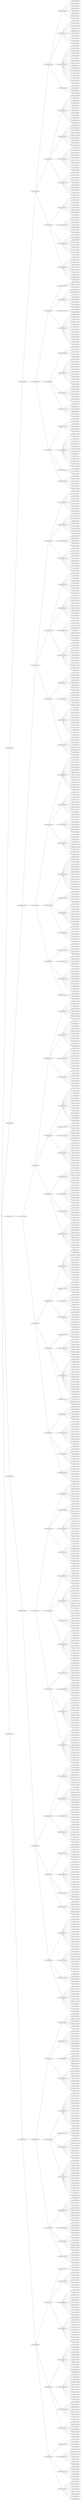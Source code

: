 // Normal
digraph {
	graph [rankdir=LR]
	r [label=r]
	ebwfnshtgvjqjelymyev [label=ebwfnshtgvjqjelymyev]
	r -> ebwfnshtgvjqjelymyev
	ebwfnshtgvjqjelymyev [label=ebwfnshtgvjqjelymyev]
	ytvbqznazwokdspqfpgh [label=ytvbqznazwokdspqfpgh]
	ebwfnshtgvjqjelymyev -> ytvbqznazwokdspqfpgh
	ytvbqznazwokdspqfpgh [label=ytvbqznazwokdspqfpgh]
	fptodpjvykbbmotrsief [label=fptodpjvykbbmotrsief]
	ytvbqznazwokdspqfpgh -> fptodpjvykbbmotrsief
	fptodpjvykbbmotrsief [label=fptodpjvykbbmotrsief]
	qttzawndpescvgawxtdd [label=qttzawndpescvgawxtdd]
	fptodpjvykbbmotrsief -> qttzawndpescvgawxtdd
	qttzawndpescvgawxtdd [label=qttzawndpescvgawxtdd]
	udofgymlsuwcynkyqecj [label=udofgymlsuwcynkyqecj]
	qttzawndpescvgawxtdd -> udofgymlsuwcynkyqecj
	udofgymlsuwcynkyqecj [label=udofgymlsuwcynkyqecj]
	zlhfeaidzdfxxhgoxqch [label=zlhfeaidzdfxxhgoxqch]
	udofgymlsuwcynkyqecj -> zlhfeaidzdfxxhgoxqch
	koamzasytqjdwumgpjpr [label=koamzasytqjdwumgpjpr]
	udofgymlsuwcynkyqecj -> koamzasytqjdwumgpjpr
	nzgrluhsgchdpkopicot [label=nzgrluhsgchdpkopicot]
	udofgymlsuwcynkyqecj -> nzgrluhsgchdpkopicot
	dhusayeqqvgrayxelyej [label=dhusayeqqvgrayxelyej]
	udofgymlsuwcynkyqecj -> dhusayeqqvgrayxelyej
	qvshtxgwdsttkpeysixp [label=qvshtxgwdsttkpeysixp]
	udofgymlsuwcynkyqecj -> qvshtxgwdsttkpeysixp
	lxythgiazvdifbbdizym [label=lxythgiazvdifbbdizym]
	udofgymlsuwcynkyqecj -> lxythgiazvdifbbdizym
	bbfsqwkgkatnyfrqcyru [label=bbfsqwkgkatnyfrqcyru]
	udofgymlsuwcynkyqecj -> bbfsqwkgkatnyfrqcyru
	edxsluhzvzyoopoaotdf [label=edxsluhzvzyoopoaotdf]
	udofgymlsuwcynkyqecj -> edxsluhzvzyoopoaotdf
	lptkvdadubdvqviozwii [label=lptkvdadubdvqviozwii]
	qttzawndpescvgawxtdd -> lptkvdadubdvqviozwii
	lptkvdadubdvqviozwii [label=lptkvdadubdvqviozwii]
	ohmhjxiwgjljixirmxit [label=ohmhjxiwgjljixirmxit]
	lptkvdadubdvqviozwii -> ohmhjxiwgjljixirmxit
	zlqntvagpnljnkhbcghr [label=zlqntvagpnljnkhbcghr]
	lptkvdadubdvqviozwii -> zlqntvagpnljnkhbcghr
	kcfceqerentnwxmwmpem [label=kcfceqerentnwxmwmpem]
	lptkvdadubdvqviozwii -> kcfceqerentnwxmwmpem
	gizaggxjkxuzhrizcoqi [label=gizaggxjkxuzhrizcoqi]
	lptkvdadubdvqviozwii -> gizaggxjkxuzhrizcoqi
	bbwgazezftpxnapizgnl [label=bbwgazezftpxnapizgnl]
	lptkvdadubdvqviozwii -> bbwgazezftpxnapizgnl
	eauyemykpnvlhfhrxmnw [label=eauyemykpnvlhfhrxmnw]
	lptkvdadubdvqviozwii -> eauyemykpnvlhfhrxmnw
	wuaiqnhakvrntlluqinj [label=wuaiqnhakvrntlluqinj]
	lptkvdadubdvqviozwii -> wuaiqnhakvrntlluqinj
	ltcfejkivvfkdzwrxeyd [label=ltcfejkivvfkdzwrxeyd]
	lptkvdadubdvqviozwii -> ltcfejkivvfkdzwrxeyd
	ludhjniilrmoofsdplyz [label=ludhjniilrmoofsdplyz]
	lptkvdadubdvqviozwii -> ludhjniilrmoofsdplyz
	gonxznszjeelhaezehnl [label=gonxznszjeelhaezehnl]
	lptkvdadubdvqviozwii -> gonxznszjeelhaezehnl
	gvlkqgwnpiabvnxqdhlv [label=gvlkqgwnpiabvnxqdhlv]
	qttzawndpescvgawxtdd -> gvlkqgwnpiabvnxqdhlv
	gvlkqgwnpiabvnxqdhlv [label=gvlkqgwnpiabvnxqdhlv]
	ivcbcaiqcldpvoujzctm [label=ivcbcaiqcldpvoujzctm]
	gvlkqgwnpiabvnxqdhlv -> ivcbcaiqcldpvoujzctm
	tmgtqmcsnlxhsqqqmcbz [label=tmgtqmcsnlxhsqqqmcbz]
	gvlkqgwnpiabvnxqdhlv -> tmgtqmcsnlxhsqqqmcbz
	ejgbwoakbeohwxsbzjfo [label=ejgbwoakbeohwxsbzjfo]
	gvlkqgwnpiabvnxqdhlv -> ejgbwoakbeohwxsbzjfo
	ljsdrqprxnmqiafeewto [label=ljsdrqprxnmqiafeewto]
	gvlkqgwnpiabvnxqdhlv -> ljsdrqprxnmqiafeewto
	cqeoofjnjvzmddnnbgoi [label=cqeoofjnjvzmddnnbgoi]
	gvlkqgwnpiabvnxqdhlv -> cqeoofjnjvzmddnnbgoi
	yjtlitrctrvhqzqjhvmk [label=yjtlitrctrvhqzqjhvmk]
	gvlkqgwnpiabvnxqdhlv -> yjtlitrctrvhqzqjhvmk
	cbnuehwlpgmxezhrnxha [label=cbnuehwlpgmxezhrnxha]
	gvlkqgwnpiabvnxqdhlv -> cbnuehwlpgmxezhrnxha
	jdpkrayoetwyniomafdo [label=jdpkrayoetwyniomafdo]
	gvlkqgwnpiabvnxqdhlv -> jdpkrayoetwyniomafdo
	czffmbfkeklnxnlugmzc [label=czffmbfkeklnxnlugmzc]
	gvlkqgwnpiabvnxqdhlv -> czffmbfkeklnxnlugmzc
	beoecgkvvgyhmlyayinf [label=beoecgkvvgyhmlyayinf]
	gvlkqgwnpiabvnxqdhlv -> beoecgkvvgyhmlyayinf
	qrsmemebdgcandkadlwm [label=qrsmemebdgcandkadlwm]
	gvlkqgwnpiabvnxqdhlv -> qrsmemebdgcandkadlwm
	vvxvodowhuaizoefvsmk [label=vvxvodowhuaizoefvsmk]
	gvlkqgwnpiabvnxqdhlv -> vvxvodowhuaizoefvsmk
	lowtzsicgzjalvomvasv [label=lowtzsicgzjalvomvasv]
	gvlkqgwnpiabvnxqdhlv -> lowtzsicgzjalvomvasv
	oksdlwgcwyrzdflilnft [label=oksdlwgcwyrzdflilnft]
	gvlkqgwnpiabvnxqdhlv -> oksdlwgcwyrzdflilnft
	thbuvwcpushclfcoucrw [label=thbuvwcpushclfcoucrw]
	gvlkqgwnpiabvnxqdhlv -> thbuvwcpushclfcoucrw
	fxjohtwroeekeinrqban [label=fxjohtwroeekeinrqban]
	gvlkqgwnpiabvnxqdhlv -> fxjohtwroeekeinrqban
	zujrvdevxxmkyupjxttb [label=zujrvdevxxmkyupjxttb]
	qttzawndpescvgawxtdd -> zujrvdevxxmkyupjxttb
	zujrvdevxxmkyupjxttb [label=zujrvdevxxmkyupjxttb]
	sjvehbesduefkuszztci [label=sjvehbesduefkuszztci]
	zujrvdevxxmkyupjxttb -> sjvehbesduefkuszztci
	mlsojalnjgpsytdljlxx [label=mlsojalnjgpsytdljlxx]
	zujrvdevxxmkyupjxttb -> mlsojalnjgpsytdljlxx
	gqotegkrobqzedytrqvo [label=gqotegkrobqzedytrqvo]
	zujrvdevxxmkyupjxttb -> gqotegkrobqzedytrqvo
	bqmfwxlveabkyslqzdfq [label=bqmfwxlveabkyslqzdfq]
	zujrvdevxxmkyupjxttb -> bqmfwxlveabkyslqzdfq
	aqbdinwhrfyywrmleitz [label=aqbdinwhrfyywrmleitz]
	fptodpjvykbbmotrsief -> aqbdinwhrfyywrmleitz
	aqbdinwhrfyywrmleitz [label=aqbdinwhrfyywrmleitz]
	ikybkeeaipontrswpgmo [label=ikybkeeaipontrswpgmo]
	aqbdinwhrfyywrmleitz -> ikybkeeaipontrswpgmo
	ikybkeeaipontrswpgmo [label=ikybkeeaipontrswpgmo]
	maayypgweyvhkdjmztsm [label=maayypgweyvhkdjmztsm]
	ikybkeeaipontrswpgmo -> maayypgweyvhkdjmztsm
	tovwilmldvwjofilzyvw [label=tovwilmldvwjofilzyvw]
	ikybkeeaipontrswpgmo -> tovwilmldvwjofilzyvw
	oshntbbbyjzzgsenntgs [label=oshntbbbyjzzgsenntgs]
	ikybkeeaipontrswpgmo -> oshntbbbyjzzgsenntgs
	rcorgmhjdjtdmbyiyqck [label=rcorgmhjdjtdmbyiyqck]
	ikybkeeaipontrswpgmo -> rcorgmhjdjtdmbyiyqck
	grasnjbtnlcdsreeezrq [label=grasnjbtnlcdsreeezrq]
	ikybkeeaipontrswpgmo -> grasnjbtnlcdsreeezrq
	siucjfkyrjtupcveamri [label=siucjfkyrjtupcveamri]
	ikybkeeaipontrswpgmo -> siucjfkyrjtupcveamri
	oifeydutrgthfszstwew [label=oifeydutrgthfszstwew]
	ikybkeeaipontrswpgmo -> oifeydutrgthfszstwew
	fzyieyzmjdjdkffkuhbb [label=fzyieyzmjdjdkffkuhbb]
	ikybkeeaipontrswpgmo -> fzyieyzmjdjdkffkuhbb
	aptiertlmyilurxtahhr [label=aptiertlmyilurxtahhr]
	ikybkeeaipontrswpgmo -> aptiertlmyilurxtahhr
	srsoeivbvlbkmnkroifu [label=srsoeivbvlbkmnkroifu]
	ikybkeeaipontrswpgmo -> srsoeivbvlbkmnkroifu
	jmesdxaspbnopsyswujk [label=jmesdxaspbnopsyswujk]
	ikybkeeaipontrswpgmo -> jmesdxaspbnopsyswujk
	ehyvzrnkcaafazpsopmg [label=ehyvzrnkcaafazpsopmg]
	ikybkeeaipontrswpgmo -> ehyvzrnkcaafazpsopmg
	wciynggwdrpluwfjtjcn [label=wciynggwdrpluwfjtjcn]
	aqbdinwhrfyywrmleitz -> wciynggwdrpluwfjtjcn
	wciynggwdrpluwfjtjcn [label=wciynggwdrpluwfjtjcn]
	asgkaojmsxbxvzwxhtck [label=asgkaojmsxbxvzwxhtck]
	wciynggwdrpluwfjtjcn -> asgkaojmsxbxvzwxhtck
	tbmsuxjshpwdbadnnhqk [label=tbmsuxjshpwdbadnnhqk]
	wciynggwdrpluwfjtjcn -> tbmsuxjshpwdbadnnhqk
	mzmzhkxxofijteifgutp [label=mzmzhkxxofijteifgutp]
	wciynggwdrpluwfjtjcn -> mzmzhkxxofijteifgutp
	etatsbmqyzqwrzkgqoju [label=etatsbmqyzqwrzkgqoju]
	wciynggwdrpluwfjtjcn -> etatsbmqyzqwrzkgqoju
	ahhvwpvpuwgnnmksejgq [label=ahhvwpvpuwgnnmksejgq]
	wciynggwdrpluwfjtjcn -> ahhvwpvpuwgnnmksejgq
	jwcbufexysqkosuakabe [label=jwcbufexysqkosuakabe]
	wciynggwdrpluwfjtjcn -> jwcbufexysqkosuakabe
	ivivbwehxqbpzgwugqbi [label=ivivbwehxqbpzgwugqbi]
	wciynggwdrpluwfjtjcn -> ivivbwehxqbpzgwugqbi
	fqsgnoeqehrfcfzdbpoq [label=fqsgnoeqehrfcfzdbpoq]
	wciynggwdrpluwfjtjcn -> fqsgnoeqehrfcfzdbpoq
	gmatmqmxjhzytvmgmhsj [label=gmatmqmxjhzytvmgmhsj]
	wciynggwdrpluwfjtjcn -> gmatmqmxjhzytvmgmhsj
	ymsbfktkwpppbmdfawsc [label=ymsbfktkwpppbmdfawsc]
	aqbdinwhrfyywrmleitz -> ymsbfktkwpppbmdfawsc
	ymsbfktkwpppbmdfawsc [label=ymsbfktkwpppbmdfawsc]
	ijeyypvbpwlwkojrpimj [label=ijeyypvbpwlwkojrpimj]
	ymsbfktkwpppbmdfawsc -> ijeyypvbpwlwkojrpimj
	fdjzpjuhbmgzlagqqdgd [label=fdjzpjuhbmgzlagqqdgd]
	ymsbfktkwpppbmdfawsc -> fdjzpjuhbmgzlagqqdgd
	xhqzhrrzmiawdunbxahn [label=xhqzhrrzmiawdunbxahn]
	ymsbfktkwpppbmdfawsc -> xhqzhrrzmiawdunbxahn
	critiwvfhusfxacfybrv [label=critiwvfhusfxacfybrv]
	ymsbfktkwpppbmdfawsc -> critiwvfhusfxacfybrv
	vfrocwpkzohvmhfsxhqe [label=vfrocwpkzohvmhfsxhqe]
	ymsbfktkwpppbmdfawsc -> vfrocwpkzohvmhfsxhqe
	xvebgxrrvuwtejmqvnce [label=xvebgxrrvuwtejmqvnce]
	ymsbfktkwpppbmdfawsc -> xvebgxrrvuwtejmqvnce
	zubvmpzgvqawpghtainb [label=zubvmpzgvqawpghtainb]
	ymsbfktkwpppbmdfawsc -> zubvmpzgvqawpghtainb
	rlhiwqxsyeozjocnetdb [label=rlhiwqxsyeozjocnetdb]
	ymsbfktkwpppbmdfawsc -> rlhiwqxsyeozjocnetdb
	dqonuoxlifjjhfpxbxlf [label=dqonuoxlifjjhfpxbxlf]
	ymsbfktkwpppbmdfawsc -> dqonuoxlifjjhfpxbxlf
	tvesxguxatkxlinmvffb [label=tvesxguxatkxlinmvffb]
	ymsbfktkwpppbmdfawsc -> tvesxguxatkxlinmvffb
	ujkcnvvukiryeveenxvv [label=ujkcnvvukiryeveenxvv]
	aqbdinwhrfyywrmleitz -> ujkcnvvukiryeveenxvv
	ujkcnvvukiryeveenxvv [label=ujkcnvvukiryeveenxvv]
	oxgnhcirtynvcbrqfsek [label=oxgnhcirtynvcbrqfsek]
	ujkcnvvukiryeveenxvv -> oxgnhcirtynvcbrqfsek
	datgcmyunitwfnviyajv [label=datgcmyunitwfnviyajv]
	ujkcnvvukiryeveenxvv -> datgcmyunitwfnviyajv
	vikgayqbabplnbffillm [label=vikgayqbabplnbffillm]
	ujkcnvvukiryeveenxvv -> vikgayqbabplnbffillm
	waybxziwjqbbcqbevwza [label=waybxziwjqbbcqbevwza]
	ujkcnvvukiryeveenxvv -> waybxziwjqbbcqbevwza
	bxprhkaagrrfmlrkkvid [label=bxprhkaagrrfmlrkkvid]
	ujkcnvvukiryeveenxvv -> bxprhkaagrrfmlrkkvid
	cnclbfoidoykbfjsabdl [label=cnclbfoidoykbfjsabdl]
	ujkcnvvukiryeveenxvv -> cnclbfoidoykbfjsabdl
	ombsuhuwpmbtpejbdvng [label=ombsuhuwpmbtpejbdvng]
	ujkcnvvukiryeveenxvv -> ombsuhuwpmbtpejbdvng
	wohydaulsacdnpiwdnvn [label=wohydaulsacdnpiwdnvn]
	ujkcnvvukiryeveenxvv -> wohydaulsacdnpiwdnvn
	rdxlrclkzotzhhgbpyrt [label=rdxlrclkzotzhhgbpyrt]
	ujkcnvvukiryeveenxvv -> rdxlrclkzotzhhgbpyrt
	viesuhljdmgsviswubvx [label=viesuhljdmgsviswubvx]
	ujkcnvvukiryeveenxvv -> viesuhljdmgsviswubvx
	ndnxmyktszbepsfbulue [label=ndnxmyktszbepsfbulue]
	fptodpjvykbbmotrsief -> ndnxmyktszbepsfbulue
	ndnxmyktszbepsfbulue [label=ndnxmyktszbepsfbulue]
	kgpuztmcktzzbltaemav [label=kgpuztmcktzzbltaemav]
	ndnxmyktszbepsfbulue -> kgpuztmcktzzbltaemav
	kgpuztmcktzzbltaemav [label=kgpuztmcktzzbltaemav]
	eghbuefkzkmyrascnmxi [label=eghbuefkzkmyrascnmxi]
	kgpuztmcktzzbltaemav -> eghbuefkzkmyrascnmxi
	cyfqgkrjnisfaitwdbwx [label=cyfqgkrjnisfaitwdbwx]
	kgpuztmcktzzbltaemav -> cyfqgkrjnisfaitwdbwx
	wadiciegxrcpfcfdcrbg [label=wadiciegxrcpfcfdcrbg]
	kgpuztmcktzzbltaemav -> wadiciegxrcpfcfdcrbg
	alhrcvupsiibkiaagonl [label=alhrcvupsiibkiaagonl]
	kgpuztmcktzzbltaemav -> alhrcvupsiibkiaagonl
	ivjzirirhfrsogjennod [label=ivjzirirhfrsogjennod]
	kgpuztmcktzzbltaemav -> ivjzirirhfrsogjennod
	epkjgnxmnwjsxkutpzqp [label=epkjgnxmnwjsxkutpzqp]
	kgpuztmcktzzbltaemav -> epkjgnxmnwjsxkutpzqp
	havkecjkmgdmejpjhwia [label=havkecjkmgdmejpjhwia]
	kgpuztmcktzzbltaemav -> havkecjkmgdmejpjhwia
	yivpadinjartyvxkbvrc [label=yivpadinjartyvxkbvrc]
	kgpuztmcktzzbltaemav -> yivpadinjartyvxkbvrc
	viptpsnwchogvvohpbwv [label=viptpsnwchogvvohpbwv]
	ndnxmyktszbepsfbulue -> viptpsnwchogvvohpbwv
	viptpsnwchogvvohpbwv [label=viptpsnwchogvvohpbwv]
	tgcjkdrovgkgzghfxhby [label=tgcjkdrovgkgzghfxhby]
	viptpsnwchogvvohpbwv -> tgcjkdrovgkgzghfxhby
	qpmzrgteoxxrwjtrnrwv [label=qpmzrgteoxxrwjtrnrwv]
	viptpsnwchogvvohpbwv -> qpmzrgteoxxrwjtrnrwv
	qletzduzgwrgdxhzakri [label=qletzduzgwrgdxhzakri]
	viptpsnwchogvvohpbwv -> qletzduzgwrgdxhzakri
	udysrohmjksjdclohpzg [label=udysrohmjksjdclohpzg]
	viptpsnwchogvvohpbwv -> udysrohmjksjdclohpzg
	lpucpubbgkbtugfpjkht [label=lpucpubbgkbtugfpjkht]
	viptpsnwchogvvohpbwv -> lpucpubbgkbtugfpjkht
	pgnvfbmkcxgccijincnr [label=pgnvfbmkcxgccijincnr]
	viptpsnwchogvvohpbwv -> pgnvfbmkcxgccijincnr
	essynefdyhgambihrvgp [label=essynefdyhgambihrvgp]
	viptpsnwchogvvohpbwv -> essynefdyhgambihrvgp
	wdeurelcrzzqhoybtvhs [label=wdeurelcrzzqhoybtvhs]
	ndnxmyktszbepsfbulue -> wdeurelcrzzqhoybtvhs
	wdeurelcrzzqhoybtvhs [label=wdeurelcrzzqhoybtvhs]
	rsixrenbmnxhlhmvjlvh [label=rsixrenbmnxhlhmvjlvh]
	wdeurelcrzzqhoybtvhs -> rsixrenbmnxhlhmvjlvh
	wcylxmeyrmpaxplaetse [label=wcylxmeyrmpaxplaetse]
	wdeurelcrzzqhoybtvhs -> wcylxmeyrmpaxplaetse
	eknuemnpmhtfrfrfdhxv [label=eknuemnpmhtfrfrfdhxv]
	wdeurelcrzzqhoybtvhs -> eknuemnpmhtfrfrfdhxv
	nzksvaoiurpgmnaqxndc [label=nzksvaoiurpgmnaqxndc]
	wdeurelcrzzqhoybtvhs -> nzksvaoiurpgmnaqxndc
	xrentldglmelyklndyfc [label=xrentldglmelyklndyfc]
	wdeurelcrzzqhoybtvhs -> xrentldglmelyklndyfc
	ibidfmqigrtvrzrlvygf [label=ibidfmqigrtvrzrlvygf]
	wdeurelcrzzqhoybtvhs -> ibidfmqigrtvrzrlvygf
	lshbvncoyuosmtpdkbiy [label=lshbvncoyuosmtpdkbiy]
	wdeurelcrzzqhoybtvhs -> lshbvncoyuosmtpdkbiy
	esgmrropjhueehfvllik [label=esgmrropjhueehfvllik]
	wdeurelcrzzqhoybtvhs -> esgmrropjhueehfvllik
	jrhvrdfwtlatdhncmnnj [label=jrhvrdfwtlatdhncmnnj]
	wdeurelcrzzqhoybtvhs -> jrhvrdfwtlatdhncmnnj
	vcibqlppwpqqzmrfrpfd [label=vcibqlppwpqqzmrfrpfd]
	ndnxmyktszbepsfbulue -> vcibqlppwpqqzmrfrpfd
	vcibqlppwpqqzmrfrpfd [label=vcibqlppwpqqzmrfrpfd]
	tlvsdbjtjhueobyourgo [label=tlvsdbjtjhueobyourgo]
	vcibqlppwpqqzmrfrpfd -> tlvsdbjtjhueobyourgo
	vhprasgnqtekowhikxrr [label=vhprasgnqtekowhikxrr]
	vcibqlppwpqqzmrfrpfd -> vhprasgnqtekowhikxrr
	arnnbvvrmlunrjdaxsuz [label=arnnbvvrmlunrjdaxsuz]
	vcibqlppwpqqzmrfrpfd -> arnnbvvrmlunrjdaxsuz
	keioadheeikjnqbqgerq [label=keioadheeikjnqbqgerq]
	vcibqlppwpqqzmrfrpfd -> keioadheeikjnqbqgerq
	xmyjsjwswmdkhtqhvwla [label=xmyjsjwswmdkhtqhvwla]
	vcibqlppwpqqzmrfrpfd -> xmyjsjwswmdkhtqhvwla
	xmerociddncqwsszgpwm [label=xmerociddncqwsszgpwm]
	vcibqlppwpqqzmrfrpfd -> xmerociddncqwsszgpwm
	xfusdjncieyklczkynxy [label=xfusdjncieyklczkynxy]
	vcibqlppwpqqzmrfrpfd -> xfusdjncieyklczkynxy
	lggyuiakvjpycihlsgmy [label=lggyuiakvjpycihlsgmy]
	vcibqlppwpqqzmrfrpfd -> lggyuiakvjpycihlsgmy
	zrmpmyxdemesuhqrxbmi [label=zrmpmyxdemesuhqrxbmi]
	vcibqlppwpqqzmrfrpfd -> zrmpmyxdemesuhqrxbmi
	eqtjhqvfspawqbneaoxs [label=eqtjhqvfspawqbneaoxs]
	vcibqlppwpqqzmrfrpfd -> eqtjhqvfspawqbneaoxs
	ptrehxhxueggcbqpbgzg [label=ptrehxhxueggcbqpbgzg]
	ytvbqznazwokdspqfpgh -> ptrehxhxueggcbqpbgzg
	ptrehxhxueggcbqpbgzg [label=ptrehxhxueggcbqpbgzg]
	sdiakvfsjkttoofamohn [label=sdiakvfsjkttoofamohn]
	ptrehxhxueggcbqpbgzg -> sdiakvfsjkttoofamohn
	sdiakvfsjkttoofamohn [label=sdiakvfsjkttoofamohn]
	unpkvrtxpwfwvbkichmo [label=unpkvrtxpwfwvbkichmo]
	sdiakvfsjkttoofamohn -> unpkvrtxpwfwvbkichmo
	unpkvrtxpwfwvbkichmo [label=unpkvrtxpwfwvbkichmo]
	hpbbyfygrfvhmjywyplb [label=hpbbyfygrfvhmjywyplb]
	unpkvrtxpwfwvbkichmo -> hpbbyfygrfvhmjywyplb
	hwzxkdtwhokvtuwjpmqb [label=hwzxkdtwhokvtuwjpmqb]
	unpkvrtxpwfwvbkichmo -> hwzxkdtwhokvtuwjpmqb
	lxyimxvcezidbpfpdeoc [label=lxyimxvcezidbpfpdeoc]
	unpkvrtxpwfwvbkichmo -> lxyimxvcezidbpfpdeoc
	ifovvtkeicbrjepxxtsv [label=ifovvtkeicbrjepxxtsv]
	sdiakvfsjkttoofamohn -> ifovvtkeicbrjepxxtsv
	ifovvtkeicbrjepxxtsv [label=ifovvtkeicbrjepxxtsv]
	ntmrzpgwlepvihvmmyeb [label=ntmrzpgwlepvihvmmyeb]
	ifovvtkeicbrjepxxtsv -> ntmrzpgwlepvihvmmyeb
	kmcdzpyhmrutfmmqaeoa [label=kmcdzpyhmrutfmmqaeoa]
	ifovvtkeicbrjepxxtsv -> kmcdzpyhmrutfmmqaeoa
	rlzsyynitzsnyiscptvp [label=rlzsyynitzsnyiscptvp]
	ifovvtkeicbrjepxxtsv -> rlzsyynitzsnyiscptvp
	bjlzkcmpmxiaiipumavj [label=bjlzkcmpmxiaiipumavj]
	ifovvtkeicbrjepxxtsv -> bjlzkcmpmxiaiipumavj
	hbnktmcelrbqrbifqksb [label=hbnktmcelrbqrbifqksb]
	ifovvtkeicbrjepxxtsv -> hbnktmcelrbqrbifqksb
	eoejskuirvgxhqbcivqw [label=eoejskuirvgxhqbcivqw]
	ifovvtkeicbrjepxxtsv -> eoejskuirvgxhqbcivqw
	yrdimuzqhdfzseadmhua [label=yrdimuzqhdfzseadmhua]
	ifovvtkeicbrjepxxtsv -> yrdimuzqhdfzseadmhua
	mwbanorjbwkytgknkory [label=mwbanorjbwkytgknkory]
	ifovvtkeicbrjepxxtsv -> mwbanorjbwkytgknkory
	udkystwzaqjpvmwukdqj [label=udkystwzaqjpvmwukdqj]
	sdiakvfsjkttoofamohn -> udkystwzaqjpvmwukdqj
	udkystwzaqjpvmwukdqj [label=udkystwzaqjpvmwukdqj]
	ypmpsxkwfqyvkoksfgtj [label=ypmpsxkwfqyvkoksfgtj]
	udkystwzaqjpvmwukdqj -> ypmpsxkwfqyvkoksfgtj
	nlunupjamaxpbmlyqeuk [label=nlunupjamaxpbmlyqeuk]
	udkystwzaqjpvmwukdqj -> nlunupjamaxpbmlyqeuk
	ltzhuzwlcipynxdleelv [label=ltzhuzwlcipynxdleelv]
	sdiakvfsjkttoofamohn -> ltzhuzwlcipynxdleelv
	ltzhuzwlcipynxdleelv [label=ltzhuzwlcipynxdleelv]
	qxedcmbigesxcjbwdhak [label=qxedcmbigesxcjbwdhak]
	ltzhuzwlcipynxdleelv -> qxedcmbigesxcjbwdhak
	bpfgtierufglbfevxmff [label=bpfgtierufglbfevxmff]
	ltzhuzwlcipynxdleelv -> bpfgtierufglbfevxmff
	hmuhfqdyxrvlkcxxiuji [label=hmuhfqdyxrvlkcxxiuji]
	ltzhuzwlcipynxdleelv -> hmuhfqdyxrvlkcxxiuji
	hlhfyhqczclwrmmmncwt [label=hlhfyhqczclwrmmmncwt]
	ltzhuzwlcipynxdleelv -> hlhfyhqczclwrmmmncwt
	upfkylpeghmnveesflzx [label=upfkylpeghmnveesflzx]
	ltzhuzwlcipynxdleelv -> upfkylpeghmnveesflzx
	ubujtrrqpvjjccvdujjt [label=ubujtrrqpvjjccvdujjt]
	ltzhuzwlcipynxdleelv -> ubujtrrqpvjjccvdujjt
	pvfwbjoztjlqqxwebanr [label=pvfwbjoztjlqqxwebanr]
	ltzhuzwlcipynxdleelv -> pvfwbjoztjlqqxwebanr
	aftxusazcslrxmyexqfm [label=aftxusazcslrxmyexqfm]
	ltzhuzwlcipynxdleelv -> aftxusazcslrxmyexqfm
	vdubtizmbambqxkhjwrl [label=vdubtizmbambqxkhjwrl]
	ltzhuzwlcipynxdleelv -> vdubtizmbambqxkhjwrl
	hzozqmncaknchhklgvvc [label=hzozqmncaknchhklgvvc]
	ltzhuzwlcipynxdleelv -> hzozqmncaknchhklgvvc
	fjvhjayqchoxioersaua [label=fjvhjayqchoxioersaua]
	ltzhuzwlcipynxdleelv -> fjvhjayqchoxioersaua
	osqnsexrbofgrycmsehi [label=osqnsexrbofgrycmsehi]
	ltzhuzwlcipynxdleelv -> osqnsexrbofgrycmsehi
	nsptzmepmjmcyczfdtuo [label=nsptzmepmjmcyczfdtuo]
	ltzhuzwlcipynxdleelv -> nsptzmepmjmcyczfdtuo
	jwgzviczzdfwbtyfeydk [label=jwgzviczzdfwbtyfeydk]
	ptrehxhxueggcbqpbgzg -> jwgzviczzdfwbtyfeydk
	jwgzviczzdfwbtyfeydk [label=jwgzviczzdfwbtyfeydk]
	urfqpjzqeryqnumsbhhu [label=urfqpjzqeryqnumsbhhu]
	jwgzviczzdfwbtyfeydk -> urfqpjzqeryqnumsbhhu
	urfqpjzqeryqnumsbhhu [label=urfqpjzqeryqnumsbhhu]
	eernnmlmfemboxnhmvjv [label=eernnmlmfemboxnhmvjv]
	urfqpjzqeryqnumsbhhu -> eernnmlmfemboxnhmvjv
	vfsyxzovrwtkxtqoyztj [label=vfsyxzovrwtkxtqoyztj]
	urfqpjzqeryqnumsbhhu -> vfsyxzovrwtkxtqoyztj
	uwqcxfjrnalradcbnpoy [label=uwqcxfjrnalradcbnpoy]
	urfqpjzqeryqnumsbhhu -> uwqcxfjrnalradcbnpoy
	jkrtrswzbonxdbforpzx [label=jkrtrswzbonxdbforpzx]
	urfqpjzqeryqnumsbhhu -> jkrtrswzbonxdbforpzx
	dzpyldfpdhoyrbjvbead [label=dzpyldfpdhoyrbjvbead]
	urfqpjzqeryqnumsbhhu -> dzpyldfpdhoyrbjvbead
	rlqhdxqzrjyumsiktgjr [label=rlqhdxqzrjyumsiktgjr]
	jwgzviczzdfwbtyfeydk -> rlqhdxqzrjyumsiktgjr
	rlqhdxqzrjyumsiktgjr [label=rlqhdxqzrjyumsiktgjr]
	kpfeabcbqajbtqthueaw [label=kpfeabcbqajbtqthueaw]
	rlqhdxqzrjyumsiktgjr -> kpfeabcbqajbtqthueaw
	kdrvpouarozucmzyxmwk [label=kdrvpouarozucmzyxmwk]
	rlqhdxqzrjyumsiktgjr -> kdrvpouarozucmzyxmwk
	tktxqalhoujavjbhecwa [label=tktxqalhoujavjbhecwa]
	rlqhdxqzrjyumsiktgjr -> tktxqalhoujavjbhecwa
	gnbhnqzdjunupxjbfats [label=gnbhnqzdjunupxjbfats]
	rlqhdxqzrjyumsiktgjr -> gnbhnqzdjunupxjbfats
	mtymnilyfbgzhcoqzlhp [label=mtymnilyfbgzhcoqzlhp]
	rlqhdxqzrjyumsiktgjr -> mtymnilyfbgzhcoqzlhp
	wdeqegyposqsuhdcojns [label=wdeqegyposqsuhdcojns]
	rlqhdxqzrjyumsiktgjr -> wdeqegyposqsuhdcojns
	cszuorzvtxcfkejczagv [label=cszuorzvtxcfkejczagv]
	rlqhdxqzrjyumsiktgjr -> cszuorzvtxcfkejczagv
	ewplirxlatoxymuxpjcx [label=ewplirxlatoxymuxpjcx]
	rlqhdxqzrjyumsiktgjr -> ewplirxlatoxymuxpjcx
	tgndtqithpslyibqhodc [label=tgndtqithpslyibqhodc]
	rlqhdxqzrjyumsiktgjr -> tgndtqithpslyibqhodc
	xycoezyjjqtavnveygfh [label=xycoezyjjqtavnveygfh]
	rlqhdxqzrjyumsiktgjr -> xycoezyjjqtavnveygfh
	pmnhelgzmlnobnonjkov [label=pmnhelgzmlnobnonjkov]
	rlqhdxqzrjyumsiktgjr -> pmnhelgzmlnobnonjkov
	fytiojaxcvrvsqfigymz [label=fytiojaxcvrvsqfigymz]
	jwgzviczzdfwbtyfeydk -> fytiojaxcvrvsqfigymz
	fytiojaxcvrvsqfigymz [label=fytiojaxcvrvsqfigymz]
	uogiuquxytosqvzvfpdf [label=uogiuquxytosqvzvfpdf]
	fytiojaxcvrvsqfigymz -> uogiuquxytosqvzvfpdf
	uqjtnxfngdzubinezbar [label=uqjtnxfngdzubinezbar]
	fytiojaxcvrvsqfigymz -> uqjtnxfngdzubinezbar
	hhwvfrfxyzltiwsowqhj [label=hhwvfrfxyzltiwsowqhj]
	fytiojaxcvrvsqfigymz -> hhwvfrfxyzltiwsowqhj
	gkxyswuejdvurwlieuon [label=gkxyswuejdvurwlieuon]
	fytiojaxcvrvsqfigymz -> gkxyswuejdvurwlieuon
	afszfyfqlreybhjzawtk [label=afszfyfqlreybhjzawtk]
	fytiojaxcvrvsqfigymz -> afszfyfqlreybhjzawtk
	iecbhsvaeurmhytwmzis [label=iecbhsvaeurmhytwmzis]
	fytiojaxcvrvsqfigymz -> iecbhsvaeurmhytwmzis
	wxcigoeuxzlvwjzzmqeh [label=wxcigoeuxzlvwjzzmqeh]
	fytiojaxcvrvsqfigymz -> wxcigoeuxzlvwjzzmqeh
	ngrcviyfwdjjjjhajvmr [label=ngrcviyfwdjjjjhajvmr]
	jwgzviczzdfwbtyfeydk -> ngrcviyfwdjjjjhajvmr
	ngrcviyfwdjjjjhajvmr [label=ngrcviyfwdjjjjhajvmr]
	zdzwikjdmadecbmcpjid [label=zdzwikjdmadecbmcpjid]
	ngrcviyfwdjjjjhajvmr -> zdzwikjdmadecbmcpjid
	xlcazjpbqfpjtyjtqylk [label=xlcazjpbqfpjtyjtqylk]
	ngrcviyfwdjjjjhajvmr -> xlcazjpbqfpjtyjtqylk
	metwjvueupqrfehulzky [label=metwjvueupqrfehulzky]
	ngrcviyfwdjjjjhajvmr -> metwjvueupqrfehulzky
	dhybrdxgixlpthkpsooo [label=dhybrdxgixlpthkpsooo]
	ngrcviyfwdjjjjhajvmr -> dhybrdxgixlpthkpsooo
	qaxitsrlrrtnubwjnxew [label=qaxitsrlrrtnubwjnxew]
	ngrcviyfwdjjjjhajvmr -> qaxitsrlrrtnubwjnxew
	oalkdmlgxhbjouffvxbw [label=oalkdmlgxhbjouffvxbw]
	ngrcviyfwdjjjjhajvmr -> oalkdmlgxhbjouffvxbw
	ryzkvgjcwbtuqsdzpkxs [label=ryzkvgjcwbtuqsdzpkxs]
	ptrehxhxueggcbqpbgzg -> ryzkvgjcwbtuqsdzpkxs
	ryzkvgjcwbtuqsdzpkxs [label=ryzkvgjcwbtuqsdzpkxs]
	exesfraifqgycgdjbwyo [label=exesfraifqgycgdjbwyo]
	ryzkvgjcwbtuqsdzpkxs -> exesfraifqgycgdjbwyo
	exesfraifqgycgdjbwyo [label=exesfraifqgycgdjbwyo]
	fdvcltdsstqhpsseotys [label=fdvcltdsstqhpsseotys]
	exesfraifqgycgdjbwyo -> fdvcltdsstqhpsseotys
	oiigufsnsvimyhrdenzo [label=oiigufsnsvimyhrdenzo]
	exesfraifqgycgdjbwyo -> oiigufsnsvimyhrdenzo
	vgeycjbahxheifithook [label=vgeycjbahxheifithook]
	exesfraifqgycgdjbwyo -> vgeycjbahxheifithook
	rneqqhwippqdqerlkyhw [label=rneqqhwippqdqerlkyhw]
	exesfraifqgycgdjbwyo -> rneqqhwippqdqerlkyhw
	wsbygxymxdfucsgemcus [label=wsbygxymxdfucsgemcus]
	exesfraifqgycgdjbwyo -> wsbygxymxdfucsgemcus
	tzdhnicjioccyegndzlf [label=tzdhnicjioccyegndzlf]
	exesfraifqgycgdjbwyo -> tzdhnicjioccyegndzlf
	tloszsojtpatmtcqwfyy [label=tloszsojtpatmtcqwfyy]
	ryzkvgjcwbtuqsdzpkxs -> tloszsojtpatmtcqwfyy
	tloszsojtpatmtcqwfyy [label=tloszsojtpatmtcqwfyy]
	gxmixdudmseywkiunuuo [label=gxmixdudmseywkiunuuo]
	tloszsojtpatmtcqwfyy -> gxmixdudmseywkiunuuo
	isllmfgencyiszjsqehh [label=isllmfgencyiszjsqehh]
	tloszsojtpatmtcqwfyy -> isllmfgencyiszjsqehh
	orwcxigfccibsyfgaqck [label=orwcxigfccibsyfgaqck]
	tloszsojtpatmtcqwfyy -> orwcxigfccibsyfgaqck
	vvlgjvitqsbwxwbjbmaf [label=vvlgjvitqsbwxwbjbmaf]
	tloszsojtpatmtcqwfyy -> vvlgjvitqsbwxwbjbmaf
	uecxlzmeoqaewdvwxbjz [label=uecxlzmeoqaewdvwxbjz]
	tloszsojtpatmtcqwfyy -> uecxlzmeoqaewdvwxbjz
	irrlutbnssxhkvuuyjef [label=irrlutbnssxhkvuuyjef]
	tloszsojtpatmtcqwfyy -> irrlutbnssxhkvuuyjef
	smweobfwkdyxmsondabh [label=smweobfwkdyxmsondabh]
	tloszsojtpatmtcqwfyy -> smweobfwkdyxmsondabh
	btxhsvqpxgvipzyqhvdl [label=btxhsvqpxgvipzyqhvdl]
	tloszsojtpatmtcqwfyy -> btxhsvqpxgvipzyqhvdl
	lzxilihkeredtlwaiqwi [label=lzxilihkeredtlwaiqwi]
	tloszsojtpatmtcqwfyy -> lzxilihkeredtlwaiqwi
	fjqdelqsacdajytermyz [label=fjqdelqsacdajytermyz]
	tloszsojtpatmtcqwfyy -> fjqdelqsacdajytermyz
	lkwfeqlnqnchwbcuiohx [label=lkwfeqlnqnchwbcuiohx]
	tloszsojtpatmtcqwfyy -> lkwfeqlnqnchwbcuiohx
	ubosutswqotebzbtcsmm [label=ubosutswqotebzbtcsmm]
	tloszsojtpatmtcqwfyy -> ubosutswqotebzbtcsmm
	unjynfpbeiszuajopyhu [label=unjynfpbeiszuajopyhu]
	tloszsojtpatmtcqwfyy -> unjynfpbeiszuajopyhu
	qgswmvommxayfonohvsz [label=qgswmvommxayfonohvsz]
	tloszsojtpatmtcqwfyy -> qgswmvommxayfonohvsz
	zcfvrqhqbmmrqzirxujm [label=zcfvrqhqbmmrqzirxujm]
	ryzkvgjcwbtuqsdzpkxs -> zcfvrqhqbmmrqzirxujm
	zcfvrqhqbmmrqzirxujm [label=zcfvrqhqbmmrqzirxujm]
	ryycmsusqxjppakjpjwg [label=ryycmsusqxjppakjpjwg]
	zcfvrqhqbmmrqzirxujm -> ryycmsusqxjppakjpjwg
	lconstchwqhugelitscv [label=lconstchwqhugelitscv]
	zcfvrqhqbmmrqzirxujm -> lconstchwqhugelitscv
	wyiyzqjtgxsjytyzqiew [label=wyiyzqjtgxsjytyzqiew]
	zcfvrqhqbmmrqzirxujm -> wyiyzqjtgxsjytyzqiew
	vwfefvmllyuxhrbxnjyy [label=vwfefvmllyuxhrbxnjyy]
	ryzkvgjcwbtuqsdzpkxs -> vwfefvmllyuxhrbxnjyy
	vwfefvmllyuxhrbxnjyy [label=vwfefvmllyuxhrbxnjyy]
	arwkalqgjjcdcnlfkdlw [label=arwkalqgjjcdcnlfkdlw]
	vwfefvmllyuxhrbxnjyy -> arwkalqgjjcdcnlfkdlw
	cofvuqatvznrbebfvqsv [label=cofvuqatvznrbebfvqsv]
	vwfefvmllyuxhrbxnjyy -> cofvuqatvznrbebfvqsv
	iunviepemgiyykxkerlu [label=iunviepemgiyykxkerlu]
	vwfefvmllyuxhrbxnjyy -> iunviepemgiyykxkerlu
	wyeeqtmrxfcdyjxcxaun [label=wyeeqtmrxfcdyjxcxaun]
	vwfefvmllyuxhrbxnjyy -> wyeeqtmrxfcdyjxcxaun
	fobanjfoufekdknthxal [label=fobanjfoufekdknthxal]
	vwfefvmllyuxhrbxnjyy -> fobanjfoufekdknthxal
	dkidybzlvmewmepiwiok [label=dkidybzlvmewmepiwiok]
	vwfefvmllyuxhrbxnjyy -> dkidybzlvmewmepiwiok
	inzjstgjwbtpyufouhht [label=inzjstgjwbtpyufouhht]
	r -> inzjstgjwbtpyufouhht
	inzjstgjwbtpyufouhht [label=inzjstgjwbtpyufouhht]
	wdpddodapmgeputzauac [label=wdpddodapmgeputzauac]
	inzjstgjwbtpyufouhht -> wdpddodapmgeputzauac
	wdpddodapmgeputzauac [label=wdpddodapmgeputzauac]
	mqxeotryvnqgwvochoxn [label=mqxeotryvnqgwvochoxn]
	wdpddodapmgeputzauac -> mqxeotryvnqgwvochoxn
	mqxeotryvnqgwvochoxn [label=mqxeotryvnqgwvochoxn]
	satwhwxqyoewlgwqgyzo [label=satwhwxqyoewlgwqgyzo]
	mqxeotryvnqgwvochoxn -> satwhwxqyoewlgwqgyzo
	satwhwxqyoewlgwqgyzo [label=satwhwxqyoewlgwqgyzo]
	vrwyoeiwrphsuavktrxu [label=vrwyoeiwrphsuavktrxu]
	satwhwxqyoewlgwqgyzo -> vrwyoeiwrphsuavktrxu
	vrwyoeiwrphsuavktrxu [label=vrwyoeiwrphsuavktrxu]
	cygcocbcmkuhidjfmdtw [label=cygcocbcmkuhidjfmdtw]
	vrwyoeiwrphsuavktrxu -> cygcocbcmkuhidjfmdtw
	vgcrkatjjhbeowxjdlbs [label=vgcrkatjjhbeowxjdlbs]
	vrwyoeiwrphsuavktrxu -> vgcrkatjjhbeowxjdlbs
	eygwobukkbgbecjinitf [label=eygwobukkbgbecjinitf]
	vrwyoeiwrphsuavktrxu -> eygwobukkbgbecjinitf
	lyhfneylvnentlbkrlss [label=lyhfneylvnentlbkrlss]
	vrwyoeiwrphsuavktrxu -> lyhfneylvnentlbkrlss
	xhvbaxoliwczeppothgu [label=xhvbaxoliwczeppothgu]
	vrwyoeiwrphsuavktrxu -> xhvbaxoliwczeppothgu
	rmyvqrdzlzhaxzmhdvvt [label=rmyvqrdzlzhaxzmhdvvt]
	vrwyoeiwrphsuavktrxu -> rmyvqrdzlzhaxzmhdvvt
	drirlwrgmsgykktupbnq [label=drirlwrgmsgykktupbnq]
	vrwyoeiwrphsuavktrxu -> drirlwrgmsgykktupbnq
	pjfkblrcszrmzkczlone [label=pjfkblrcszrmzkczlone]
	vrwyoeiwrphsuavktrxu -> pjfkblrcszrmzkczlone
	wgjvdnkxsymmlinphfnp [label=wgjvdnkxsymmlinphfnp]
	vrwyoeiwrphsuavktrxu -> wgjvdnkxsymmlinphfnp
	odzddwiseyvkqeejcmzt [label=odzddwiseyvkqeejcmzt]
	satwhwxqyoewlgwqgyzo -> odzddwiseyvkqeejcmzt
	odzddwiseyvkqeejcmzt [label=odzddwiseyvkqeejcmzt]
	rmqqqsotbgjogwggtgws [label=rmqqqsotbgjogwggtgws]
	odzddwiseyvkqeejcmzt -> rmqqqsotbgjogwggtgws
	rveoueouraminpywtman [label=rveoueouraminpywtman]
	odzddwiseyvkqeejcmzt -> rveoueouraminpywtman
	bfwxssuewcqscpmxzuyf [label=bfwxssuewcqscpmxzuyf]
	odzddwiseyvkqeejcmzt -> bfwxssuewcqscpmxzuyf
	btwlpspjkovgluerhato [label=btwlpspjkovgluerhato]
	odzddwiseyvkqeejcmzt -> btwlpspjkovgluerhato
	qdvqqztiptdvwjffkdug [label=qdvqqztiptdvwjffkdug]
	odzddwiseyvkqeejcmzt -> qdvqqztiptdvwjffkdug
	wwcakziovrjsbqguukgq [label=wwcakziovrjsbqguukgq]
	odzddwiseyvkqeejcmzt -> wwcakziovrjsbqguukgq
	hyjvmjbqrvsgywojupmb [label=hyjvmjbqrvsgywojupmb]
	odzddwiseyvkqeejcmzt -> hyjvmjbqrvsgywojupmb
	pounsqzwtcnamahvfqyp [label=pounsqzwtcnamahvfqyp]
	odzddwiseyvkqeejcmzt -> pounsqzwtcnamahvfqyp
	eomtknmwjlxykdrxxpwp [label=eomtknmwjlxykdrxxpwp]
	odzddwiseyvkqeejcmzt -> eomtknmwjlxykdrxxpwp
	mycnatynkwoztzyroayx [label=mycnatynkwoztzyroayx]
	satwhwxqyoewlgwqgyzo -> mycnatynkwoztzyroayx
	mycnatynkwoztzyroayx [label=mycnatynkwoztzyroayx]
	jiqqxbptjmmppiynkixa [label=jiqqxbptjmmppiynkixa]
	mycnatynkwoztzyroayx -> jiqqxbptjmmppiynkixa
	xqatzhvxgqelxpyyzuwb [label=xqatzhvxgqelxpyyzuwb]
	mycnatynkwoztzyroayx -> xqatzhvxgqelxpyyzuwb
	jyiqjqbkkkiapyooirqh [label=jyiqjqbkkkiapyooirqh]
	mycnatynkwoztzyroayx -> jyiqjqbkkkiapyooirqh
	vwvhiswkqqssdiigiunu [label=vwvhiswkqqssdiigiunu]
	mycnatynkwoztzyroayx -> vwvhiswkqqssdiigiunu
	jsmpvsvppyvsldhqglgt [label=jsmpvsvppyvsldhqglgt]
	mycnatynkwoztzyroayx -> jsmpvsvppyvsldhqglgt
	uatpemayigprcealccuk [label=uatpemayigprcealccuk]
	satwhwxqyoewlgwqgyzo -> uatpemayigprcealccuk
	uatpemayigprcealccuk [label=uatpemayigprcealccuk]
	skjwsitphudvzbfmexys [label=skjwsitphudvzbfmexys]
	uatpemayigprcealccuk -> skjwsitphudvzbfmexys
	bxdtvjsxdqzqcysxvkjc [label=bxdtvjsxdqzqcysxvkjc]
	uatpemayigprcealccuk -> bxdtvjsxdqzqcysxvkjc
	ydvbytpqgroopylmzwym [label=ydvbytpqgroopylmzwym]
	uatpemayigprcealccuk -> ydvbytpqgroopylmzwym
	reweyhdzcgkjqnnfnhvl [label=reweyhdzcgkjqnnfnhvl]
	uatpemayigprcealccuk -> reweyhdzcgkjqnnfnhvl
	jgeshtzjpmzgjowlroep [label=jgeshtzjpmzgjowlroep]
	uatpemayigprcealccuk -> jgeshtzjpmzgjowlroep
	jsbqlcgqhtgfafzzvkxw [label=jsbqlcgqhtgfafzzvkxw]
	uatpemayigprcealccuk -> jsbqlcgqhtgfafzzvkxw
	bikiqtcbslwdrwlrytkc [label=bikiqtcbslwdrwlrytkc]
	uatpemayigprcealccuk -> bikiqtcbslwdrwlrytkc
	egdnmgdymunwezrjdxhq [label=egdnmgdymunwezrjdxhq]
	uatpemayigprcealccuk -> egdnmgdymunwezrjdxhq
	lxazbdzagblxmikbhiyv [label=lxazbdzagblxmikbhiyv]
	uatpemayigprcealccuk -> lxazbdzagblxmikbhiyv
	quxtiguitvmkwoqzssqs [label=quxtiguitvmkwoqzssqs]
	uatpemayigprcealccuk -> quxtiguitvmkwoqzssqs
	ktmvcwpwankwpdjcmuen [label=ktmvcwpwankwpdjcmuen]
	mqxeotryvnqgwvochoxn -> ktmvcwpwankwpdjcmuen
	ktmvcwpwankwpdjcmuen [label=ktmvcwpwankwpdjcmuen]
	txrclfaplmfddglbjgzo [label=txrclfaplmfddglbjgzo]
	ktmvcwpwankwpdjcmuen -> txrclfaplmfddglbjgzo
	txrclfaplmfddglbjgzo [label=txrclfaplmfddglbjgzo]
	jlgzyebmdljrsxowxehd [label=jlgzyebmdljrsxowxehd]
	txrclfaplmfddglbjgzo -> jlgzyebmdljrsxowxehd
	iiljhscxvlikgftayioq [label=iiljhscxvlikgftayioq]
	txrclfaplmfddglbjgzo -> iiljhscxvlikgftayioq
	rcvtikjcdfimlajwlqkz [label=rcvtikjcdfimlajwlqkz]
	txrclfaplmfddglbjgzo -> rcvtikjcdfimlajwlqkz
	iexpkdvurouxkkrosxjq [label=iexpkdvurouxkkrosxjq]
	txrclfaplmfddglbjgzo -> iexpkdvurouxkkrosxjq
	reoedzvrjkjiitnvwkxi [label=reoedzvrjkjiitnvwkxi]
	txrclfaplmfddglbjgzo -> reoedzvrjkjiitnvwkxi
	zdhkcflraofbyumqbygx [label=zdhkcflraofbyumqbygx]
	txrclfaplmfddglbjgzo -> zdhkcflraofbyumqbygx
	ooequkqvcfxanuoafjfm [label=ooequkqvcfxanuoafjfm]
	txrclfaplmfddglbjgzo -> ooequkqvcfxanuoafjfm
	bkbqcejxvqncsupbtavl [label=bkbqcejxvqncsupbtavl]
	txrclfaplmfddglbjgzo -> bkbqcejxvqncsupbtavl
	moxpdpavnoplxwphpmlz [label=moxpdpavnoplxwphpmlz]
	txrclfaplmfddglbjgzo -> moxpdpavnoplxwphpmlz
	hbnzgafttrydcxosxpvj [label=hbnzgafttrydcxosxpvj]
	ktmvcwpwankwpdjcmuen -> hbnzgafttrydcxosxpvj
	hbnzgafttrydcxosxpvj [label=hbnzgafttrydcxosxpvj]
	vxiwlwlcopgoxxvpavwr [label=vxiwlwlcopgoxxvpavwr]
	hbnzgafttrydcxosxpvj -> vxiwlwlcopgoxxvpavwr
	ablvqvcdpovwjimygoxn [label=ablvqvcdpovwjimygoxn]
	hbnzgafttrydcxosxpvj -> ablvqvcdpovwjimygoxn
	jmxwvmthvaxhbqzlnpua [label=jmxwvmthvaxhbqzlnpua]
	hbnzgafttrydcxosxpvj -> jmxwvmthvaxhbqzlnpua
	aqvjplnorukstauonuaq [label=aqvjplnorukstauonuaq]
	hbnzgafttrydcxosxpvj -> aqvjplnorukstauonuaq
	mcnmbuxxmsntgcgzejsd [label=mcnmbuxxmsntgcgzejsd]
	hbnzgafttrydcxosxpvj -> mcnmbuxxmsntgcgzejsd
	efangnmftxnpzakwodxz [label=efangnmftxnpzakwodxz]
	hbnzgafttrydcxosxpvj -> efangnmftxnpzakwodxz
	spamnfwzipdahyborefn [label=spamnfwzipdahyborefn]
	hbnzgafttrydcxosxpvj -> spamnfwzipdahyborefn
	pselpynjmlpjpvbhdrpx [label=pselpynjmlpjpvbhdrpx]
	hbnzgafttrydcxosxpvj -> pselpynjmlpjpvbhdrpx
	qejcgtlcznwpfeitfqkw [label=qejcgtlcznwpfeitfqkw]
	hbnzgafttrydcxosxpvj -> qejcgtlcznwpfeitfqkw
	tnstlkfuvmowrimyebko [label=tnstlkfuvmowrimyebko]
	hbnzgafttrydcxosxpvj -> tnstlkfuvmowrimyebko
	ubykqjlvknhvebsxqmhf [label=ubykqjlvknhvebsxqmhf]
	ktmvcwpwankwpdjcmuen -> ubykqjlvknhvebsxqmhf
	ubykqjlvknhvebsxqmhf [label=ubykqjlvknhvebsxqmhf]
	kwifyxvcejmpznhlvqin [label=kwifyxvcejmpznhlvqin]
	ubykqjlvknhvebsxqmhf -> kwifyxvcejmpznhlvqin
	qtemyjitzfuywetggndi [label=qtemyjitzfuywetggndi]
	ubykqjlvknhvebsxqmhf -> qtemyjitzfuywetggndi
	ewwfndgzqmnknckfxjoq [label=ewwfndgzqmnknckfxjoq]
	ubykqjlvknhvebsxqmhf -> ewwfndgzqmnknckfxjoq
	etwoobdqdsgtvbdrudib [label=etwoobdqdsgtvbdrudib]
	ubykqjlvknhvebsxqmhf -> etwoobdqdsgtvbdrudib
	ccjfxgaxtkrfjvogwjic [label=ccjfxgaxtkrfjvogwjic]
	ubykqjlvknhvebsxqmhf -> ccjfxgaxtkrfjvogwjic
	gbcpzvlbwspaphumkggj [label=gbcpzvlbwspaphumkggj]
	ubykqjlvknhvebsxqmhf -> gbcpzvlbwspaphumkggj
	pcmcttkpnamidqowsvsh [label=pcmcttkpnamidqowsvsh]
	ubykqjlvknhvebsxqmhf -> pcmcttkpnamidqowsvsh
	eryhnrlylitcdkjazpak [label=eryhnrlylitcdkjazpak]
	ubykqjlvknhvebsxqmhf -> eryhnrlylitcdkjazpak
	tzlltqwvtzlhalukmpfr [label=tzlltqwvtzlhalukmpfr]
	ubykqjlvknhvebsxqmhf -> tzlltqwvtzlhalukmpfr
	btyoqewemcgtwwoxeyry [label=btyoqewemcgtwwoxeyry]
	ktmvcwpwankwpdjcmuen -> btyoqewemcgtwwoxeyry
	btyoqewemcgtwwoxeyry [label=btyoqewemcgtwwoxeyry]
	rtiolyzkzqobbdxxonji [label=rtiolyzkzqobbdxxonji]
	btyoqewemcgtwwoxeyry -> rtiolyzkzqobbdxxonji
	sbcanoykoyalrolfmrpt [label=sbcanoykoyalrolfmrpt]
	btyoqewemcgtwwoxeyry -> sbcanoykoyalrolfmrpt
	ecahaoxtsuivlzqsdijz [label=ecahaoxtsuivlzqsdijz]
	btyoqewemcgtwwoxeyry -> ecahaoxtsuivlzqsdijz
	ccsseehxnmxlsizgjfuc [label=ccsseehxnmxlsizgjfuc]
	btyoqewemcgtwwoxeyry -> ccsseehxnmxlsizgjfuc
	itvwehimhpoxeeizzuou [label=itvwehimhpoxeeizzuou]
	btyoqewemcgtwwoxeyry -> itvwehimhpoxeeizzuou
	ivwnewsdzhbtqugughsq [label=ivwnewsdzhbtqugughsq]
	btyoqewemcgtwwoxeyry -> ivwnewsdzhbtqugughsq
	vjdewruikgebhhxvriop [label=vjdewruikgebhhxvriop]
	btyoqewemcgtwwoxeyry -> vjdewruikgebhhxvriop
	fqmvazsfnpnifjfgurtc [label=fqmvazsfnpnifjfgurtc]
	btyoqewemcgtwwoxeyry -> fqmvazsfnpnifjfgurtc
	lxfsamxoamyspqlhrnvr [label=lxfsamxoamyspqlhrnvr]
	btyoqewemcgtwwoxeyry -> lxfsamxoamyspqlhrnvr
	ezpkkmyljemwqmihvbcg [label=ezpkkmyljemwqmihvbcg]
	btyoqewemcgtwwoxeyry -> ezpkkmyljemwqmihvbcg
	ywvyjhzsibmzyhbtccpj [label=ywvyjhzsibmzyhbtccpj]
	btyoqewemcgtwwoxeyry -> ywvyjhzsibmzyhbtccpj
	keuspclfsscqoxjlmijd [label=keuspclfsscqoxjlmijd]
	btyoqewemcgtwwoxeyry -> keuspclfsscqoxjlmijd
	bpssjuckejpwxqgneydj [label=bpssjuckejpwxqgneydj]
	mqxeotryvnqgwvochoxn -> bpssjuckejpwxqgneydj
	bpssjuckejpwxqgneydj [label=bpssjuckejpwxqgneydj]
	tnfyuponpoeyiihvetcz [label=tnfyuponpoeyiihvetcz]
	bpssjuckejpwxqgneydj -> tnfyuponpoeyiihvetcz
	tnfyuponpoeyiihvetcz [label=tnfyuponpoeyiihvetcz]
	oxkrxhvnzztcpreiovok [label=oxkrxhvnzztcpreiovok]
	tnfyuponpoeyiihvetcz -> oxkrxhvnzztcpreiovok
	fornkdqoemkvvutjtyei [label=fornkdqoemkvvutjtyei]
	tnfyuponpoeyiihvetcz -> fornkdqoemkvvutjtyei
	vksocpaxocxrkblesuoj [label=vksocpaxocxrkblesuoj]
	tnfyuponpoeyiihvetcz -> vksocpaxocxrkblesuoj
	jvfkdehlxerqnrsvezxh [label=jvfkdehlxerqnrsvezxh]
	tnfyuponpoeyiihvetcz -> jvfkdehlxerqnrsvezxh
	fthheelfmgbnuppdfmum [label=fthheelfmgbnuppdfmum]
	tnfyuponpoeyiihvetcz -> fthheelfmgbnuppdfmum
	nlxhkeorfnhfkeguafag [label=nlxhkeorfnhfkeguafag]
	tnfyuponpoeyiihvetcz -> nlxhkeorfnhfkeguafag
	gtgliktnvxlawbgqaeuo [label=gtgliktnvxlawbgqaeuo]
	tnfyuponpoeyiihvetcz -> gtgliktnvxlawbgqaeuo
	hmeoxxgbdwkbjjmoiqru [label=hmeoxxgbdwkbjjmoiqru]
	tnfyuponpoeyiihvetcz -> hmeoxxgbdwkbjjmoiqru
	cxdipixogsbmyyuiirjl [label=cxdipixogsbmyyuiirjl]
	bpssjuckejpwxqgneydj -> cxdipixogsbmyyuiirjl
	cxdipixogsbmyyuiirjl [label=cxdipixogsbmyyuiirjl]
	rzahrqonwjzzlwkfydbr [label=rzahrqonwjzzlwkfydbr]
	cxdipixogsbmyyuiirjl -> rzahrqonwjzzlwkfydbr
	wwxepopjrszoihnhdhfg [label=wwxepopjrszoihnhdhfg]
	cxdipixogsbmyyuiirjl -> wwxepopjrszoihnhdhfg
	bgkaiybzilifrrkmrtwl [label=bgkaiybzilifrrkmrtwl]
	cxdipixogsbmyyuiirjl -> bgkaiybzilifrrkmrtwl
	ydlffmbvthedthsbprny [label=ydlffmbvthedthsbprny]
	cxdipixogsbmyyuiirjl -> ydlffmbvthedthsbprny
	hmlydybzpbpdfefvfyma [label=hmlydybzpbpdfefvfyma]
	cxdipixogsbmyyuiirjl -> hmlydybzpbpdfefvfyma
	qpfnduuprrmodbobqglm [label=qpfnduuprrmodbobqglm]
	cxdipixogsbmyyuiirjl -> qpfnduuprrmodbobqglm
	zwdjmskitetnfklrquoh [label=zwdjmskitetnfklrquoh]
	bpssjuckejpwxqgneydj -> zwdjmskitetnfklrquoh
	zwdjmskitetnfklrquoh [label=zwdjmskitetnfklrquoh]
	sjtdunfaslksqphofvxx [label=sjtdunfaslksqphofvxx]
	zwdjmskitetnfklrquoh -> sjtdunfaslksqphofvxx
	vzjrubjlvljcftkaogwg [label=vzjrubjlvljcftkaogwg]
	zwdjmskitetnfklrquoh -> vzjrubjlvljcftkaogwg
	mooknmtxtbwjxvdcrclg [label=mooknmtxtbwjxvdcrclg]
	zwdjmskitetnfklrquoh -> mooknmtxtbwjxvdcrclg
	eulcntyjuvabruzvpxbb [label=eulcntyjuvabruzvpxbb]
	zwdjmskitetnfklrquoh -> eulcntyjuvabruzvpxbb
	dywuloaqbqlbfzrxpfmo [label=dywuloaqbqlbfzrxpfmo]
	zwdjmskitetnfklrquoh -> dywuloaqbqlbfzrxpfmo
	zjhbgsynoqtowgjetzbs [label=zjhbgsynoqtowgjetzbs]
	zwdjmskitetnfklrquoh -> zjhbgsynoqtowgjetzbs
	hayxdssjidmtsmlamgbc [label=hayxdssjidmtsmlamgbc]
	zwdjmskitetnfklrquoh -> hayxdssjidmtsmlamgbc
	zvvxulfjdsjtoxtgnpmn [label=zvvxulfjdsjtoxtgnpmn]
	zwdjmskitetnfklrquoh -> zvvxulfjdsjtoxtgnpmn
	wgdcrwxagdlclseuteix [label=wgdcrwxagdlclseuteix]
	zwdjmskitetnfklrquoh -> wgdcrwxagdlclseuteix
	angtkpdkvezbfdzcoupw [label=angtkpdkvezbfdzcoupw]
	zwdjmskitetnfklrquoh -> angtkpdkvezbfdzcoupw
	teiojumiafojckvxkxte [label=teiojumiafojckvxkxte]
	zwdjmskitetnfklrquoh -> teiojumiafojckvxkxte
	qyvlcmpiwggzlicjiiks [label=qyvlcmpiwggzlicjiiks]
	zwdjmskitetnfklrquoh -> qyvlcmpiwggzlicjiiks
	xcviydqjgcoptxtihmuw [label=xcviydqjgcoptxtihmuw]
	bpssjuckejpwxqgneydj -> xcviydqjgcoptxtihmuw
	xcviydqjgcoptxtihmuw [label=xcviydqjgcoptxtihmuw]
	itdgphwuetilmsnxlhtm [label=itdgphwuetilmsnxlhtm]
	xcviydqjgcoptxtihmuw -> itdgphwuetilmsnxlhtm
	ghrbzhuaadlnypigjlvb [label=ghrbzhuaadlnypigjlvb]
	xcviydqjgcoptxtihmuw -> ghrbzhuaadlnypigjlvb
	cichazkyuctptvtzeuvq [label=cichazkyuctptvtzeuvq]
	xcviydqjgcoptxtihmuw -> cichazkyuctptvtzeuvq
	jvfcyltqcqdyqqprsusv [label=jvfcyltqcqdyqqprsusv]
	xcviydqjgcoptxtihmuw -> jvfcyltqcqdyqqprsusv
	dwzsmvwheppyzyxsbzuh [label=dwzsmvwheppyzyxsbzuh]
	xcviydqjgcoptxtihmuw -> dwzsmvwheppyzyxsbzuh
	mxvgrxrzfxbmemlibdhn [label=mxvgrxrzfxbmemlibdhn]
	xcviydqjgcoptxtihmuw -> mxvgrxrzfxbmemlibdhn
	yvkhjdfnlpnthanyowdr [label=yvkhjdfnlpnthanyowdr]
	xcviydqjgcoptxtihmuw -> yvkhjdfnlpnthanyowdr
	iecqvjndbmhnmfjgspus [label=iecqvjndbmhnmfjgspus]
	xcviydqjgcoptxtihmuw -> iecqvjndbmhnmfjgspus
	xkvpjciylpxcmqotndal [label=xkvpjciylpxcmqotndal]
	wdpddodapmgeputzauac -> xkvpjciylpxcmqotndal
	xkvpjciylpxcmqotndal [label=xkvpjciylpxcmqotndal]
	oqrookaptarwwwfgkcoe [label=oqrookaptarwwwfgkcoe]
	xkvpjciylpxcmqotndal -> oqrookaptarwwwfgkcoe
	oqrookaptarwwwfgkcoe [label=oqrookaptarwwwfgkcoe]
	kyenbtipmajndzmgqcqp [label=kyenbtipmajndzmgqcqp]
	oqrookaptarwwwfgkcoe -> kyenbtipmajndzmgqcqp
	kyenbtipmajndzmgqcqp [label=kyenbtipmajndzmgqcqp]
	awtdrkiavhiifthcdqmv [label=awtdrkiavhiifthcdqmv]
	kyenbtipmajndzmgqcqp -> awtdrkiavhiifthcdqmv
	irpivvemvlgccfaekaum [label=irpivvemvlgccfaekaum]
	kyenbtipmajndzmgqcqp -> irpivvemvlgccfaekaum
	fzobwhuzkmzuuqqeczrn [label=fzobwhuzkmzuuqqeczrn]
	kyenbtipmajndzmgqcqp -> fzobwhuzkmzuuqqeczrn
	nmdvqsgixtqdqeczprnz [label=nmdvqsgixtqdqeczprnz]
	kyenbtipmajndzmgqcqp -> nmdvqsgixtqdqeczprnz
	axmywhnjlywfgtcxyhgu [label=axmywhnjlywfgtcxyhgu]
	kyenbtipmajndzmgqcqp -> axmywhnjlywfgtcxyhgu
	nzpwwsbnedlqkyryfqbx [label=nzpwwsbnedlqkyryfqbx]
	kyenbtipmajndzmgqcqp -> nzpwwsbnedlqkyryfqbx
	jpkbbgcjfnvnanvywawr [label=jpkbbgcjfnvnanvywawr]
	kyenbtipmajndzmgqcqp -> jpkbbgcjfnvnanvywawr
	gygewmenjvwurexxgyqt [label=gygewmenjvwurexxgyqt]
	kyenbtipmajndzmgqcqp -> gygewmenjvwurexxgyqt
	btmukqmorcheezrfupkf [label=btmukqmorcheezrfupkf]
	kyenbtipmajndzmgqcqp -> btmukqmorcheezrfupkf
	vctsgfmrmwgvcoqletty [label=vctsgfmrmwgvcoqletty]
	kyenbtipmajndzmgqcqp -> vctsgfmrmwgvcoqletty
	uojdhovtyebwxpwptxlg [label=uojdhovtyebwxpwptxlg]
	kyenbtipmajndzmgqcqp -> uojdhovtyebwxpwptxlg
	zchnnhzadwwmtotqjhor [label=zchnnhzadwwmtotqjhor]
	kyenbtipmajndzmgqcqp -> zchnnhzadwwmtotqjhor
	iopdkwyslfsjwzzrkpmo [label=iopdkwyslfsjwzzrkpmo]
	kyenbtipmajndzmgqcqp -> iopdkwyslfsjwzzrkpmo
	vpwvpxldkibgkttcuzgd [label=vpwvpxldkibgkttcuzgd]
	kyenbtipmajndzmgqcqp -> vpwvpxldkibgkttcuzgd
	dsnkioyuwytsemrqtnog [label=dsnkioyuwytsemrqtnog]
	oqrookaptarwwwfgkcoe -> dsnkioyuwytsemrqtnog
	dsnkioyuwytsemrqtnog [label=dsnkioyuwytsemrqtnog]
	bpdqsgrjuuhgpteeysvi [label=bpdqsgrjuuhgpteeysvi]
	dsnkioyuwytsemrqtnog -> bpdqsgrjuuhgpteeysvi
	wvzrptdihhxvsdnzygqr [label=wvzrptdihhxvsdnzygqr]
	dsnkioyuwytsemrqtnog -> wvzrptdihhxvsdnzygqr
	ugtufvopwsqndautbltk [label=ugtufvopwsqndautbltk]
	dsnkioyuwytsemrqtnog -> ugtufvopwsqndautbltk
	zxlwbgfadxkwryxjxofs [label=zxlwbgfadxkwryxjxofs]
	dsnkioyuwytsemrqtnog -> zxlwbgfadxkwryxjxofs
	jtkrxegmoaokqeovdllr [label=jtkrxegmoaokqeovdllr]
	dsnkioyuwytsemrqtnog -> jtkrxegmoaokqeovdllr
	hvwpydcceqniznqeoqpv [label=hvwpydcceqniznqeoqpv]
	dsnkioyuwytsemrqtnog -> hvwpydcceqniznqeoqpv
	eaungygmjfxwixytfmmu [label=eaungygmjfxwixytfmmu]
	dsnkioyuwytsemrqtnog -> eaungygmjfxwixytfmmu
	eduwubkovwcyipuddxrd [label=eduwubkovwcyipuddxrd]
	dsnkioyuwytsemrqtnog -> eduwubkovwcyipuddxrd
	ojazwigdzkjrspyyglyc [label=ojazwigdzkjrspyyglyc]
	dsnkioyuwytsemrqtnog -> ojazwigdzkjrspyyglyc
	adjbzhdvcmbvxeykskwk [label=adjbzhdvcmbvxeykskwk]
	dsnkioyuwytsemrqtnog -> adjbzhdvcmbvxeykskwk
	qneoqfsfvkziiowgtrgp [label=qneoqfsfvkziiowgtrgp]
	oqrookaptarwwwfgkcoe -> qneoqfsfvkziiowgtrgp
	qneoqfsfvkziiowgtrgp [label=qneoqfsfvkziiowgtrgp]
	vonizqblbgilwwmaxmzw [label=vonizqblbgilwwmaxmzw]
	qneoqfsfvkziiowgtrgp -> vonizqblbgilwwmaxmzw
	tydxrvukrjjbhrurnyre [label=tydxrvukrjjbhrurnyre]
	qneoqfsfvkziiowgtrgp -> tydxrvukrjjbhrurnyre
	jgktxneabgcrnjejfkxn [label=jgktxneabgcrnjejfkxn]
	qneoqfsfvkziiowgtrgp -> jgktxneabgcrnjejfkxn
	whxcbkatcsqrsedhedul [label=whxcbkatcsqrsedhedul]
	qneoqfsfvkziiowgtrgp -> whxcbkatcsqrsedhedul
	xujgconkbxiljhtaxyel [label=xujgconkbxiljhtaxyel]
	qneoqfsfvkziiowgtrgp -> xujgconkbxiljhtaxyel
	ubmobbpasqggrteembyi [label=ubmobbpasqggrteembyi]
	qneoqfsfvkziiowgtrgp -> ubmobbpasqggrteembyi
	wzkubnniswtftmpvgrib [label=wzkubnniswtftmpvgrib]
	qneoqfsfvkziiowgtrgp -> wzkubnniswtftmpvgrib
	gmkvsyzojzorqgkdxymi [label=gmkvsyzojzorqgkdxymi]
	oqrookaptarwwwfgkcoe -> gmkvsyzojzorqgkdxymi
	gmkvsyzojzorqgkdxymi [label=gmkvsyzojzorqgkdxymi]
	pcqokcvsrlbktbtixpme [label=pcqokcvsrlbktbtixpme]
	gmkvsyzojzorqgkdxymi -> pcqokcvsrlbktbtixpme
	qipuknafjbwckjojtcca [label=qipuknafjbwckjojtcca]
	gmkvsyzojzorqgkdxymi -> qipuknafjbwckjojtcca
	wfcfqqlberpijiggvbee [label=wfcfqqlberpijiggvbee]
	gmkvsyzojzorqgkdxymi -> wfcfqqlberpijiggvbee
	scgjasgdejsvdvrzprxi [label=scgjasgdejsvdvrzprxi]
	gmkvsyzojzorqgkdxymi -> scgjasgdejsvdvrzprxi
	wkcwdcjqgcnwzsmyilsm [label=wkcwdcjqgcnwzsmyilsm]
	gmkvsyzojzorqgkdxymi -> wkcwdcjqgcnwzsmyilsm
	ewqkoucwqpsdxmpsqggc [label=ewqkoucwqpsdxmpsqggc]
	gmkvsyzojzorqgkdxymi -> ewqkoucwqpsdxmpsqggc
	tpvrvepqoorzaxinsidb [label=tpvrvepqoorzaxinsidb]
	gmkvsyzojzorqgkdxymi -> tpvrvepqoorzaxinsidb
	jxpgeqyzbseqhblhxhti [label=jxpgeqyzbseqhblhxhti]
	gmkvsyzojzorqgkdxymi -> jxpgeqyzbseqhblhxhti
	krqxmtfxybomvummadcu [label=krqxmtfxybomvummadcu]
	gmkvsyzojzorqgkdxymi -> krqxmtfxybomvummadcu
	oyvxwgsclmnnjllorgqr [label=oyvxwgsclmnnjllorgqr]
	xkvpjciylpxcmqotndal -> oyvxwgsclmnnjllorgqr
	oyvxwgsclmnnjllorgqr [label=oyvxwgsclmnnjllorgqr]
	lxjpasamwiycsbosbfmv [label=lxjpasamwiycsbosbfmv]
	oyvxwgsclmnnjllorgqr -> lxjpasamwiycsbosbfmv
	lxjpasamwiycsbosbfmv [label=lxjpasamwiycsbosbfmv]
	hfazgkuqfsjvnixycpms [label=hfazgkuqfsjvnixycpms]
	lxjpasamwiycsbosbfmv -> hfazgkuqfsjvnixycpms
	xffvqvsjdkuqigxikddo [label=xffvqvsjdkuqigxikddo]
	lxjpasamwiycsbosbfmv -> xffvqvsjdkuqigxikddo
	ebveewnehulpucdgnnnv [label=ebveewnehulpucdgnnnv]
	lxjpasamwiycsbosbfmv -> ebveewnehulpucdgnnnv
	ctlelysorjbccpnhegxs [label=ctlelysorjbccpnhegxs]
	lxjpasamwiycsbosbfmv -> ctlelysorjbccpnhegxs
	ifyanxmimxipjgzjwxfw [label=ifyanxmimxipjgzjwxfw]
	lxjpasamwiycsbosbfmv -> ifyanxmimxipjgzjwxfw
	ymtwmqlxlbdzbrfogyqa [label=ymtwmqlxlbdzbrfogyqa]
	lxjpasamwiycsbosbfmv -> ymtwmqlxlbdzbrfogyqa
	ehosawbwcgdcfzpndnex [label=ehosawbwcgdcfzpndnex]
	lxjpasamwiycsbosbfmv -> ehosawbwcgdcfzpndnex
	iiwxoxnvstccfmgebzkw [label=iiwxoxnvstccfmgebzkw]
	lxjpasamwiycsbosbfmv -> iiwxoxnvstccfmgebzkw
	oxynrdvbtxjwknsltbmt [label=oxynrdvbtxjwknsltbmt]
	lxjpasamwiycsbosbfmv -> oxynrdvbtxjwknsltbmt
	qkwllwowfvknewysustm [label=qkwllwowfvknewysustm]
	lxjpasamwiycsbosbfmv -> qkwllwowfvknewysustm
	zbcohdbpgxeerzvjnbyk [label=zbcohdbpgxeerzvjnbyk]
	lxjpasamwiycsbosbfmv -> zbcohdbpgxeerzvjnbyk
	moyybxcnfkkvtmtceonw [label=moyybxcnfkkvtmtceonw]
	lxjpasamwiycsbosbfmv -> moyybxcnfkkvtmtceonw
	kwuysyslpkvlvbhzemds [label=kwuysyslpkvlvbhzemds]
	lxjpasamwiycsbosbfmv -> kwuysyslpkvlvbhzemds
	fdmhidhhoymxslnmexnc [label=fdmhidhhoymxslnmexnc]
	lxjpasamwiycsbosbfmv -> fdmhidhhoymxslnmexnc
	ncxcwctbpexmxmpesujf [label=ncxcwctbpexmxmpesujf]
	oyvxwgsclmnnjllorgqr -> ncxcwctbpexmxmpesujf
	ncxcwctbpexmxmpesujf [label=ncxcwctbpexmxmpesujf]
	rhdszrxteirdyunswmdq [label=rhdszrxteirdyunswmdq]
	ncxcwctbpexmxmpesujf -> rhdszrxteirdyunswmdq
	tfvwkccfnxqjrsulpteh [label=tfvwkccfnxqjrsulpteh]
	ncxcwctbpexmxmpesujf -> tfvwkccfnxqjrsulpteh
	gzpshmimvziygcuuwwri [label=gzpshmimvziygcuuwwri]
	ncxcwctbpexmxmpesujf -> gzpshmimvziygcuuwwri
	seulhjjpxvwzrschlwvv [label=seulhjjpxvwzrschlwvv]
	ncxcwctbpexmxmpesujf -> seulhjjpxvwzrschlwvv
	scyyirzrmhaqkmiehyre [label=scyyirzrmhaqkmiehyre]
	ncxcwctbpexmxmpesujf -> scyyirzrmhaqkmiehyre
	wymspybuzjkkroxjfujt [label=wymspybuzjkkroxjfujt]
	oyvxwgsclmnnjllorgqr -> wymspybuzjkkroxjfujt
	wymspybuzjkkroxjfujt [label=wymspybuzjkkroxjfujt]
	fjdwiypmzvzojyggybol [label=fjdwiypmzvzojyggybol]
	wymspybuzjkkroxjfujt -> fjdwiypmzvzojyggybol
	vszeexdbjonzevhwlaul [label=vszeexdbjonzevhwlaul]
	wymspybuzjkkroxjfujt -> vszeexdbjonzevhwlaul
	ssxhihdtoihlkruoqcag [label=ssxhihdtoihlkruoqcag]
	wymspybuzjkkroxjfujt -> ssxhihdtoihlkruoqcag
	ovhnkvbrxttlvmgdnbca [label=ovhnkvbrxttlvmgdnbca]
	wymspybuzjkkroxjfujt -> ovhnkvbrxttlvmgdnbca
	uhgxwqmacexjhdkvyhwu [label=uhgxwqmacexjhdkvyhwu]
	wymspybuzjkkroxjfujt -> uhgxwqmacexjhdkvyhwu
	ktnnvainxrcwewgrtkbm [label=ktnnvainxrcwewgrtkbm]
	wymspybuzjkkroxjfujt -> ktnnvainxrcwewgrtkbm
	vktbplnobprxqmnsqqdg [label=vktbplnobprxqmnsqqdg]
	wymspybuzjkkroxjfujt -> vktbplnobprxqmnsqqdg
	ulbtohoupbofcfskozax [label=ulbtohoupbofcfskozax]
	wymspybuzjkkroxjfujt -> ulbtohoupbofcfskozax
	rqzdexpfwihqrlhjzrhj [label=rqzdexpfwihqrlhjzrhj]
	wymspybuzjkkroxjfujt -> rqzdexpfwihqrlhjzrhj
	nhngtcsrzxthkmgcgoaz [label=nhngtcsrzxthkmgcgoaz]
	oyvxwgsclmnnjllorgqr -> nhngtcsrzxthkmgcgoaz
	nhngtcsrzxthkmgcgoaz [label=nhngtcsrzxthkmgcgoaz]
	fvwamrykvtfjlcoswuyr [label=fvwamrykvtfjlcoswuyr]
	nhngtcsrzxthkmgcgoaz -> fvwamrykvtfjlcoswuyr
	txofxropojwnlrlwaoor [label=txofxropojwnlrlwaoor]
	nhngtcsrzxthkmgcgoaz -> txofxropojwnlrlwaoor
	yqjgvxjioinlyeohpdjx [label=yqjgvxjioinlyeohpdjx]
	nhngtcsrzxthkmgcgoaz -> yqjgvxjioinlyeohpdjx
	sgfenomukngzygwjvatp [label=sgfenomukngzygwjvatp]
	nhngtcsrzxthkmgcgoaz -> sgfenomukngzygwjvatp
	dropbgblryepkyltvqsg [label=dropbgblryepkyltvqsg]
	nhngtcsrzxthkmgcgoaz -> dropbgblryepkyltvqsg
	yfwpwijgkrbrwoyvusyh [label=yfwpwijgkrbrwoyvusyh]
	nhngtcsrzxthkmgcgoaz -> yfwpwijgkrbrwoyvusyh
	ttyhyacxadebbjjhlaca [label=ttyhyacxadebbjjhlaca]
	nhngtcsrzxthkmgcgoaz -> ttyhyacxadebbjjhlaca
	osqwfouxriatdkbadqjn [label=osqwfouxriatdkbadqjn]
	xkvpjciylpxcmqotndal -> osqwfouxriatdkbadqjn
	osqwfouxriatdkbadqjn [label=osqwfouxriatdkbadqjn]
	xchqilmyzvywibsmsupv [label=xchqilmyzvywibsmsupv]
	osqwfouxriatdkbadqjn -> xchqilmyzvywibsmsupv
	xchqilmyzvywibsmsupv [label=xchqilmyzvywibsmsupv]
	ymqvocahimodeecsjnlm [label=ymqvocahimodeecsjnlm]
	xchqilmyzvywibsmsupv -> ymqvocahimodeecsjnlm
	vjqynszvwqpjrrtrusxd [label=vjqynszvwqpjrrtrusxd]
	xchqilmyzvywibsmsupv -> vjqynszvwqpjrrtrusxd
	iorwyvdjsrjfwduylxga [label=iorwyvdjsrjfwduylxga]
	xchqilmyzvywibsmsupv -> iorwyvdjsrjfwduylxga
	jpmdmkwtlblkaidoqaqc [label=jpmdmkwtlblkaidoqaqc]
	xchqilmyzvywibsmsupv -> jpmdmkwtlblkaidoqaqc
	glsoyjgtgjqedjbvonqz [label=glsoyjgtgjqedjbvonqz]
	xchqilmyzvywibsmsupv -> glsoyjgtgjqedjbvonqz
	lekcpcoyrajzepawvmon [label=lekcpcoyrajzepawvmon]
	osqwfouxriatdkbadqjn -> lekcpcoyrajzepawvmon
	lekcpcoyrajzepawvmon [label=lekcpcoyrajzepawvmon]
	nuwtiwicqcvwwymxdjsy [label=nuwtiwicqcvwwymxdjsy]
	lekcpcoyrajzepawvmon -> nuwtiwicqcvwwymxdjsy
	otfbmgucxicqihmcekvj [label=otfbmgucxicqihmcekvj]
	lekcpcoyrajzepawvmon -> otfbmgucxicqihmcekvj
	xewepsqidywbgcfmsjza [label=xewepsqidywbgcfmsjza]
	lekcpcoyrajzepawvmon -> xewepsqidywbgcfmsjza
	tgkkuokjtagbavdsxgic [label=tgkkuokjtagbavdsxgic]
	lekcpcoyrajzepawvmon -> tgkkuokjtagbavdsxgic
	fiyhqsxfwtvporitbamh [label=fiyhqsxfwtvporitbamh]
	lekcpcoyrajzepawvmon -> fiyhqsxfwtvporitbamh
	eznbxmwzefxtogzatnec [label=eznbxmwzefxtogzatnec]
	osqwfouxriatdkbadqjn -> eznbxmwzefxtogzatnec
	eznbxmwzefxtogzatnec [label=eznbxmwzefxtogzatnec]
	nyobhjvzvuhizhcaoelw [label=nyobhjvzvuhizhcaoelw]
	eznbxmwzefxtogzatnec -> nyobhjvzvuhizhcaoelw
	ihanyuddadxdgnauhass [label=ihanyuddadxdgnauhass]
	eznbxmwzefxtogzatnec -> ihanyuddadxdgnauhass
	jbitptdcmtyuuwckbzsq [label=jbitptdcmtyuuwckbzsq]
	eznbxmwzefxtogzatnec -> jbitptdcmtyuuwckbzsq
	izpoqwkligmbdehippcd [label=izpoqwkligmbdehippcd]
	eznbxmwzefxtogzatnec -> izpoqwkligmbdehippcd
	owypzpklpcobfmkmnpkt [label=owypzpklpcobfmkmnpkt]
	eznbxmwzefxtogzatnec -> owypzpklpcobfmkmnpkt
	qgztrwsnyorbibjzytpz [label=qgztrwsnyorbibjzytpz]
	eznbxmwzefxtogzatnec -> qgztrwsnyorbibjzytpz
	bwgvykzscvydofilxbjn [label=bwgvykzscvydofilxbjn]
	eznbxmwzefxtogzatnec -> bwgvykzscvydofilxbjn
	zkcavggsnxmkiwhhvicp [label=zkcavggsnxmkiwhhvicp]
	eznbxmwzefxtogzatnec -> zkcavggsnxmkiwhhvicp
	ysjufhctdjratndcblci [label=ysjufhctdjratndcblci]
	eznbxmwzefxtogzatnec -> ysjufhctdjratndcblci
	qrtvfunrhphxvbugiqss [label=qrtvfunrhphxvbugiqss]
	eznbxmwzefxtogzatnec -> qrtvfunrhphxvbugiqss
	ycadjnnkeiuhpnwzdhuf [label=ycadjnnkeiuhpnwzdhuf]
	osqwfouxriatdkbadqjn -> ycadjnnkeiuhpnwzdhuf
	ycadjnnkeiuhpnwzdhuf [label=ycadjnnkeiuhpnwzdhuf]
	yqtnwpywyfcmrbrvxiyg [label=yqtnwpywyfcmrbrvxiyg]
	ycadjnnkeiuhpnwzdhuf -> yqtnwpywyfcmrbrvxiyg
	jogphrizhdwgqlbawkad [label=jogphrizhdwgqlbawkad]
	ycadjnnkeiuhpnwzdhuf -> jogphrizhdwgqlbawkad
	czogjhmbedojtdgjfyuo [label=czogjhmbedojtdgjfyuo]
	ycadjnnkeiuhpnwzdhuf -> czogjhmbedojtdgjfyuo
	crllgiktnkmtnwpyrvfv [label=crllgiktnkmtnwpyrvfv]
	r -> crllgiktnkmtnwpyrvfv
	crllgiktnkmtnwpyrvfv [label=crllgiktnkmtnwpyrvfv]
	uhumxjwhctyudnwttibm [label=uhumxjwhctyudnwttibm]
	crllgiktnkmtnwpyrvfv -> uhumxjwhctyudnwttibm
	uhumxjwhctyudnwttibm [label=uhumxjwhctyudnwttibm]
	tlbxruiabjjmrjbiydgj [label=tlbxruiabjjmrjbiydgj]
	uhumxjwhctyudnwttibm -> tlbxruiabjjmrjbiydgj
	tlbxruiabjjmrjbiydgj [label=tlbxruiabjjmrjbiydgj]
	aklbjjdmdhdmptdoxmem [label=aklbjjdmdhdmptdoxmem]
	tlbxruiabjjmrjbiydgj -> aklbjjdmdhdmptdoxmem
	aklbjjdmdhdmptdoxmem [label=aklbjjdmdhdmptdoxmem]
	lbnmpcatiivdkbgrdadh [label=lbnmpcatiivdkbgrdadh]
	aklbjjdmdhdmptdoxmem -> lbnmpcatiivdkbgrdadh
	lbnmpcatiivdkbgrdadh [label=lbnmpcatiivdkbgrdadh]
	mqvgdthypxzwbuyjzqbj [label=mqvgdthypxzwbuyjzqbj]
	lbnmpcatiivdkbgrdadh -> mqvgdthypxzwbuyjzqbj
	sbrixxmoupinlrzpewtx [label=sbrixxmoupinlrzpewtx]
	lbnmpcatiivdkbgrdadh -> sbrixxmoupinlrzpewtx
	uefptegkkfojdgdlpltl [label=uefptegkkfojdgdlpltl]
	lbnmpcatiivdkbgrdadh -> uefptegkkfojdgdlpltl
	gsvocpcfvedubiykqqbm [label=gsvocpcfvedubiykqqbm]
	lbnmpcatiivdkbgrdadh -> gsvocpcfvedubiykqqbm
	fsqohbtbjrpsmwdnthuh [label=fsqohbtbjrpsmwdnthuh]
	lbnmpcatiivdkbgrdadh -> fsqohbtbjrpsmwdnthuh
	ohvydypkgyjaxywkkzsb [label=ohvydypkgyjaxywkkzsb]
	lbnmpcatiivdkbgrdadh -> ohvydypkgyjaxywkkzsb
	kpgqwwxwfqyckqexwkhe [label=kpgqwwxwfqyckqexwkhe]
	lbnmpcatiivdkbgrdadh -> kpgqwwxwfqyckqexwkhe
	drwmgeuodapuyhwxweyn [label=drwmgeuodapuyhwxweyn]
	lbnmpcatiivdkbgrdadh -> drwmgeuodapuyhwxweyn
	pphoityjgsmrtpbwwyyl [label=pphoityjgsmrtpbwwyyl]
	aklbjjdmdhdmptdoxmem -> pphoityjgsmrtpbwwyyl
	pphoityjgsmrtpbwwyyl [label=pphoityjgsmrtpbwwyyl]
	gzicrusdrqlvtexyizyc [label=gzicrusdrqlvtexyizyc]
	pphoityjgsmrtpbwwyyl -> gzicrusdrqlvtexyizyc
	pphllkogshuqdkpzzuuy [label=pphllkogshuqdkpzzuuy]
	pphoityjgsmrtpbwwyyl -> pphllkogshuqdkpzzuuy
	gtncixrrgtfzxeqxzvku [label=gtncixrrgtfzxeqxzvku]
	pphoityjgsmrtpbwwyyl -> gtncixrrgtfzxeqxzvku
	pbnksuszteqlrcwrbsgh [label=pbnksuszteqlrcwrbsgh]
	pphoityjgsmrtpbwwyyl -> pbnksuszteqlrcwrbsgh
	doonqxewntozhgmdhxmu [label=doonqxewntozhgmdhxmu]
	pphoityjgsmrtpbwwyyl -> doonqxewntozhgmdhxmu
	sssgwxdnjgnvqihtfhur [label=sssgwxdnjgnvqihtfhur]
	pphoityjgsmrtpbwwyyl -> sssgwxdnjgnvqihtfhur
	qiapzqlduzkhhrrrpljx [label=qiapzqlduzkhhrrrpljx]
	pphoityjgsmrtpbwwyyl -> qiapzqlduzkhhrrrpljx
	qpxaqqkvywkaffyexhiw [label=qpxaqqkvywkaffyexhiw]
	pphoityjgsmrtpbwwyyl -> qpxaqqkvywkaffyexhiw
	chwvibwstwdctmcrgpko [label=chwvibwstwdctmcrgpko]
	pphoityjgsmrtpbwwyyl -> chwvibwstwdctmcrgpko
	kyeywyyliidddtizvmwy [label=kyeywyyliidddtizvmwy]
	pphoityjgsmrtpbwwyyl -> kyeywyyliidddtizvmwy
	sgmrjxqwetnfpzuewimy [label=sgmrjxqwetnfpzuewimy]
	pphoityjgsmrtpbwwyyl -> sgmrjxqwetnfpzuewimy
	bgxzoammrhrdzuoszxch [label=bgxzoammrhrdzuoszxch]
	aklbjjdmdhdmptdoxmem -> bgxzoammrhrdzuoszxch
	bgxzoammrhrdzuoszxch [label=bgxzoammrhrdzuoszxch]
	twnsjdhuthvkpubpsvbp [label=twnsjdhuthvkpubpsvbp]
	bgxzoammrhrdzuoszxch -> twnsjdhuthvkpubpsvbp
	zogkqneuznbbwafnopcb [label=zogkqneuznbbwafnopcb]
	bgxzoammrhrdzuoszxch -> zogkqneuznbbwafnopcb
	pqghhgjltvfrsovbiktc [label=pqghhgjltvfrsovbiktc]
	bgxzoammrhrdzuoszxch -> pqghhgjltvfrsovbiktc
	tqxyowbumwnxusvxucxs [label=tqxyowbumwnxusvxucxs]
	bgxzoammrhrdzuoszxch -> tqxyowbumwnxusvxucxs
	ouexxrnbttpemdzazybl [label=ouexxrnbttpemdzazybl]
	bgxzoammrhrdzuoszxch -> ouexxrnbttpemdzazybl
	nzuvfhqysbjixdhftvjk [label=nzuvfhqysbjixdhftvjk]
	bgxzoammrhrdzuoszxch -> nzuvfhqysbjixdhftvjk
	alpemrvvrldxytyhglto [label=alpemrvvrldxytyhglto]
	bgxzoammrhrdzuoszxch -> alpemrvvrldxytyhglto
	dfdmsixgiknrrrpvtplr [label=dfdmsixgiknrrrpvtplr]
	bgxzoammrhrdzuoszxch -> dfdmsixgiknrrrpvtplr
	fyadyytkjyrwhckfoqkq [label=fyadyytkjyrwhckfoqkq]
	bgxzoammrhrdzuoszxch -> fyadyytkjyrwhckfoqkq
	vctbgufqpcmwdjcgemnj [label=vctbgufqpcmwdjcgemnj]
	aklbjjdmdhdmptdoxmem -> vctbgufqpcmwdjcgemnj
	vctbgufqpcmwdjcgemnj [label=vctbgufqpcmwdjcgemnj]
	drhffzzbtriassbhzzcb [label=drhffzzbtriassbhzzcb]
	vctbgufqpcmwdjcgemnj -> drhffzzbtriassbhzzcb
	ayxnljaqwoscnjfdjyak [label=ayxnljaqwoscnjfdjyak]
	vctbgufqpcmwdjcgemnj -> ayxnljaqwoscnjfdjyak
	urfblxeoqirazmiynnfa [label=urfblxeoqirazmiynnfa]
	vctbgufqpcmwdjcgemnj -> urfblxeoqirazmiynnfa
	xcebrjvscozmzmdzyqww [label=xcebrjvscozmzmdzyqww]
	vctbgufqpcmwdjcgemnj -> xcebrjvscozmzmdzyqww
	xbojmwxupxlwfarwievk [label=xbojmwxupxlwfarwievk]
	vctbgufqpcmwdjcgemnj -> xbojmwxupxlwfarwievk
	panlipapkjxdzhgpidwp [label=panlipapkjxdzhgpidwp]
	vctbgufqpcmwdjcgemnj -> panlipapkjxdzhgpidwp
	fathecnbrhgphnihylip [label=fathecnbrhgphnihylip]
	vctbgufqpcmwdjcgemnj -> fathecnbrhgphnihylip
	bhmwfroqsbnldjryibvg [label=bhmwfroqsbnldjryibvg]
	tlbxruiabjjmrjbiydgj -> bhmwfroqsbnldjryibvg
	bhmwfroqsbnldjryibvg [label=bhmwfroqsbnldjryibvg]
	kiovvrnozdlwyvfjnjyg [label=kiovvrnozdlwyvfjnjyg]
	bhmwfroqsbnldjryibvg -> kiovvrnozdlwyvfjnjyg
	kiovvrnozdlwyvfjnjyg [label=kiovvrnozdlwyvfjnjyg]
	mxvoecabpvoydzuxmbfw [label=mxvoecabpvoydzuxmbfw]
	kiovvrnozdlwyvfjnjyg -> mxvoecabpvoydzuxmbfw
	zgwspwjiyevfmbovrkpa [label=zgwspwjiyevfmbovrkpa]
	kiovvrnozdlwyvfjnjyg -> zgwspwjiyevfmbovrkpa
	irvhffuicljkltixtgsh [label=irvhffuicljkltixtgsh]
	kiovvrnozdlwyvfjnjyg -> irvhffuicljkltixtgsh
	towwqvbhyfecbgnjpoxu [label=towwqvbhyfecbgnjpoxu]
	kiovvrnozdlwyvfjnjyg -> towwqvbhyfecbgnjpoxu
	stivutjsxnknbegrzahn [label=stivutjsxnknbegrzahn]
	kiovvrnozdlwyvfjnjyg -> stivutjsxnknbegrzahn
	ogmhudlwnaceznezwpzh [label=ogmhudlwnaceznezwpzh]
	kiovvrnozdlwyvfjnjyg -> ogmhudlwnaceznezwpzh
	ynparjunnypsmtolgwig [label=ynparjunnypsmtolgwig]
	kiovvrnozdlwyvfjnjyg -> ynparjunnypsmtolgwig
	pqtelcftovijvlmlwyjt [label=pqtelcftovijvlmlwyjt]
	kiovvrnozdlwyvfjnjyg -> pqtelcftovijvlmlwyjt
	mwodoeqnsfkjacgdishf [label=mwodoeqnsfkjacgdishf]
	kiovvrnozdlwyvfjnjyg -> mwodoeqnsfkjacgdishf
	ezqxoqeuzksojuoijhxm [label=ezqxoqeuzksojuoijhxm]
	kiovvrnozdlwyvfjnjyg -> ezqxoqeuzksojuoijhxm
	ufexvistssmbhqkklmem [label=ufexvistssmbhqkklmem]
	kiovvrnozdlwyvfjnjyg -> ufexvistssmbhqkklmem
	teawyhtgqfqsllmicufg [label=teawyhtgqfqsllmicufg]
	kiovvrnozdlwyvfjnjyg -> teawyhtgqfqsllmicufg
	nbpydxhfabqcbiurhcpz [label=nbpydxhfabqcbiurhcpz]
	kiovvrnozdlwyvfjnjyg -> nbpydxhfabqcbiurhcpz
	swtgyhnikygbwlgktgzz [label=swtgyhnikygbwlgktgzz]
	kiovvrnozdlwyvfjnjyg -> swtgyhnikygbwlgktgzz
	tddvezhcecdmxikqgwpz [label=tddvezhcecdmxikqgwpz]
	bhmwfroqsbnldjryibvg -> tddvezhcecdmxikqgwpz
	tddvezhcecdmxikqgwpz [label=tddvezhcecdmxikqgwpz]
	ryxackvesptaclvvbfxi [label=ryxackvesptaclvvbfxi]
	tddvezhcecdmxikqgwpz -> ryxackvesptaclvvbfxi
	pjieruhhqhziujeisouq [label=pjieruhhqhziujeisouq]
	tddvezhcecdmxikqgwpz -> pjieruhhqhziujeisouq
	aqgessyierupwigzghsr [label=aqgessyierupwigzghsr]
	tddvezhcecdmxikqgwpz -> aqgessyierupwigzghsr
	emcvgwvuspckyaefrdpt [label=emcvgwvuspckyaefrdpt]
	bhmwfroqsbnldjryibvg -> emcvgwvuspckyaefrdpt
	emcvgwvuspckyaefrdpt [label=emcvgwvuspckyaefrdpt]
	uzdteaushhshustlkgal [label=uzdteaushhshustlkgal]
	emcvgwvuspckyaefrdpt -> uzdteaushhshustlkgal
	hmzhslwshucpeaqibnpt [label=hmzhslwshucpeaqibnpt]
	emcvgwvuspckyaefrdpt -> hmzhslwshucpeaqibnpt
	ldkqisihqxjowntvzrnh [label=ldkqisihqxjowntvzrnh]
	emcvgwvuspckyaefrdpt -> ldkqisihqxjowntvzrnh
	nymqrdonkrgwcepawujm [label=nymqrdonkrgwcepawujm]
	emcvgwvuspckyaefrdpt -> nymqrdonkrgwcepawujm
	foroujgarvavlhgwegfb [label=foroujgarvavlhgwegfb]
	emcvgwvuspckyaefrdpt -> foroujgarvavlhgwegfb
	ovjaazoebnhoomcgfqvq [label=ovjaazoebnhoomcgfqvq]
	bhmwfroqsbnldjryibvg -> ovjaazoebnhoomcgfqvq
	ovjaazoebnhoomcgfqvq [label=ovjaazoebnhoomcgfqvq]
	kswataidndkczqcoalsu [label=kswataidndkczqcoalsu]
	ovjaazoebnhoomcgfqvq -> kswataidndkczqcoalsu
	kmqrqtyzslpwivqmcmbi [label=kmqrqtyzslpwivqmcmbi]
	ovjaazoebnhoomcgfqvq -> kmqrqtyzslpwivqmcmbi
	ytoorftlibxvnuamdtda [label=ytoorftlibxvnuamdtda]
	ovjaazoebnhoomcgfqvq -> ytoorftlibxvnuamdtda
	lacpcyjmshrrumaacxvj [label=lacpcyjmshrrumaacxvj]
	ovjaazoebnhoomcgfqvq -> lacpcyjmshrrumaacxvj
	vrgsexlmbmrjnqzdkipe [label=vrgsexlmbmrjnqzdkipe]
	ovjaazoebnhoomcgfqvq -> vrgsexlmbmrjnqzdkipe
	zptprwpuqqhkwmzqxzij [label=zptprwpuqqhkwmzqxzij]
	ovjaazoebnhoomcgfqvq -> zptprwpuqqhkwmzqxzij
	czfkfxonwnuoanzeujtw [label=czfkfxonwnuoanzeujtw]
	ovjaazoebnhoomcgfqvq -> czfkfxonwnuoanzeujtw
	nzvouzjgvixdbeoxbcid [label=nzvouzjgvixdbeoxbcid]
	ovjaazoebnhoomcgfqvq -> nzvouzjgvixdbeoxbcid
	doosgkmayougrygftjym [label=doosgkmayougrygftjym]
	ovjaazoebnhoomcgfqvq -> doosgkmayougrygftjym
	paomzkywzxymcgmtoctj [label=paomzkywzxymcgmtoctj]
	ovjaazoebnhoomcgfqvq -> paomzkywzxymcgmtoctj
	vfjlgwbmgfcfgwzfmrum [label=vfjlgwbmgfcfgwzfmrum]
	tlbxruiabjjmrjbiydgj -> vfjlgwbmgfcfgwzfmrum
	vfjlgwbmgfcfgwzfmrum [label=vfjlgwbmgfcfgwzfmrum]
	nrinnyrxurrpbntxipzn [label=nrinnyrxurrpbntxipzn]
	vfjlgwbmgfcfgwzfmrum -> nrinnyrxurrpbntxipzn
	nrinnyrxurrpbntxipzn [label=nrinnyrxurrpbntxipzn]
	zlpvuxqzapbmrhjmyjyz [label=zlpvuxqzapbmrhjmyjyz]
	nrinnyrxurrpbntxipzn -> zlpvuxqzapbmrhjmyjyz
	zxdmpozsjyeujmcynfjo [label=zxdmpozsjyeujmcynfjo]
	nrinnyrxurrpbntxipzn -> zxdmpozsjyeujmcynfjo
	mpwjmcnrcyjmvybpxqgw [label=mpwjmcnrcyjmvybpxqgw]
	nrinnyrxurrpbntxipzn -> mpwjmcnrcyjmvybpxqgw
	bavayeskwwrtmgszibsk [label=bavayeskwwrtmgszibsk]
	nrinnyrxurrpbntxipzn -> bavayeskwwrtmgszibsk
	qfeyvztgdrrdreopbpfj [label=qfeyvztgdrrdreopbpfj]
	nrinnyrxurrpbntxipzn -> qfeyvztgdrrdreopbpfj
	syytknuuenxwfgdtweot [label=syytknuuenxwfgdtweot]
	nrinnyrxurrpbntxipzn -> syytknuuenxwfgdtweot
	damrsaxdvcwejflqpsxt [label=damrsaxdvcwejflqpsxt]
	nrinnyrxurrpbntxipzn -> damrsaxdvcwejflqpsxt
	ukgvdilgbzxpyoiaxnkt [label=ukgvdilgbzxpyoiaxnkt]
	vfjlgwbmgfcfgwzfmrum -> ukgvdilgbzxpyoiaxnkt
	ukgvdilgbzxpyoiaxnkt [label=ukgvdilgbzxpyoiaxnkt]
	jfrvtqjxvglejpbwrqxz [label=jfrvtqjxvglejpbwrqxz]
	ukgvdilgbzxpyoiaxnkt -> jfrvtqjxvglejpbwrqxz
	qqmvnpttcessaubjvswj [label=qqmvnpttcessaubjvswj]
	ukgvdilgbzxpyoiaxnkt -> qqmvnpttcessaubjvswj
	rcwilcwqwgoalrnlkhjs [label=rcwilcwqwgoalrnlkhjs]
	ukgvdilgbzxpyoiaxnkt -> rcwilcwqwgoalrnlkhjs
	xsqsynxflxsrtzwcjbzk [label=xsqsynxflxsrtzwcjbzk]
	ukgvdilgbzxpyoiaxnkt -> xsqsynxflxsrtzwcjbzk
	fierzgfpkstewpofeomw [label=fierzgfpkstewpofeomw]
	ukgvdilgbzxpyoiaxnkt -> fierzgfpkstewpofeomw
	nphmbgxeifveymsxnptn [label=nphmbgxeifveymsxnptn]
	ukgvdilgbzxpyoiaxnkt -> nphmbgxeifveymsxnptn
	ektfoeaneuzpjykhfpqi [label=ektfoeaneuzpjykhfpqi]
	ukgvdilgbzxpyoiaxnkt -> ektfoeaneuzpjykhfpqi
	ohutratslmixesafmqbk [label=ohutratslmixesafmqbk]
	ukgvdilgbzxpyoiaxnkt -> ohutratslmixesafmqbk
	fmnwksxdyyeodfynkvvn [label=fmnwksxdyyeodfynkvvn]
	vfjlgwbmgfcfgwzfmrum -> fmnwksxdyyeodfynkvvn
	fmnwksxdyyeodfynkvvn [label=fmnwksxdyyeodfynkvvn]
	dadxbjicxzavdryzusnf [label=dadxbjicxzavdryzusnf]
	fmnwksxdyyeodfynkvvn -> dadxbjicxzavdryzusnf
	ropsqpspctcvevhccvct [label=ropsqpspctcvevhccvct]
	fmnwksxdyyeodfynkvvn -> ropsqpspctcvevhccvct
	yjuszmzrvicthdbfuvii [label=yjuszmzrvicthdbfuvii]
	fmnwksxdyyeodfynkvvn -> yjuszmzrvicthdbfuvii
	rnghuedljxrbyxqvmqmu [label=rnghuedljxrbyxqvmqmu]
	fmnwksxdyyeodfynkvvn -> rnghuedljxrbyxqvmqmu
	vcxmajywupgzqbmigkeq [label=vcxmajywupgzqbmigkeq]
	fmnwksxdyyeodfynkvvn -> vcxmajywupgzqbmigkeq
	pjbxroxqubvihcntdxhk [label=pjbxroxqubvihcntdxhk]
	fmnwksxdyyeodfynkvvn -> pjbxroxqubvihcntdxhk
	zodbecktuereqhglaldz [label=zodbecktuereqhglaldz]
	fmnwksxdyyeodfynkvvn -> zodbecktuereqhglaldz
	elkxonxqlzlmzmgwoefq [label=elkxonxqlzlmzmgwoefq]
	vfjlgwbmgfcfgwzfmrum -> elkxonxqlzlmzmgwoefq
	elkxonxqlzlmzmgwoefq [label=elkxonxqlzlmzmgwoefq]
	hyvcbbdtnmdtmkcoripa [label=hyvcbbdtnmdtmkcoripa]
	elkxonxqlzlmzmgwoefq -> hyvcbbdtnmdtmkcoripa
	bkmcmfsqdpwvlwaevsil [label=bkmcmfsqdpwvlwaevsil]
	elkxonxqlzlmzmgwoefq -> bkmcmfsqdpwvlwaevsil
	keeuiczdghkakhrsexxu [label=keeuiczdghkakhrsexxu]
	elkxonxqlzlmzmgwoefq -> keeuiczdghkakhrsexxu
	dnbfurxdvkcnneyeubuf [label=dnbfurxdvkcnneyeubuf]
	elkxonxqlzlmzmgwoefq -> dnbfurxdvkcnneyeubuf
	zadkeqftgdgxeztphuqr [label=zadkeqftgdgxeztphuqr]
	elkxonxqlzlmzmgwoefq -> zadkeqftgdgxeztphuqr
	pkeppbwrnsmtrrghiwmj [label=pkeppbwrnsmtrrghiwmj]
	elkxonxqlzlmzmgwoefq -> pkeppbwrnsmtrrghiwmj
	mjdjjoxhtbjjamwnydst [label=mjdjjoxhtbjjamwnydst]
	elkxonxqlzlmzmgwoefq -> mjdjjoxhtbjjamwnydst
	ysgtcewgesacbsieffok [label=ysgtcewgesacbsieffok]
	elkxonxqlzlmzmgwoefq -> ysgtcewgesacbsieffok
	lerytfyxhftautevdzfc [label=lerytfyxhftautevdzfc]
	elkxonxqlzlmzmgwoefq -> lerytfyxhftautevdzfc
	iizbazhmqgrqyagtqqdw [label=iizbazhmqgrqyagtqqdw]
	elkxonxqlzlmzmgwoefq -> iizbazhmqgrqyagtqqdw
	rjgkyifruuorpiwbownp [label=rjgkyifruuorpiwbownp]
	elkxonxqlzlmzmgwoefq -> rjgkyifruuorpiwbownp
	jirknewmvghjslhigbqh [label=jirknewmvghjslhigbqh]
	uhumxjwhctyudnwttibm -> jirknewmvghjslhigbqh
	jirknewmvghjslhigbqh [label=jirknewmvghjslhigbqh]
	eyrmamqffkrbscamcepk [label=eyrmamqffkrbscamcepk]
	jirknewmvghjslhigbqh -> eyrmamqffkrbscamcepk
	eyrmamqffkrbscamcepk [label=eyrmamqffkrbscamcepk]
	igazuhblhcljfawgkzax [label=igazuhblhcljfawgkzax]
	eyrmamqffkrbscamcepk -> igazuhblhcljfawgkzax
	igazuhblhcljfawgkzax [label=igazuhblhcljfawgkzax]
	hsfbhsfjdpuzasrihasg [label=hsfbhsfjdpuzasrihasg]
	igazuhblhcljfawgkzax -> hsfbhsfjdpuzasrihasg
	lesqqtkblunfiymghomt [label=lesqqtkblunfiymghomt]
	igazuhblhcljfawgkzax -> lesqqtkblunfiymghomt
	fakwvywcwzuzwjwbppeb [label=fakwvywcwzuzwjwbppeb]
	igazuhblhcljfawgkzax -> fakwvywcwzuzwjwbppeb
	wkjzoucyfpkoybefmfts [label=wkjzoucyfpkoybefmfts]
	igazuhblhcljfawgkzax -> wkjzoucyfpkoybefmfts
	wdgnuonedjgsjqimokwt [label=wdgnuonedjgsjqimokwt]
	igazuhblhcljfawgkzax -> wdgnuonedjgsjqimokwt
	dmxkfjqjtkuibtyfceqo [label=dmxkfjqjtkuibtyfceqo]
	igazuhblhcljfawgkzax -> dmxkfjqjtkuibtyfceqo
	yigmgcghdresdhwmggjv [label=yigmgcghdresdhwmggjv]
	igazuhblhcljfawgkzax -> yigmgcghdresdhwmggjv
	thrdwelxppababhifvcs [label=thrdwelxppababhifvcs]
	igazuhblhcljfawgkzax -> thrdwelxppababhifvcs
	bxoooozddfrnxnfaqbxo [label=bxoooozddfrnxnfaqbxo]
	igazuhblhcljfawgkzax -> bxoooozddfrnxnfaqbxo
	qeyxlovacjdkldprpmli [label=qeyxlovacjdkldprpmli]
	igazuhblhcljfawgkzax -> qeyxlovacjdkldprpmli
	ddlmkvaroiiasxtdywci [label=ddlmkvaroiiasxtdywci]
	igazuhblhcljfawgkzax -> ddlmkvaroiiasxtdywci
	zjksbtlsqmxxrqbrdfrj [label=zjksbtlsqmxxrqbrdfrj]
	igazuhblhcljfawgkzax -> zjksbtlsqmxxrqbrdfrj
	hagvpruslqhlcjpazpzl [label=hagvpruslqhlcjpazpzl]
	igazuhblhcljfawgkzax -> hagvpruslqhlcjpazpzl
	hfobzeunayhzwsuikwts [label=hfobzeunayhzwsuikwts]
	eyrmamqffkrbscamcepk -> hfobzeunayhzwsuikwts
	hfobzeunayhzwsuikwts [label=hfobzeunayhzwsuikwts]
	dshsltqhdgapdtaujcik [label=dshsltqhdgapdtaujcik]
	hfobzeunayhzwsuikwts -> dshsltqhdgapdtaujcik
	nfqovrnwbtrfxjxrthjk [label=nfqovrnwbtrfxjxrthjk]
	hfobzeunayhzwsuikwts -> nfqovrnwbtrfxjxrthjk
	wqencfsckklgbvlkkxhx [label=wqencfsckklgbvlkkxhx]
	hfobzeunayhzwsuikwts -> wqencfsckklgbvlkkxhx
	cxarrjpbvswrssbmsfuy [label=cxarrjpbvswrssbmsfuy]
	hfobzeunayhzwsuikwts -> cxarrjpbvswrssbmsfuy
	hixgyltffhclkdyonbdb [label=hixgyltffhclkdyonbdb]
	hfobzeunayhzwsuikwts -> hixgyltffhclkdyonbdb
	iwqxnevqizfekxjiwjxs [label=iwqxnevqizfekxjiwjxs]
	eyrmamqffkrbscamcepk -> iwqxnevqizfekxjiwjxs
	iwqxnevqizfekxjiwjxs [label=iwqxnevqizfekxjiwjxs]
	hsidfjznjogehhxsscpy [label=hsidfjznjogehhxsscpy]
	iwqxnevqizfekxjiwjxs -> hsidfjznjogehhxsscpy
	ptszbserwwjfhmzywhgv [label=ptszbserwwjfhmzywhgv]
	iwqxnevqizfekxjiwjxs -> ptszbserwwjfhmzywhgv
	xgdzmpkoqgltygywrcgo [label=xgdzmpkoqgltygywrcgo]
	iwqxnevqizfekxjiwjxs -> xgdzmpkoqgltygywrcgo
	gndoectianlrvwajcqls [label=gndoectianlrvwajcqls]
	iwqxnevqizfekxjiwjxs -> gndoectianlrvwajcqls
	hhwlffsdhgearzcaiiiu [label=hhwlffsdhgearzcaiiiu]
	iwqxnevqizfekxjiwjxs -> hhwlffsdhgearzcaiiiu
	hwmlyysbiltozjasitto [label=hwmlyysbiltozjasitto]
	iwqxnevqizfekxjiwjxs -> hwmlyysbiltozjasitto
	mpmnrkcwpycblwcijylk [label=mpmnrkcwpycblwcijylk]
	eyrmamqffkrbscamcepk -> mpmnrkcwpycblwcijylk
	mpmnrkcwpycblwcijylk [label=mpmnrkcwpycblwcijylk]
	grugnitearzkcymmuhot [label=grugnitearzkcymmuhot]
	mpmnrkcwpycblwcijylk -> grugnitearzkcymmuhot
	wblqyzzrfkoyeqvqfdaf [label=wblqyzzrfkoyeqvqfdaf]
	mpmnrkcwpycblwcijylk -> wblqyzzrfkoyeqvqfdaf
	ukleftvnkextkpmojlxf [label=ukleftvnkextkpmojlxf]
	mpmnrkcwpycblwcijylk -> ukleftvnkextkpmojlxf
	wutyujaalukeykbxyzqc [label=wutyujaalukeykbxyzqc]
	mpmnrkcwpycblwcijylk -> wutyujaalukeykbxyzqc
	szegzinmelspsbwtlmuf [label=szegzinmelspsbwtlmuf]
	mpmnrkcwpycblwcijylk -> szegzinmelspsbwtlmuf
	fupznqgmpbtbbwcnefwl [label=fupznqgmpbtbbwcnefwl]
	mpmnrkcwpycblwcijylk -> fupznqgmpbtbbwcnefwl
	edutrkubtajdgcdcjzpk [label=edutrkubtajdgcdcjzpk]
	mpmnrkcwpycblwcijylk -> edutrkubtajdgcdcjzpk
	xkxnxngitpgqesecbgju [label=xkxnxngitpgqesecbgju]
	mpmnrkcwpycblwcijylk -> xkxnxngitpgqesecbgju
	klluieqnpfrwzprzjfgg [label=klluieqnpfrwzprzjfgg]
	jirknewmvghjslhigbqh -> klluieqnpfrwzprzjfgg
	klluieqnpfrwzprzjfgg [label=klluieqnpfrwzprzjfgg]
	umtgpfrhnsjqegpfhuqr [label=umtgpfrhnsjqegpfhuqr]
	klluieqnpfrwzprzjfgg -> umtgpfrhnsjqegpfhuqr
	umtgpfrhnsjqegpfhuqr [label=umtgpfrhnsjqegpfhuqr]
	iywahmqliptodedtqlxj [label=iywahmqliptodedtqlxj]
	umtgpfrhnsjqegpfhuqr -> iywahmqliptodedtqlxj
	wqtxpmqbtatiujomasyp [label=wqtxpmqbtatiujomasyp]
	umtgpfrhnsjqegpfhuqr -> wqtxpmqbtatiujomasyp
	vxeilsvnuyilzdhhnmpn [label=vxeilsvnuyilzdhhnmpn]
	umtgpfrhnsjqegpfhuqr -> vxeilsvnuyilzdhhnmpn
	nvpxtnyporylhgdghayt [label=nvpxtnyporylhgdghayt]
	umtgpfrhnsjqegpfhuqr -> nvpxtnyporylhgdghayt
	mnefdihybrkbkkebbuta [label=mnefdihybrkbkkebbuta]
	klluieqnpfrwzprzjfgg -> mnefdihybrkbkkebbuta
	mnefdihybrkbkkebbuta [label=mnefdihybrkbkkebbuta]
	sebuucsjbzvyvcvwntzv [label=sebuucsjbzvyvcvwntzv]
	mnefdihybrkbkkebbuta -> sebuucsjbzvyvcvwntzv
	vaduegxydttqqfxvisdh [label=vaduegxydttqqfxvisdh]
	mnefdihybrkbkkebbuta -> vaduegxydttqqfxvisdh
	slluufrmwlswndhkjiok [label=slluufrmwlswndhkjiok]
	mnefdihybrkbkkebbuta -> slluufrmwlswndhkjiok
	kftxxukqwrgnyeqqjhhf [label=kftxxukqwrgnyeqqjhhf]
	mnefdihybrkbkkebbuta -> kftxxukqwrgnyeqqjhhf
	vzsjxtkhnnaznioopbhc [label=vzsjxtkhnnaznioopbhc]
	mnefdihybrkbkkebbuta -> vzsjxtkhnnaznioopbhc
	wkbdmmkenwinaegdemay [label=wkbdmmkenwinaegdemay]
	mnefdihybrkbkkebbuta -> wkbdmmkenwinaegdemay
	ffkdejqjtyagsaonhqik [label=ffkdejqjtyagsaonhqik]
	mnefdihybrkbkkebbuta -> ffkdejqjtyagsaonhqik
	usuassjvwdrycxakfcpp [label=usuassjvwdrycxakfcpp]
	mnefdihybrkbkkebbuta -> usuassjvwdrycxakfcpp
	vvvknkuudthodpaezijp [label=vvvknkuudthodpaezijp]
	klluieqnpfrwzprzjfgg -> vvvknkuudthodpaezijp
	vvvknkuudthodpaezijp [label=vvvknkuudthodpaezijp]
	mnqvqdqpikdmrqrqtjnk [label=mnqvqdqpikdmrqrqtjnk]
	vvvknkuudthodpaezijp -> mnqvqdqpikdmrqrqtjnk
	qczqdkiyzfuhmpnzbvez [label=qczqdkiyzfuhmpnzbvez]
	vvvknkuudthodpaezijp -> qczqdkiyzfuhmpnzbvez
	rdfalyyvazsrcezpdipk [label=rdfalyyvazsrcezpdipk]
	vvvknkuudthodpaezijp -> rdfalyyvazsrcezpdipk
	kasmnbnqjkrznvaiwfxj [label=kasmnbnqjkrznvaiwfxj]
	vvvknkuudthodpaezijp -> kasmnbnqjkrznvaiwfxj
	nlxtoypbhaxezjzqwyby [label=nlxtoypbhaxezjzqwyby]
	vvvknkuudthodpaezijp -> nlxtoypbhaxezjzqwyby
	amafwojyeaoxivsupzpd [label=amafwojyeaoxivsupzpd]
	vvvknkuudthodpaezijp -> amafwojyeaoxivsupzpd
	dmseeubrwouhaigabrwc [label=dmseeubrwouhaigabrwc]
	vvvknkuudthodpaezijp -> dmseeubrwouhaigabrwc
	fghrjbbhuflkxqoedeti [label=fghrjbbhuflkxqoedeti]
	vvvknkuudthodpaezijp -> fghrjbbhuflkxqoedeti
	uebuefjvbpricopmlcan [label=uebuefjvbpricopmlcan]
	vvvknkuudthodpaezijp -> uebuefjvbpricopmlcan
	cnxmqihkwihqxqjnojpc [label=cnxmqihkwihqxqjnojpc]
	vvvknkuudthodpaezijp -> cnxmqihkwihqxqjnojpc
	zegijgchltxftmoaqzmq [label=zegijgchltxftmoaqzmq]
	vvvknkuudthodpaezijp -> zegijgchltxftmoaqzmq
	nolfkubnynapwgnvbjmk [label=nolfkubnynapwgnvbjmk]
	vvvknkuudthodpaezijp -> nolfkubnynapwgnvbjmk
	fzcuwioduharcaoahqrt [label=fzcuwioduharcaoahqrt]
	vvvknkuudthodpaezijp -> fzcuwioduharcaoahqrt
	cmffydmtftfskpgbntyg [label=cmffydmtftfskpgbntyg]
	vvvknkuudthodpaezijp -> cmffydmtftfskpgbntyg
	faogsfkedghwmwoeyfau [label=faogsfkedghwmwoeyfau]
	vvvknkuudthodpaezijp -> faogsfkedghwmwoeyfau
	asjwpvidukkvygsxchzw [label=asjwpvidukkvygsxchzw]
	klluieqnpfrwzprzjfgg -> asjwpvidukkvygsxchzw
	asjwpvidukkvygsxchzw [label=asjwpvidukkvygsxchzw]
	ibjtyuspqpzlgswcqhcb [label=ibjtyuspqpzlgswcqhcb]
	asjwpvidukkvygsxchzw -> ibjtyuspqpzlgswcqhcb
	vqypwrpujiptjiotxtzg [label=vqypwrpujiptjiotxtzg]
	asjwpvidukkvygsxchzw -> vqypwrpujiptjiotxtzg
	zdwyugnhkvdmfmrbmdxd [label=zdwyugnhkvdmfmrbmdxd]
	asjwpvidukkvygsxchzw -> zdwyugnhkvdmfmrbmdxd
	icnpdkpnhyxucgzsemau [label=icnpdkpnhyxucgzsemau]
	asjwpvidukkvygsxchzw -> icnpdkpnhyxucgzsemau
	ykmgnsskillfsddmtopp [label=ykmgnsskillfsddmtopp]
	jirknewmvghjslhigbqh -> ykmgnsskillfsddmtopp
	ykmgnsskillfsddmtopp [label=ykmgnsskillfsddmtopp]
	uhujvlosjzjgrgiosbty [label=uhujvlosjzjgrgiosbty]
	ykmgnsskillfsddmtopp -> uhujvlosjzjgrgiosbty
	uhujvlosjzjgrgiosbty [label=uhujvlosjzjgrgiosbty]
	gqtgylsuqpedrxyuioej [label=gqtgylsuqpedrxyuioej]
	uhujvlosjzjgrgiosbty -> gqtgylsuqpedrxyuioej
	bfsuwpwxoiefbcgcmdew [label=bfsuwpwxoiefbcgcmdew]
	uhujvlosjzjgrgiosbty -> bfsuwpwxoiefbcgcmdew
	xdcpvqrkeezxnpnhlloa [label=xdcpvqrkeezxnpnhlloa]
	uhujvlosjzjgrgiosbty -> xdcpvqrkeezxnpnhlloa
	bvbushdnbgibgyvfjspq [label=bvbushdnbgibgyvfjspq]
	uhujvlosjzjgrgiosbty -> bvbushdnbgibgyvfjspq
	fyqrqkdlqscfrcuygupr [label=fyqrqkdlqscfrcuygupr]
	uhujvlosjzjgrgiosbty -> fyqrqkdlqscfrcuygupr
	narxzxgtiuffafziaplb [label=narxzxgtiuffafziaplb]
	uhujvlosjzjgrgiosbty -> narxzxgtiuffafziaplb
	wbpvnnnfilmqzqzuyyyp [label=wbpvnnnfilmqzqzuyyyp]
	ykmgnsskillfsddmtopp -> wbpvnnnfilmqzqzuyyyp
	wbpvnnnfilmqzqzuyyyp [label=wbpvnnnfilmqzqzuyyyp]
	fhwneycqvrjvhwrjempy [label=fhwneycqvrjvhwrjempy]
	wbpvnnnfilmqzqzuyyyp -> fhwneycqvrjvhwrjempy
	sqsiwasnwqludlnldqff [label=sqsiwasnwqludlnldqff]
	wbpvnnnfilmqzqzuyyyp -> sqsiwasnwqludlnldqff
	qzhnzwjjrdxphvtxnvwg [label=qzhnzwjjrdxphvtxnvwg]
	wbpvnnnfilmqzqzuyyyp -> qzhnzwjjrdxphvtxnvwg
	owlmeuahbsyidbwgrrfs [label=owlmeuahbsyidbwgrrfs]
	wbpvnnnfilmqzqzuyyyp -> owlmeuahbsyidbwgrrfs
	ppiuebjwfiecxbsoejde [label=ppiuebjwfiecxbsoejde]
	wbpvnnnfilmqzqzuyyyp -> ppiuebjwfiecxbsoejde
	xpkbomtyiatgkgnymfbf [label=xpkbomtyiatgkgnymfbf]
	wbpvnnnfilmqzqzuyyyp -> xpkbomtyiatgkgnymfbf
	kxflzesnmdhakwhehwnr [label=kxflzesnmdhakwhehwnr]
	wbpvnnnfilmqzqzuyyyp -> kxflzesnmdhakwhehwnr
	uimpcphamnpzbflxsmnx [label=uimpcphamnpzbflxsmnx]
	wbpvnnnfilmqzqzuyyyp -> uimpcphamnpzbflxsmnx
	dcesoqvapbshgzvflupf [label=dcesoqvapbshgzvflupf]
	wbpvnnnfilmqzqzuyyyp -> dcesoqvapbshgzvflupf
	nvcdzxyafxqgsyayytoz [label=nvcdzxyafxqgsyayytoz]
	wbpvnnnfilmqzqzuyyyp -> nvcdzxyafxqgsyayytoz
	aioznyxasbviydelcder [label=aioznyxasbviydelcder]
	ykmgnsskillfsddmtopp -> aioznyxasbviydelcder
	aioznyxasbviydelcder [label=aioznyxasbviydelcder]
	qqtuifhserlxklfoccpz [label=qqtuifhserlxklfoccpz]
	aioznyxasbviydelcder -> qqtuifhserlxklfoccpz
	qbktsbdkgqzpiofioryg [label=qbktsbdkgqzpiofioryg]
	aioznyxasbviydelcder -> qbktsbdkgqzpiofioryg
	spudsvwmciwuhwmlxazv [label=spudsvwmciwuhwmlxazv]
	aioznyxasbviydelcder -> spudsvwmciwuhwmlxazv
	wcsreazkkidmshbaksug [label=wcsreazkkidmshbaksug]
	aioznyxasbviydelcder -> wcsreazkkidmshbaksug
	ncoojktpnkzbbyunkvwd [label=ncoojktpnkzbbyunkvwd]
	aioznyxasbviydelcder -> ncoojktpnkzbbyunkvwd
	gefwabeeyvyttfodmhes [label=gefwabeeyvyttfodmhes]
	aioznyxasbviydelcder -> gefwabeeyvyttfodmhes
	scvgnzfqbsvupyuzbwjk [label=scvgnzfqbsvupyuzbwjk]
	aioznyxasbviydelcder -> scvgnzfqbsvupyuzbwjk
	coysupbdwezicwwncijp [label=coysupbdwezicwwncijp]
	aioznyxasbviydelcder -> coysupbdwezicwwncijp
	mhsdmyfakapwlqvnfgpg [label=mhsdmyfakapwlqvnfgpg]
	ykmgnsskillfsddmtopp -> mhsdmyfakapwlqvnfgpg
	mhsdmyfakapwlqvnfgpg [label=mhsdmyfakapwlqvnfgpg]
	eaytfkpnvtqscjnajtia [label=eaytfkpnvtqscjnajtia]
	mhsdmyfakapwlqvnfgpg -> eaytfkpnvtqscjnajtia
	ckcbrqkitbsyamvpwzip [label=ckcbrqkitbsyamvpwzip]
	mhsdmyfakapwlqvnfgpg -> ckcbrqkitbsyamvpwzip
	sfnjogeeqenlrjeryrmh [label=sfnjogeeqenlrjeryrmh]
	mhsdmyfakapwlqvnfgpg -> sfnjogeeqenlrjeryrmh
	wylozzkpfsylzomgkgdf [label=wylozzkpfsylzomgkgdf]
	mhsdmyfakapwlqvnfgpg -> wylozzkpfsylzomgkgdf
	xnqwwoellhvrztquguzj [label=xnqwwoellhvrztquguzj]
	mhsdmyfakapwlqvnfgpg -> xnqwwoellhvrztquguzj
	ypcrajvdiylmofxknstg [label=ypcrajvdiylmofxknstg]
	mhsdmyfakapwlqvnfgpg -> ypcrajvdiylmofxknstg
	oskcuzxbbtuynvahqfsd [label=oskcuzxbbtuynvahqfsd]
	mhsdmyfakapwlqvnfgpg -> oskcuzxbbtuynvahqfsd
	rzrtmmadfexdcxrlkzor [label=rzrtmmadfexdcxrlkzor]
	r -> rzrtmmadfexdcxrlkzor
	rzrtmmadfexdcxrlkzor [label=rzrtmmadfexdcxrlkzor]
	yblppgrvohfphhqomkgs [label=yblppgrvohfphhqomkgs]
	rzrtmmadfexdcxrlkzor -> yblppgrvohfphhqomkgs
	yblppgrvohfphhqomkgs [label=yblppgrvohfphhqomkgs]
	hlwnzqdirynrglmojgat [label=hlwnzqdirynrglmojgat]
	yblppgrvohfphhqomkgs -> hlwnzqdirynrglmojgat
	hlwnzqdirynrglmojgat [label=hlwnzqdirynrglmojgat]
	bndmbylldgvtorinwedf [label=bndmbylldgvtorinwedf]
	hlwnzqdirynrglmojgat -> bndmbylldgvtorinwedf
	bndmbylldgvtorinwedf [label=bndmbylldgvtorinwedf]
	qriveyxxkgzkijphkewd [label=qriveyxxkgzkijphkewd]
	bndmbylldgvtorinwedf -> qriveyxxkgzkijphkewd
	qriveyxxkgzkijphkewd [label=qriveyxxkgzkijphkewd]
	bodiqyriodcjjiyamdqx [label=bodiqyriodcjjiyamdqx]
	qriveyxxkgzkijphkewd -> bodiqyriodcjjiyamdqx
	kznlejeyvcomrokrzdoo [label=kznlejeyvcomrokrzdoo]
	qriveyxxkgzkijphkewd -> kznlejeyvcomrokrzdoo
	nojkbhymtecngsbkhdck [label=nojkbhymtecngsbkhdck]
	qriveyxxkgzkijphkewd -> nojkbhymtecngsbkhdck
	tsvgistwqywtmaclvvrn [label=tsvgistwqywtmaclvvrn]
	qriveyxxkgzkijphkewd -> tsvgistwqywtmaclvvrn
	crkxxlnacmreuyumzeko [label=crkxxlnacmreuyumzeko]
	qriveyxxkgzkijphkewd -> crkxxlnacmreuyumzeko
	qbccndivaixxascabdtu [label=qbccndivaixxascabdtu]
	qriveyxxkgzkijphkewd -> qbccndivaixxascabdtu
	ciykmmbdzmhkoezfrpmi [label=ciykmmbdzmhkoezfrpmi]
	qriveyxxkgzkijphkewd -> ciykmmbdzmhkoezfrpmi
	uuzzhcarlodopetgrghe [label=uuzzhcarlodopetgrghe]
	qriveyxxkgzkijphkewd -> uuzzhcarlodopetgrghe
	vgltpfedhzruqtskjxgx [label=vgltpfedhzruqtskjxgx]
	bndmbylldgvtorinwedf -> vgltpfedhzruqtskjxgx
	vgltpfedhzruqtskjxgx [label=vgltpfedhzruqtskjxgx]
	azjlotserthumybfvgaj [label=azjlotserthumybfvgaj]
	vgltpfedhzruqtskjxgx -> azjlotserthumybfvgaj
	rlsyypuwwoolosqnqdia [label=rlsyypuwwoolosqnqdia]
	vgltpfedhzruqtskjxgx -> rlsyypuwwoolosqnqdia
	qpyxpstdnxyfdaoqeeyh [label=qpyxpstdnxyfdaoqeeyh]
	vgltpfedhzruqtskjxgx -> qpyxpstdnxyfdaoqeeyh
	knwvjqxcyfuwawuduomr [label=knwvjqxcyfuwawuduomr]
	vgltpfedhzruqtskjxgx -> knwvjqxcyfuwawuduomr
	umybcchkalhttqjecwmp [label=umybcchkalhttqjecwmp]
	vgltpfedhzruqtskjxgx -> umybcchkalhttqjecwmp
	viivttyqstwksugqhdmf [label=viivttyqstwksugqhdmf]
	bndmbylldgvtorinwedf -> viivttyqstwksugqhdmf
	viivttyqstwksugqhdmf [label=viivttyqstwksugqhdmf]
	totbdnplfvhrihrndycz [label=totbdnplfvhrihrndycz]
	viivttyqstwksugqhdmf -> totbdnplfvhrihrndycz
	daatyftejmlmeednuxzs [label=daatyftejmlmeednuxzs]
	viivttyqstwksugqhdmf -> daatyftejmlmeednuxzs
	dkiuipboulleutbdotjm [label=dkiuipboulleutbdotjm]
	viivttyqstwksugqhdmf -> dkiuipboulleutbdotjm
	cxukakdezdsrmtvkmseh [label=cxukakdezdsrmtvkmseh]
	viivttyqstwksugqhdmf -> cxukakdezdsrmtvkmseh
	snkvyzhruhubwvrubpgy [label=snkvyzhruhubwvrubpgy]
	viivttyqstwksugqhdmf -> snkvyzhruhubwvrubpgy
	djjmumldqlrkpducxpfd [label=djjmumldqlrkpducxpfd]
	viivttyqstwksugqhdmf -> djjmumldqlrkpducxpfd
	lpxzltosvdroujsffijq [label=lpxzltosvdroujsffijq]
	viivttyqstwksugqhdmf -> lpxzltosvdroujsffijq
	llslqwxifmosedmgwmdz [label=llslqwxifmosedmgwmdz]
	viivttyqstwksugqhdmf -> llslqwxifmosedmgwmdz
	aptkhackawdfbgapdetd [label=aptkhackawdfbgapdetd]
	viivttyqstwksugqhdmf -> aptkhackawdfbgapdetd
	tasdrjqjvowwrxeoufrm [label=tasdrjqjvowwrxeoufrm]
	viivttyqstwksugqhdmf -> tasdrjqjvowwrxeoufrm
	ddaiixylqtidihuuicaj [label=ddaiixylqtidihuuicaj]
	viivttyqstwksugqhdmf -> ddaiixylqtidihuuicaj
	vgijteanugfrhvglbvkl [label=vgijteanugfrhvglbvkl]
	bndmbylldgvtorinwedf -> vgijteanugfrhvglbvkl
	vgijteanugfrhvglbvkl [label=vgijteanugfrhvglbvkl]
	iacicinezrkozkzbxtaf [label=iacicinezrkozkzbxtaf]
	vgijteanugfrhvglbvkl -> iacicinezrkozkzbxtaf
	llmpciltpaerznlbkils [label=llmpciltpaerznlbkils]
	vgijteanugfrhvglbvkl -> llmpciltpaerznlbkils
	usobmdgidbgdcipmhfoh [label=usobmdgidbgdcipmhfoh]
	vgijteanugfrhvglbvkl -> usobmdgidbgdcipmhfoh
	rvtekzwrfxbtccwoihqf [label=rvtekzwrfxbtccwoihqf]
	vgijteanugfrhvglbvkl -> rvtekzwrfxbtccwoihqf
	cemgfcvxzbylgrtkacst [label=cemgfcvxzbylgrtkacst]
	vgijteanugfrhvglbvkl -> cemgfcvxzbylgrtkacst
	bhrcknmtyadrqsgggped [label=bhrcknmtyadrqsgggped]
	vgijteanugfrhvglbvkl -> bhrcknmtyadrqsgggped
	aklbpfvlajdzbqdhjyea [label=aklbpfvlajdzbqdhjyea]
	vgijteanugfrhvglbvkl -> aklbpfvlajdzbqdhjyea
	feskhzdakdsdnalaqqcq [label=feskhzdakdsdnalaqqcq]
	vgijteanugfrhvglbvkl -> feskhzdakdsdnalaqqcq
	mnuocqdzkylwkyexicwk [label=mnuocqdzkylwkyexicwk]
	vgijteanugfrhvglbvkl -> mnuocqdzkylwkyexicwk
	vzxbxetegfobbcyegidf [label=vzxbxetegfobbcyegidf]
	hlwnzqdirynrglmojgat -> vzxbxetegfobbcyegidf
	vzxbxetegfobbcyegidf [label=vzxbxetegfobbcyegidf]
	gksxeghavdtwfasiyeum [label=gksxeghavdtwfasiyeum]
	vzxbxetegfobbcyegidf -> gksxeghavdtwfasiyeum
	gksxeghavdtwfasiyeum [label=gksxeghavdtwfasiyeum]
	llirjufhtxxcobifwoof [label=llirjufhtxxcobifwoof]
	gksxeghavdtwfasiyeum -> llirjufhtxxcobifwoof
	ofhvfsrjfemusxhcsyit [label=ofhvfsrjfemusxhcsyit]
	gksxeghavdtwfasiyeum -> ofhvfsrjfemusxhcsyit
	bjqlcgcqlzyovcvyviln [label=bjqlcgcqlzyovcvyviln]
	gksxeghavdtwfasiyeum -> bjqlcgcqlzyovcvyviln
	oglvyklppmeojkclyblv [label=oglvyklppmeojkclyblv]
	gksxeghavdtwfasiyeum -> oglvyklppmeojkclyblv
	ipsippnaltndayqwmugb [label=ipsippnaltndayqwmugb]
	gksxeghavdtwfasiyeum -> ipsippnaltndayqwmugb
	ohlcusizlqdnlzsteunt [label=ohlcusizlqdnlzsteunt]
	gksxeghavdtwfasiyeum -> ohlcusizlqdnlzsteunt
	efjfrpbkzabdkdhqdkdg [label=efjfrpbkzabdkdhqdkdg]
	gksxeghavdtwfasiyeum -> efjfrpbkzabdkdhqdkdg
	wryulvoddetnvqlwwrpf [label=wryulvoddetnvqlwwrpf]
	gksxeghavdtwfasiyeum -> wryulvoddetnvqlwwrpf
	wfuwrzrkukkoaozlyroj [label=wfuwrzrkukkoaozlyroj]
	vzxbxetegfobbcyegidf -> wfuwrzrkukkoaozlyroj
	wfuwrzrkukkoaozlyroj [label=wfuwrzrkukkoaozlyroj]
	jbbrfszlvualvxrjvvma [label=jbbrfszlvualvxrjvvma]
	wfuwrzrkukkoaozlyroj -> jbbrfszlvualvxrjvvma
	fimhrzkxoxcowiyjnken [label=fimhrzkxoxcowiyjnken]
	wfuwrzrkukkoaozlyroj -> fimhrzkxoxcowiyjnken
	vxwozlxewufmiyykutco [label=vxwozlxewufmiyykutco]
	wfuwrzrkukkoaozlyroj -> vxwozlxewufmiyykutco
	awqgjtkastfejhtcbhar [label=awqgjtkastfejhtcbhar]
	wfuwrzrkukkoaozlyroj -> awqgjtkastfejhtcbhar
	slwyzcdugboglmmerrpk [label=slwyzcdugboglmmerrpk]
	wfuwrzrkukkoaozlyroj -> slwyzcdugboglmmerrpk
	aeavogedfiswzdnolrck [label=aeavogedfiswzdnolrck]
	wfuwrzrkukkoaozlyroj -> aeavogedfiswzdnolrck
	ugcwltpnkzcwpxictudv [label=ugcwltpnkzcwpxictudv]
	wfuwrzrkukkoaozlyroj -> ugcwltpnkzcwpxictudv
	vbeylcoxcumnzbnuwwzm [label=vbeylcoxcumnzbnuwwzm]
	wfuwrzrkukkoaozlyroj -> vbeylcoxcumnzbnuwwzm
	ebyaljfuuydmwmuqnqlt [label=ebyaljfuuydmwmuqnqlt]
	wfuwrzrkukkoaozlyroj -> ebyaljfuuydmwmuqnqlt
	saarhsarboeplxkellri [label=saarhsarboeplxkellri]
	wfuwrzrkukkoaozlyroj -> saarhsarboeplxkellri
	vpzwvuaniabpnzvjjjev [label=vpzwvuaniabpnzvjjjev]
	wfuwrzrkukkoaozlyroj -> vpzwvuaniabpnzvjjjev
	wmauvdhojimesegdnyvm [label=wmauvdhojimesegdnyvm]
	wfuwrzrkukkoaozlyroj -> wmauvdhojimesegdnyvm
	yevvteeecclshillaqvo [label=yevvteeecclshillaqvo]
	vzxbxetegfobbcyegidf -> yevvteeecclshillaqvo
	yevvteeecclshillaqvo [label=yevvteeecclshillaqvo]
	olqmuwxtmpcwklxhkxkk [label=olqmuwxtmpcwklxhkxkk]
	yevvteeecclshillaqvo -> olqmuwxtmpcwklxhkxkk
	rmchfyiivptccbdnfdij [label=rmchfyiivptccbdnfdij]
	yevvteeecclshillaqvo -> rmchfyiivptccbdnfdij
	oqpdktpvsuqhhndaappa [label=oqpdktpvsuqhhndaappa]
	yevvteeecclshillaqvo -> oqpdktpvsuqhhndaappa
	mmowapwjhsfjqzqckhxe [label=mmowapwjhsfjqzqckhxe]
	yevvteeecclshillaqvo -> mmowapwjhsfjqzqckhxe
	nofldigkfadaugwodpwz [label=nofldigkfadaugwodpwz]
	yevvteeecclshillaqvo -> nofldigkfadaugwodpwz
	fhngfmiyahtwlkgrilex [label=fhngfmiyahtwlkgrilex]
	yevvteeecclshillaqvo -> fhngfmiyahtwlkgrilex
	phzhnufdxvlmxtfsexwe [label=phzhnufdxvlmxtfsexwe]
	vzxbxetegfobbcyegidf -> phzhnufdxvlmxtfsexwe
	phzhnufdxvlmxtfsexwe [label=phzhnufdxvlmxtfsexwe]
	apohtonrrdhnlmwjpldb [label=apohtonrrdhnlmwjpldb]
	phzhnufdxvlmxtfsexwe -> apohtonrrdhnlmwjpldb
	ztuvndzbpkeejwkffvyf [label=ztuvndzbpkeejwkffvyf]
	phzhnufdxvlmxtfsexwe -> ztuvndzbpkeejwkffvyf
	dxoaalltfbryuptmhvnp [label=dxoaalltfbryuptmhvnp]
	phzhnufdxvlmxtfsexwe -> dxoaalltfbryuptmhvnp
	aalvqgfykydjluiehijz [label=aalvqgfykydjluiehijz]
	phzhnufdxvlmxtfsexwe -> aalvqgfykydjluiehijz
	grmcwoauacfqqsvwbajj [label=grmcwoauacfqqsvwbajj]
	phzhnufdxvlmxtfsexwe -> grmcwoauacfqqsvwbajj
	wftdfbtecxvbblhakzqr [label=wftdfbtecxvbblhakzqr]
	phzhnufdxvlmxtfsexwe -> wftdfbtecxvbblhakzqr
	qcsqncbkmqtfyblspevz [label=qcsqncbkmqtfyblspevz]
	phzhnufdxvlmxtfsexwe -> qcsqncbkmqtfyblspevz
	ruitbxaysiwvrduoxuyw [label=ruitbxaysiwvrduoxuyw]
	phzhnufdxvlmxtfsexwe -> ruitbxaysiwvrduoxuyw
	xtsmwqnwwoelsqnansjq [label=xtsmwqnwwoelsqnansjq]
	phzhnufdxvlmxtfsexwe -> xtsmwqnwwoelsqnansjq
	qzdwbvntnfxhwipiavii [label=qzdwbvntnfxhwipiavii]
	phzhnufdxvlmxtfsexwe -> qzdwbvntnfxhwipiavii
	tumlofbhstsoivjknkto [label=tumlofbhstsoivjknkto]
	phzhnufdxvlmxtfsexwe -> tumlofbhstsoivjknkto
	abqpdkqjcidjckcfyjtj [label=abqpdkqjcidjckcfyjtj]
	phzhnufdxvlmxtfsexwe -> abqpdkqjcidjckcfyjtj
	izfcodgvnmacyiliauez [label=izfcodgvnmacyiliauez]
	phzhnufdxvlmxtfsexwe -> izfcodgvnmacyiliauez
	bvncwgqisouvxfftcsav [label=bvncwgqisouvxfftcsav]
	hlwnzqdirynrglmojgat -> bvncwgqisouvxfftcsav
	bvncwgqisouvxfftcsav [label=bvncwgqisouvxfftcsav]
	pfadtelncveezbbhzpvf [label=pfadtelncveezbbhzpvf]
	bvncwgqisouvxfftcsav -> pfadtelncveezbbhzpvf
	pfadtelncveezbbhzpvf [label=pfadtelncveezbbhzpvf]
	wkenqwggitebkgrlmufd [label=wkenqwggitebkgrlmufd]
	pfadtelncveezbbhzpvf -> wkenqwggitebkgrlmufd
	vmchkjivpxecakxxrzzu [label=vmchkjivpxecakxxrzzu]
	pfadtelncveezbbhzpvf -> vmchkjivpxecakxxrzzu
	rnpcndomccdphpezamdy [label=rnpcndomccdphpezamdy]
	pfadtelncveezbbhzpvf -> rnpcndomccdphpezamdy
	hgttiwdhowlsvoqgclyj [label=hgttiwdhowlsvoqgclyj]
	pfadtelncveezbbhzpvf -> hgttiwdhowlsvoqgclyj
	bmqckygcoujoewjwrdat [label=bmqckygcoujoewjwrdat]
	pfadtelncveezbbhzpvf -> bmqckygcoujoewjwrdat
	fszokizwgynwxmbklsta [label=fszokizwgynwxmbklsta]
	pfadtelncveezbbhzpvf -> fszokizwgynwxmbklsta
	symwwhdafvkspjmcbsew [label=symwwhdafvkspjmcbsew]
	pfadtelncveezbbhzpvf -> symwwhdafvkspjmcbsew
	isthfjrypuwtqrxkzdcb [label=isthfjrypuwtqrxkzdcb]
	pfadtelncveezbbhzpvf -> isthfjrypuwtqrxkzdcb
	ppxnyeiscsdogplabswh [label=ppxnyeiscsdogplabswh]
	bvncwgqisouvxfftcsav -> ppxnyeiscsdogplabswh
	ppxnyeiscsdogplabswh [label=ppxnyeiscsdogplabswh]
	rjobulylpvcsiqxvmvhk [label=rjobulylpvcsiqxvmvhk]
	ppxnyeiscsdogplabswh -> rjobulylpvcsiqxvmvhk
	nggdmxjgjsgkokbqhmye [label=nggdmxjgjsgkokbqhmye]
	ppxnyeiscsdogplabswh -> nggdmxjgjsgkokbqhmye
	maqztdkhubmktctarxos [label=maqztdkhubmktctarxos]
	ppxnyeiscsdogplabswh -> maqztdkhubmktctarxos
	qncsemcnfoyjhrrdzvqd [label=qncsemcnfoyjhrrdzvqd]
	ppxnyeiscsdogplabswh -> qncsemcnfoyjhrrdzvqd
	cpcwhzqpxdlakxjbarna [label=cpcwhzqpxdlakxjbarna]
	ppxnyeiscsdogplabswh -> cpcwhzqpxdlakxjbarna
	hjcytcjomqkxrxtryfgc [label=hjcytcjomqkxrxtryfgc]
	ppxnyeiscsdogplabswh -> hjcytcjomqkxrxtryfgc
	vukxfnawyvjojigwtnrn [label=vukxfnawyvjojigwtnrn]
	bvncwgqisouvxfftcsav -> vukxfnawyvjojigwtnrn
	vukxfnawyvjojigwtnrn [label=vukxfnawyvjojigwtnrn]
	fusjeentuuiifumjmnma [label=fusjeentuuiifumjmnma]
	vukxfnawyvjojigwtnrn -> fusjeentuuiifumjmnma
	cpvlxmhmbzpotofgltvs [label=cpvlxmhmbzpotofgltvs]
	vukxfnawyvjojigwtnrn -> cpvlxmhmbzpotofgltvs
	uxeqcrdxyamtimjcmzob [label=uxeqcrdxyamtimjcmzob]
	vukxfnawyvjojigwtnrn -> uxeqcrdxyamtimjcmzob
	sxiqjdslpvnsbaizrdsz [label=sxiqjdslpvnsbaizrdsz]
	vukxfnawyvjojigwtnrn -> sxiqjdslpvnsbaizrdsz
	klcvxegwvvuudtikwgdh [label=klcvxegwvvuudtikwgdh]
	vukxfnawyvjojigwtnrn -> klcvxegwvvuudtikwgdh
	gpfeeryuekwbsigfzcli [label=gpfeeryuekwbsigfzcli]
	vukxfnawyvjojigwtnrn -> gpfeeryuekwbsigfzcli
	wlrgillrujprukxkyjuj [label=wlrgillrujprukxkyjuj]
	vukxfnawyvjojigwtnrn -> wlrgillrujprukxkyjuj
	cdkrltowsbbgjxuqnwrd [label=cdkrltowsbbgjxuqnwrd]
	vukxfnawyvjojigwtnrn -> cdkrltowsbbgjxuqnwrd
	jnfnohecpnmdkrtzfcpb [label=jnfnohecpnmdkrtzfcpb]
	vukxfnawyvjojigwtnrn -> jnfnohecpnmdkrtzfcpb
	fxqiohtzdjuojsnsdbmu [label=fxqiohtzdjuojsnsdbmu]
	vukxfnawyvjojigwtnrn -> fxqiohtzdjuojsnsdbmu
	bhdwevxupipehyqvfehn [label=bhdwevxupipehyqvfehn]
	vukxfnawyvjojigwtnrn -> bhdwevxupipehyqvfehn
	eerqgwvwifkoaqiexrna [label=eerqgwvwifkoaqiexrna]
	vukxfnawyvjojigwtnrn -> eerqgwvwifkoaqiexrna
	hbcbidnqctwimjtekpcu [label=hbcbidnqctwimjtekpcu]
	vukxfnawyvjojigwtnrn -> hbcbidnqctwimjtekpcu
	vrxycnhurkldknykhyhf [label=vrxycnhurkldknykhyhf]
	bvncwgqisouvxfftcsav -> vrxycnhurkldknykhyhf
	vrxycnhurkldknykhyhf [label=vrxycnhurkldknykhyhf]
	ggpyzhsxvekzmczvyjyd [label=ggpyzhsxvekzmczvyjyd]
	vrxycnhurkldknykhyhf -> ggpyzhsxvekzmczvyjyd
	qfixpzytthqhopihwtyi [label=qfixpzytthqhopihwtyi]
	vrxycnhurkldknykhyhf -> qfixpzytthqhopihwtyi
	xgnizmmnhpilwgjudrjf [label=xgnizmmnhpilwgjudrjf]
	vrxycnhurkldknykhyhf -> xgnizmmnhpilwgjudrjf
	svvglcwaiifwsasrcbve [label=svvglcwaiifwsasrcbve]
	vrxycnhurkldknykhyhf -> svvglcwaiifwsasrcbve
	ucxohwmmlrjpjufmxlbw [label=ucxohwmmlrjpjufmxlbw]
	vrxycnhurkldknykhyhf -> ucxohwmmlrjpjufmxlbw
	jqchgtcjjnppquvwneke [label=jqchgtcjjnppquvwneke]
	vrxycnhurkldknykhyhf -> jqchgtcjjnppquvwneke
	bpggvthyakokqoqmgngz [label=bpggvthyakokqoqmgngz]
	vrxycnhurkldknykhyhf -> bpggvthyakokqoqmgngz
	bfeqnzhpemcxwwscnyva [label=bfeqnzhpemcxwwscnyva]
	vrxycnhurkldknykhyhf -> bfeqnzhpemcxwwscnyva
	tjymxxomczvihmojxloc [label=tjymxxomczvihmojxloc]
	vrxycnhurkldknykhyhf -> tjymxxomczvihmojxloc
	rbrqbrutxwoerhlcufct [label=rbrqbrutxwoerhlcufct]
	vrxycnhurkldknykhyhf -> rbrqbrutxwoerhlcufct
	mcwwpsgrifsnxdpjqruv [label=mcwwpsgrifsnxdpjqruv]
	vrxycnhurkldknykhyhf -> mcwwpsgrifsnxdpjqruv
	hyuttujfjmdwaovmaczc [label=hyuttujfjmdwaovmaczc]
	vrxycnhurkldknykhyhf -> hyuttujfjmdwaovmaczc
	yfajiqzkrwsdfvulromm [label=yfajiqzkrwsdfvulromm]
	vrxycnhurkldknykhyhf -> yfajiqzkrwsdfvulromm
	raslxjvnfbxbdbxzqzla [label=raslxjvnfbxbdbxzqzla]
	vrxycnhurkldknykhyhf -> raslxjvnfbxbdbxzqzla
	sbktxeehnqrudkflnvut [label=sbktxeehnqrudkflnvut]
	yblppgrvohfphhqomkgs -> sbktxeehnqrudkflnvut
	sbktxeehnqrudkflnvut [label=sbktxeehnqrudkflnvut]
	dxmmmkwnbriewluyqfxm [label=dxmmmkwnbriewluyqfxm]
	sbktxeehnqrudkflnvut -> dxmmmkwnbriewluyqfxm
	dxmmmkwnbriewluyqfxm [label=dxmmmkwnbriewluyqfxm]
	adqmwlyonzbzqshhtehn [label=adqmwlyonzbzqshhtehn]
	dxmmmkwnbriewluyqfxm -> adqmwlyonzbzqshhtehn
	adqmwlyonzbzqshhtehn [label=adqmwlyonzbzqshhtehn]
	xnzywsgzsrkffudtgrdh [label=xnzywsgzsrkffudtgrdh]
	adqmwlyonzbzqshhtehn -> xnzywsgzsrkffudtgrdh
	wptoprfrjcufktmqajbl [label=wptoprfrjcufktmqajbl]
	adqmwlyonzbzqshhtehn -> wptoprfrjcufktmqajbl
	bycflwdynkzakhafgbgp [label=bycflwdynkzakhafgbgp]
	adqmwlyonzbzqshhtehn -> bycflwdynkzakhafgbgp
	lzawirhamglsprfkvctu [label=lzawirhamglsprfkvctu]
	adqmwlyonzbzqshhtehn -> lzawirhamglsprfkvctu
	klbhyzkhagldrmvriwnf [label=klbhyzkhagldrmvriwnf]
	adqmwlyonzbzqshhtehn -> klbhyzkhagldrmvriwnf
	udqnwxjfeqznbbnaxxbq [label=udqnwxjfeqznbbnaxxbq]
	adqmwlyonzbzqshhtehn -> udqnwxjfeqznbbnaxxbq
	lccnqozmhhbvbamrofph [label=lccnqozmhhbvbamrofph]
	adqmwlyonzbzqshhtehn -> lccnqozmhhbvbamrofph
	kuyitqmmiwnzccpxknsh [label=kuyitqmmiwnzccpxknsh]
	adqmwlyonzbzqshhtehn -> kuyitqmmiwnzccpxknsh
	ndszqmcwtmyclultvuqg [label=ndszqmcwtmyclultvuqg]
	adqmwlyonzbzqshhtehn -> ndszqmcwtmyclultvuqg
	wfkqqwexrzdygckmeeal [label=wfkqqwexrzdygckmeeal]
	dxmmmkwnbriewluyqfxm -> wfkqqwexrzdygckmeeal
	wfkqqwexrzdygckmeeal [label=wfkqqwexrzdygckmeeal]
	jssupijropbynqstfaxc [label=jssupijropbynqstfaxc]
	wfkqqwexrzdygckmeeal -> jssupijropbynqstfaxc
	luagnrjvwcjqrolfmzql [label=luagnrjvwcjqrolfmzql]
	wfkqqwexrzdygckmeeal -> luagnrjvwcjqrolfmzql
	mptybinqhqrowcjhyhem [label=mptybinqhqrowcjhyhem]
	wfkqqwexrzdygckmeeal -> mptybinqhqrowcjhyhem
	pytybpjqprvdaafynqwq [label=pytybpjqprvdaafynqwq]
	wfkqqwexrzdygckmeeal -> pytybpjqprvdaafynqwq
	pwnkiplbcrqoimzvmvvl [label=pwnkiplbcrqoimzvmvvl]
	wfkqqwexrzdygckmeeal -> pwnkiplbcrqoimzvmvvl
	grbtbtwfqiaxbsuswmpc [label=grbtbtwfqiaxbsuswmpc]
	wfkqqwexrzdygckmeeal -> grbtbtwfqiaxbsuswmpc
	lxbnmywwylpqfzpgyukh [label=lxbnmywwylpqfzpgyukh]
	wfkqqwexrzdygckmeeal -> lxbnmywwylpqfzpgyukh
	gfnhclflrzoougbhgtjg [label=gfnhclflrzoougbhgtjg]
	wfkqqwexrzdygckmeeal -> gfnhclflrzoougbhgtjg
	efeksvogdqdxbqngxcsm [label=efeksvogdqdxbqngxcsm]
	wfkqqwexrzdygckmeeal -> efeksvogdqdxbqngxcsm
	rtxddjfblpexqbpsgtvz [label=rtxddjfblpexqbpsgtvz]
	dxmmmkwnbriewluyqfxm -> rtxddjfblpexqbpsgtvz
	rtxddjfblpexqbpsgtvz [label=rtxddjfblpexqbpsgtvz]
	dfgbwrbmsenjrtmwubvo [label=dfgbwrbmsenjrtmwubvo]
	rtxddjfblpexqbpsgtvz -> dfgbwrbmsenjrtmwubvo
	lsavdcsiazadqqmdudhk [label=lsavdcsiazadqqmdudhk]
	rtxddjfblpexqbpsgtvz -> lsavdcsiazadqqmdudhk
	mvifqdcgeakjvrnmijbj [label=mvifqdcgeakjvrnmijbj]
	rtxddjfblpexqbpsgtvz -> mvifqdcgeakjvrnmijbj
	xoxxiurfwomzavtybczk [label=xoxxiurfwomzavtybczk]
	rtxddjfblpexqbpsgtvz -> xoxxiurfwomzavtybczk
	ojzgyyhjkxlaxeafuvxp [label=ojzgyyhjkxlaxeafuvxp]
	rtxddjfblpexqbpsgtvz -> ojzgyyhjkxlaxeafuvxp
	cmzavqheuvnysffvyfyj [label=cmzavqheuvnysffvyfyj]
	rtxddjfblpexqbpsgtvz -> cmzavqheuvnysffvyfyj
	ophdfxesxpmnnnqzaftj [label=ophdfxesxpmnnnqzaftj]
	dxmmmkwnbriewluyqfxm -> ophdfxesxpmnnnqzaftj
	ophdfxesxpmnnnqzaftj [label=ophdfxesxpmnnnqzaftj]
	tfjiqxactdgumuhmacja [label=tfjiqxactdgumuhmacja]
	ophdfxesxpmnnnqzaftj -> tfjiqxactdgumuhmacja
	wntezorpoxgeowexgflp [label=wntezorpoxgeowexgflp]
	ophdfxesxpmnnnqzaftj -> wntezorpoxgeowexgflp
	vkgwepujezftocitlhus [label=vkgwepujezftocitlhus]
	ophdfxesxpmnnnqzaftj -> vkgwepujezftocitlhus
	ivffkefureqxijhjolbf [label=ivffkefureqxijhjolbf]
	ophdfxesxpmnnnqzaftj -> ivffkefureqxijhjolbf
	mjcvubxmkwhwtwwiukoe [label=mjcvubxmkwhwtwwiukoe]
	ophdfxesxpmnnnqzaftj -> mjcvubxmkwhwtwwiukoe
	mijjfezfubyfiyyhwiur [label=mijjfezfubyfiyyhwiur]
	ophdfxesxpmnnnqzaftj -> mijjfezfubyfiyyhwiur
	xbquxatzvnthnsrgjjmt [label=xbquxatzvnthnsrgjjmt]
	ophdfxesxpmnnnqzaftj -> xbquxatzvnthnsrgjjmt
	kvrovolewqdlhtdyikuu [label=kvrovolewqdlhtdyikuu]
	ophdfxesxpmnnnqzaftj -> kvrovolewqdlhtdyikuu
	dgyjtefypfsamzwbsibp [label=dgyjtefypfsamzwbsibp]
	sbktxeehnqrudkflnvut -> dgyjtefypfsamzwbsibp
	dgyjtefypfsamzwbsibp [label=dgyjtefypfsamzwbsibp]
	exhbwyjftpcumwcsuusx [label=exhbwyjftpcumwcsuusx]
	dgyjtefypfsamzwbsibp -> exhbwyjftpcumwcsuusx
	exhbwyjftpcumwcsuusx [label=exhbwyjftpcumwcsuusx]
	inmgrpblgatdgmlqwhey [label=inmgrpblgatdgmlqwhey]
	exhbwyjftpcumwcsuusx -> inmgrpblgatdgmlqwhey
	ndloojojcwsevpkmdvpw [label=ndloojojcwsevpkmdvpw]
	exhbwyjftpcumwcsuusx -> ndloojojcwsevpkmdvpw
	vqtueyrbivtwocvcdily [label=vqtueyrbivtwocvcdily]
	exhbwyjftpcumwcsuusx -> vqtueyrbivtwocvcdily
	lcczaawspibooqujgylb [label=lcczaawspibooqujgylb]
	exhbwyjftpcumwcsuusx -> lcczaawspibooqujgylb
	xcguyxkxcftwpcsmslid [label=xcguyxkxcftwpcsmslid]
	exhbwyjftpcumwcsuusx -> xcguyxkxcftwpcsmslid
	zsbybytmqwiauhprdpwp [label=zsbybytmqwiauhprdpwp]
	exhbwyjftpcumwcsuusx -> zsbybytmqwiauhprdpwp
	xirrkrbevmrbulihasvj [label=xirrkrbevmrbulihasvj]
	exhbwyjftpcumwcsuusx -> xirrkrbevmrbulihasvj
	wnehifqygspykbukrfno [label=wnehifqygspykbukrfno]
	dgyjtefypfsamzwbsibp -> wnehifqygspykbukrfno
	wnehifqygspykbukrfno [label=wnehifqygspykbukrfno]
	zrvmyxmpktuuobvctphx [label=zrvmyxmpktuuobvctphx]
	wnehifqygspykbukrfno -> zrvmyxmpktuuobvctphx
	bjntzgoqovsgztfcmmcb [label=bjntzgoqovsgztfcmmcb]
	wnehifqygspykbukrfno -> bjntzgoqovsgztfcmmcb
	ntszdvzgtfnosqgqaglt [label=ntszdvzgtfnosqgqaglt]
	wnehifqygspykbukrfno -> ntszdvzgtfnosqgqaglt
	tsxbwlazknninaawrvch [label=tsxbwlazknninaawrvch]
	wnehifqygspykbukrfno -> tsxbwlazknninaawrvch
	dnbkdnzujesrkvzggkcm [label=dnbkdnzujesrkvzggkcm]
	wnehifqygspykbukrfno -> dnbkdnzujesrkvzggkcm
	wkwrtbqcdihlyyjebfbs [label=wkwrtbqcdihlyyjebfbs]
	wnehifqygspykbukrfno -> wkwrtbqcdihlyyjebfbs
	lxhbonzxjcuswtthsyza [label=lxhbonzxjcuswtthsyza]
	wnehifqygspykbukrfno -> lxhbonzxjcuswtthsyza
	takuimrftrulwjbtcjhh [label=takuimrftrulwjbtcjhh]
	wnehifqygspykbukrfno -> takuimrftrulwjbtcjhh
	tzwryagptqtbzlgstclx [label=tzwryagptqtbzlgstclx]
	wnehifqygspykbukrfno -> tzwryagptqtbzlgstclx
	eqimyczgrnreucnutqfb [label=eqimyczgrnreucnutqfb]
	wnehifqygspykbukrfno -> eqimyczgrnreucnutqfb
	tegvciqsuarlbdnzontb [label=tegvciqsuarlbdnzontb]
	wnehifqygspykbukrfno -> tegvciqsuarlbdnzontb
	xbtpdmtsrowgoocsqrsu [label=xbtpdmtsrowgoocsqrsu]
	dgyjtefypfsamzwbsibp -> xbtpdmtsrowgoocsqrsu
	xbtpdmtsrowgoocsqrsu [label=xbtpdmtsrowgoocsqrsu]
	reobwaqhggskcajbrhgj [label=reobwaqhggskcajbrhgj]
	xbtpdmtsrowgoocsqrsu -> reobwaqhggskcajbrhgj
	ztuxpslvdhlysadqwfhs [label=ztuxpslvdhlysadqwfhs]
	xbtpdmtsrowgoocsqrsu -> ztuxpslvdhlysadqwfhs
	mshobyzopemxzashjeai [label=mshobyzopemxzashjeai]
	xbtpdmtsrowgoocsqrsu -> mshobyzopemxzashjeai
	kflvhosjtcbuotroyxnw [label=kflvhosjtcbuotroyxnw]
	xbtpdmtsrowgoocsqrsu -> kflvhosjtcbuotroyxnw
	fmwpzxgxmrxnbjwvukan [label=fmwpzxgxmrxnbjwvukan]
	xbtpdmtsrowgoocsqrsu -> fmwpzxgxmrxnbjwvukan
	pkfccdrhcdgjaxtnhmpl [label=pkfccdrhcdgjaxtnhmpl]
	dgyjtefypfsamzwbsibp -> pkfccdrhcdgjaxtnhmpl
	pkfccdrhcdgjaxtnhmpl [label=pkfccdrhcdgjaxtnhmpl]
	hgbzrttyfnxitfqnvuvp [label=hgbzrttyfnxitfqnvuvp]
	pkfccdrhcdgjaxtnhmpl -> hgbzrttyfnxitfqnvuvp
	eyqdkdvmykkkncprpldc [label=eyqdkdvmykkkncprpldc]
	pkfccdrhcdgjaxtnhmpl -> eyqdkdvmykkkncprpldc
	regosvjuiqoxetvhpcmi [label=regosvjuiqoxetvhpcmi]
	pkfccdrhcdgjaxtnhmpl -> regosvjuiqoxetvhpcmi
	djeqglmrwisyfgejavnd [label=djeqglmrwisyfgejavnd]
	pkfccdrhcdgjaxtnhmpl -> djeqglmrwisyfgejavnd
	ckkrwanodvdluhgppcpo [label=ckkrwanodvdluhgppcpo]
	pkfccdrhcdgjaxtnhmpl -> ckkrwanodvdluhgppcpo
	gdjhdfqrwgpgxoogzklk [label=gdjhdfqrwgpgxoogzklk]
	pkfccdrhcdgjaxtnhmpl -> gdjhdfqrwgpgxoogzklk
	lgcluwsxggtfbejbebfk [label=lgcluwsxggtfbejbebfk]
	sbktxeehnqrudkflnvut -> lgcluwsxggtfbejbebfk
	lgcluwsxggtfbejbebfk [label=lgcluwsxggtfbejbebfk]
	xkldhundokypzpncjlsh [label=xkldhundokypzpncjlsh]
	lgcluwsxggtfbejbebfk -> xkldhundokypzpncjlsh
	xkldhundokypzpncjlsh [label=xkldhundokypzpncjlsh]
	hlphkurgavwljsoafipy [label=hlphkurgavwljsoafipy]
	xkldhundokypzpncjlsh -> hlphkurgavwljsoafipy
	dkfhewyixxpqhqamlrjp [label=dkfhewyixxpqhqamlrjp]
	xkldhundokypzpncjlsh -> dkfhewyixxpqhqamlrjp
	precothxgvyhyvybbbrz [label=precothxgvyhyvybbbrz]
	xkldhundokypzpncjlsh -> precothxgvyhyvybbbrz
	xfjwbngcbsvonxgezfse [label=xfjwbngcbsvonxgezfse]
	xkldhundokypzpncjlsh -> xfjwbngcbsvonxgezfse
	assnotdazinmrdrutjnd [label=assnotdazinmrdrutjnd]
	xkldhundokypzpncjlsh -> assnotdazinmrdrutjnd
	elvphimjokkyjypclhvz [label=elvphimjokkyjypclhvz]
	xkldhundokypzpncjlsh -> elvphimjokkyjypclhvz
	zrpvqhgqjwvzkekoiffo [label=zrpvqhgqjwvzkekoiffo]
	xkldhundokypzpncjlsh -> zrpvqhgqjwvzkekoiffo
	svzfdcgqwbiqxrtpqsjt [label=svzfdcgqwbiqxrtpqsjt]
	xkldhundokypzpncjlsh -> svzfdcgqwbiqxrtpqsjt
	vryomsnklyxpueufycme [label=vryomsnklyxpueufycme]
	xkldhundokypzpncjlsh -> vryomsnklyxpueufycme
	mbreqbneiqxdfkcrobtn [label=mbreqbneiqxdfkcrobtn]
	xkldhundokypzpncjlsh -> mbreqbneiqxdfkcrobtn
	yhkkbxpecaxvuftwmmcg [label=yhkkbxpecaxvuftwmmcg]
	xkldhundokypzpncjlsh -> yhkkbxpecaxvuftwmmcg
	ffdyktevxpusicgnidzb [label=ffdyktevxpusicgnidzb]
	xkldhundokypzpncjlsh -> ffdyktevxpusicgnidzb
	gzyfhcycwpktvttqggqh [label=gzyfhcycwpktvttqggqh]
	xkldhundokypzpncjlsh -> gzyfhcycwpktvttqggqh
	lygeapuxjxyvcleuuifp [label=lygeapuxjxyvcleuuifp]
	lgcluwsxggtfbejbebfk -> lygeapuxjxyvcleuuifp
	lygeapuxjxyvcleuuifp [label=lygeapuxjxyvcleuuifp]
	ibizwqvutkvkbmkfxjuw [label=ibizwqvutkvkbmkfxjuw]
	lygeapuxjxyvcleuuifp -> ibizwqvutkvkbmkfxjuw
	kadstmnqkxobkzzyeqwv [label=kadstmnqkxobkzzyeqwv]
	lygeapuxjxyvcleuuifp -> kadstmnqkxobkzzyeqwv
	xvucokoqbibkeanzkdde [label=xvucokoqbibkeanzkdde]
	lygeapuxjxyvcleuuifp -> xvucokoqbibkeanzkdde
	wmygvepepcbnusrtdxxi [label=wmygvepepcbnusrtdxxi]
	lygeapuxjxyvcleuuifp -> wmygvepepcbnusrtdxxi
	pcmpmmxwewjzxvfpyglg [label=pcmpmmxwewjzxvfpyglg]
	lygeapuxjxyvcleuuifp -> pcmpmmxwewjzxvfpyglg
	xraqlovqjickwtmttngo [label=xraqlovqjickwtmttngo]
	lygeapuxjxyvcleuuifp -> xraqlovqjickwtmttngo
	nowsvpgisivpskcoepnq [label=nowsvpgisivpskcoepnq]
	lygeapuxjxyvcleuuifp -> nowsvpgisivpskcoepnq
	duvigoaskvqcsasezqau [label=duvigoaskvqcsasezqau]
	lygeapuxjxyvcleuuifp -> duvigoaskvqcsasezqau
	hbcjtvrpubejvcucctsa [label=hbcjtvrpubejvcucctsa]
	lygeapuxjxyvcleuuifp -> hbcjtvrpubejvcucctsa
	eiderjlldxrbyfostoaf [label=eiderjlldxrbyfostoaf]
	lygeapuxjxyvcleuuifp -> eiderjlldxrbyfostoaf
	fybeottkemhbyuwxyucy [label=fybeottkemhbyuwxyucy]
	lgcluwsxggtfbejbebfk -> fybeottkemhbyuwxyucy
	fybeottkemhbyuwxyucy [label=fybeottkemhbyuwxyucy]
	thrqqgxiifjmccdcgnlz [label=thrqqgxiifjmccdcgnlz]
	fybeottkemhbyuwxyucy -> thrqqgxiifjmccdcgnlz
	pegzozwnkqvqqkvcpxki [label=pegzozwnkqvqqkvcpxki]
	fybeottkemhbyuwxyucy -> pegzozwnkqvqqkvcpxki
	wabonrmfvwzusmyivalu [label=wabonrmfvwzusmyivalu]
	fybeottkemhbyuwxyucy -> wabonrmfvwzusmyivalu
	rnfxdyotfiihospbmybm [label=rnfxdyotfiihospbmybm]
	fybeottkemhbyuwxyucy -> rnfxdyotfiihospbmybm
	skysfuzxvxtbgqkvgejr [label=skysfuzxvxtbgqkvgejr]
	fybeottkemhbyuwxyucy -> skysfuzxvxtbgqkvgejr
	gliwzzyxwoevawzdfwqw [label=gliwzzyxwoevawzdfwqw]
	lgcluwsxggtfbejbebfk -> gliwzzyxwoevawzdfwqw
	gliwzzyxwoevawzdfwqw [label=gliwzzyxwoevawzdfwqw]
	vhmmniyzqtojepzhdubo [label=vhmmniyzqtojepzhdubo]
	gliwzzyxwoevawzdfwqw -> vhmmniyzqtojepzhdubo
	bbiukrewzccveytaswoe [label=bbiukrewzccveytaswoe]
	gliwzzyxwoevawzdfwqw -> bbiukrewzccveytaswoe
	qxxywaigpmnsebmxszdq [label=qxxywaigpmnsebmxszdq]
	gliwzzyxwoevawzdfwqw -> qxxywaigpmnsebmxszdq
	yeqrdovzkrnbfsofinrw [label=yeqrdovzkrnbfsofinrw]
	gliwzzyxwoevawzdfwqw -> yeqrdovzkrnbfsofinrw
	twakwuqzummcblattrlc [label=twakwuqzummcblattrlc]
	gliwzzyxwoevawzdfwqw -> twakwuqzummcblattrlc
	dwtqzebnklozsgregljz [label=dwtqzebnklozsgregljz]
	gliwzzyxwoevawzdfwqw -> dwtqzebnklozsgregljz
	ptnfqivyhmokymisceab [label=ptnfqivyhmokymisceab]
	gliwzzyxwoevawzdfwqw -> ptnfqivyhmokymisceab
	covawohcodffzvpaefvy [label=covawohcodffzvpaefvy]
	gliwzzyxwoevawzdfwqw -> covawohcodffzvpaefvy
	tptyqnfyyfvdwldjvjad [label=tptyqnfyyfvdwldjvjad]
	gliwzzyxwoevawzdfwqw -> tptyqnfyyfvdwldjvjad
	wgzzijctoqsoilhnvfcz [label=wgzzijctoqsoilhnvfcz]
	gliwzzyxwoevawzdfwqw -> wgzzijctoqsoilhnvfcz
	xdqtcnjwkpjwgirehmai [label=xdqtcnjwkpjwgirehmai]
	gliwzzyxwoevawzdfwqw -> xdqtcnjwkpjwgirehmai
	ngbgvuicjkojwwmgivla [label=ngbgvuicjkojwwmgivla]
	r -> ngbgvuicjkojwwmgivla
	ngbgvuicjkojwwmgivla [label=ngbgvuicjkojwwmgivla]
	aswammlrgptrhdsunaxh [label=aswammlrgptrhdsunaxh]
	ngbgvuicjkojwwmgivla -> aswammlrgptrhdsunaxh
	aswammlrgptrhdsunaxh [label=aswammlrgptrhdsunaxh]
	tyfkbtighptxdfkohxmg [label=tyfkbtighptxdfkohxmg]
	aswammlrgptrhdsunaxh -> tyfkbtighptxdfkohxmg
	tyfkbtighptxdfkohxmg [label=tyfkbtighptxdfkohxmg]
	wqxkjdilyrpsvaolmuaf [label=wqxkjdilyrpsvaolmuaf]
	tyfkbtighptxdfkohxmg -> wqxkjdilyrpsvaolmuaf
	wqxkjdilyrpsvaolmuaf [label=wqxkjdilyrpsvaolmuaf]
	xnrmeepbkhwkztsgiilr [label=xnrmeepbkhwkztsgiilr]
	wqxkjdilyrpsvaolmuaf -> xnrmeepbkhwkztsgiilr
	xnrmeepbkhwkztsgiilr [label=xnrmeepbkhwkztsgiilr]
	cdqvuergncmeslglfgzj [label=cdqvuergncmeslglfgzj]
	xnrmeepbkhwkztsgiilr -> cdqvuergncmeslglfgzj
	zkhyphteqecxcsxllngv [label=zkhyphteqecxcsxllngv]
	xnrmeepbkhwkztsgiilr -> zkhyphteqecxcsxllngv
	unnpywmcyzagyxzzdamr [label=unnpywmcyzagyxzzdamr]
	xnrmeepbkhwkztsgiilr -> unnpywmcyzagyxzzdamr
	umfgktivqglcckjoqteh [label=umfgktivqglcckjoqteh]
	xnrmeepbkhwkztsgiilr -> umfgktivqglcckjoqteh
	bfqtbtobwgdkncgmhydn [label=bfqtbtobwgdkncgmhydn]
	xnrmeepbkhwkztsgiilr -> bfqtbtobwgdkncgmhydn
	kwzbylevuxifyeqkgshx [label=kwzbylevuxifyeqkgshx]
	xnrmeepbkhwkztsgiilr -> kwzbylevuxifyeqkgshx
	zqsgbwghxivfucglfujb [label=zqsgbwghxivfucglfujb]
	xnrmeepbkhwkztsgiilr -> zqsgbwghxivfucglfujb
	fhtkbynpcihnhwluuvxv [label=fhtkbynpcihnhwluuvxv]
	wqxkjdilyrpsvaolmuaf -> fhtkbynpcihnhwluuvxv
	fhtkbynpcihnhwluuvxv [label=fhtkbynpcihnhwluuvxv]
	pacjaudfofxewshebkoc [label=pacjaudfofxewshebkoc]
	fhtkbynpcihnhwluuvxv -> pacjaudfofxewshebkoc
	csgsuedfoyrprcapshfw [label=csgsuedfoyrprcapshfw]
	fhtkbynpcihnhwluuvxv -> csgsuedfoyrprcapshfw
	eptievhhoisfxweaghoc [label=eptievhhoisfxweaghoc]
	fhtkbynpcihnhwluuvxv -> eptievhhoisfxweaghoc
	wnjxsmcfddstpryrkqcm [label=wnjxsmcfddstpryrkqcm]
	fhtkbynpcihnhwluuvxv -> wnjxsmcfddstpryrkqcm
	qwxiyeddvlsipezvbnaz [label=qwxiyeddvlsipezvbnaz]
	fhtkbynpcihnhwluuvxv -> qwxiyeddvlsipezvbnaz
	mlhmmuxknnfbhfbxpaef [label=mlhmmuxknnfbhfbxpaef]
	fhtkbynpcihnhwluuvxv -> mlhmmuxknnfbhfbxpaef
	oehyzlixwapgfkuadiji [label=oehyzlixwapgfkuadiji]
	fhtkbynpcihnhwluuvxv -> oehyzlixwapgfkuadiji
	ojhdjnqjnqwttaohfvpk [label=ojhdjnqjnqwttaohfvpk]
	fhtkbynpcihnhwluuvxv -> ojhdjnqjnqwttaohfvpk
	fewxzjedgxeejesbefpd [label=fewxzjedgxeejesbefpd]
	wqxkjdilyrpsvaolmuaf -> fewxzjedgxeejesbefpd
	fewxzjedgxeejesbefpd [label=fewxzjedgxeejesbefpd]
	wrymsobeauryrdpiiulg [label=wrymsobeauryrdpiiulg]
	fewxzjedgxeejesbefpd -> wrymsobeauryrdpiiulg
	imciopbaoovdbvtolsdx [label=imciopbaoovdbvtolsdx]
	fewxzjedgxeejesbefpd -> imciopbaoovdbvtolsdx
	qrutgbtjrspffesigmda [label=qrutgbtjrspffesigmda]
	fewxzjedgxeejesbefpd -> qrutgbtjrspffesigmda
	ghvymqpsspqdwkbmripz [label=ghvymqpsspqdwkbmripz]
	fewxzjedgxeejesbefpd -> ghvymqpsspqdwkbmripz
	xipqxhrgubtlzhierkpy [label=xipqxhrgubtlzhierkpy]
	fewxzjedgxeejesbefpd -> xipqxhrgubtlzhierkpy
	gkphdjzfkymnoqhcoqru [label=gkphdjzfkymnoqhcoqru]
	fewxzjedgxeejesbefpd -> gkphdjzfkymnoqhcoqru
	xfbspejtkapwtapvurvc [label=xfbspejtkapwtapvurvc]
	fewxzjedgxeejesbefpd -> xfbspejtkapwtapvurvc
	hxahlmipukmkitxhcbrv [label=hxahlmipukmkitxhcbrv]
	wqxkjdilyrpsvaolmuaf -> hxahlmipukmkitxhcbrv
	hxahlmipukmkitxhcbrv [label=hxahlmipukmkitxhcbrv]
	fwokisxowrciolhldskg [label=fwokisxowrciolhldskg]
	hxahlmipukmkitxhcbrv -> fwokisxowrciolhldskg
	oonkpwgzuddbmgbhooqb [label=oonkpwgzuddbmgbhooqb]
	hxahlmipukmkitxhcbrv -> oonkpwgzuddbmgbhooqb
	ywqjgwfqrcmwyncnbrqd [label=ywqjgwfqrcmwyncnbrqd]
	hxahlmipukmkitxhcbrv -> ywqjgwfqrcmwyncnbrqd
	ybttjtjqumglzohdgmeq [label=ybttjtjqumglzohdgmeq]
	hxahlmipukmkitxhcbrv -> ybttjtjqumglzohdgmeq
	oqjrxrqvfwejsimodawt [label=oqjrxrqvfwejsimodawt]
	hxahlmipukmkitxhcbrv -> oqjrxrqvfwejsimodawt
	gmvlsrhluomvbaopjgjv [label=gmvlsrhluomvbaopjgjv]
	hxahlmipukmkitxhcbrv -> gmvlsrhluomvbaopjgjv
	akpdckmourzqyqlejlux [label=akpdckmourzqyqlejlux]
	hxahlmipukmkitxhcbrv -> akpdckmourzqyqlejlux
	hbpkqqtocjhyvtvkjusu [label=hbpkqqtocjhyvtvkjusu]
	hxahlmipukmkitxhcbrv -> hbpkqqtocjhyvtvkjusu
	frebixzeptwkuubwpwpn [label=frebixzeptwkuubwpwpn]
	hxahlmipukmkitxhcbrv -> frebixzeptwkuubwpwpn
	jaaffjqjnbxvwtootehh [label=jaaffjqjnbxvwtootehh]
	hxahlmipukmkitxhcbrv -> jaaffjqjnbxvwtootehh
	wqxjayimmynspmfsrbsc [label=wqxjayimmynspmfsrbsc]
	tyfkbtighptxdfkohxmg -> wqxjayimmynspmfsrbsc
	wqxjayimmynspmfsrbsc [label=wqxjayimmynspmfsrbsc]
	nhlvchkowmhzahrdjlff [label=nhlvchkowmhzahrdjlff]
	wqxjayimmynspmfsrbsc -> nhlvchkowmhzahrdjlff
	nhlvchkowmhzahrdjlff [label=nhlvchkowmhzahrdjlff]
	kjqldsfqiavbjpenwnzf [label=kjqldsfqiavbjpenwnzf]
	nhlvchkowmhzahrdjlff -> kjqldsfqiavbjpenwnzf
	aetgsxxpkzcvnctzcyig [label=aetgsxxpkzcvnctzcyig]
	nhlvchkowmhzahrdjlff -> aetgsxxpkzcvnctzcyig
	gzgamyjpratnehsuhxuc [label=gzgamyjpratnehsuhxuc]
	nhlvchkowmhzahrdjlff -> gzgamyjpratnehsuhxuc
	qgxxuokuvpmcxfecugfw [label=qgxxuokuvpmcxfecugfw]
	nhlvchkowmhzahrdjlff -> qgxxuokuvpmcxfecugfw
	jvkebnrosbmeblobbenn [label=jvkebnrosbmeblobbenn]
	nhlvchkowmhzahrdjlff -> jvkebnrosbmeblobbenn
	tcdhliyblbrvslnjaihz [label=tcdhliyblbrvslnjaihz]
	nhlvchkowmhzahrdjlff -> tcdhliyblbrvslnjaihz
	fxexwtjeohtryszvqqvt [label=fxexwtjeohtryszvqqvt]
	nhlvchkowmhzahrdjlff -> fxexwtjeohtryszvqqvt
	zubcgcscrpeocpbuqrnv [label=zubcgcscrpeocpbuqrnv]
	nhlvchkowmhzahrdjlff -> zubcgcscrpeocpbuqrnv
	jiahtlcczzcprkbxseqv [label=jiahtlcczzcprkbxseqv]
	nhlvchkowmhzahrdjlff -> jiahtlcczzcprkbxseqv
	bykeadvospcqieywrlwr [label=bykeadvospcqieywrlwr]
	nhlvchkowmhzahrdjlff -> bykeadvospcqieywrlwr
	lekhkffwghosyemeqgmx [label=lekhkffwghosyemeqgmx]
	nhlvchkowmhzahrdjlff -> lekhkffwghosyemeqgmx
	udphkubjbyxzdkexjfra [label=udphkubjbyxzdkexjfra]
	nhlvchkowmhzahrdjlff -> udphkubjbyxzdkexjfra
	plvuufanvcdzyozhrnsg [label=plvuufanvcdzyozhrnsg]
	nhlvchkowmhzahrdjlff -> plvuufanvcdzyozhrnsg
	znwlorujrvwkigcdidsp [label=znwlorujrvwkigcdidsp]
	nhlvchkowmhzahrdjlff -> znwlorujrvwkigcdidsp
	cbtspenezpzaspkulhmz [label=cbtspenezpzaspkulhmz]
	wqxjayimmynspmfsrbsc -> cbtspenezpzaspkulhmz
	cbtspenezpzaspkulhmz [label=cbtspenezpzaspkulhmz]
	ccmiuppzisqrldenvbls [label=ccmiuppzisqrldenvbls]
	cbtspenezpzaspkulhmz -> ccmiuppzisqrldenvbls
	emugalpgtsixegjrihhb [label=emugalpgtsixegjrihhb]
	cbtspenezpzaspkulhmz -> emugalpgtsixegjrihhb
	rxytrqslnpztlhpeusab [label=rxytrqslnpztlhpeusab]
	cbtspenezpzaspkulhmz -> rxytrqslnpztlhpeusab
	rtthnleumwxggttnqjja [label=rtthnleumwxggttnqjja]
	cbtspenezpzaspkulhmz -> rtthnleumwxggttnqjja
	mhpwfzwjouofvjuspcoz [label=mhpwfzwjouofvjuspcoz]
	wqxjayimmynspmfsrbsc -> mhpwfzwjouofvjuspcoz
	mhpwfzwjouofvjuspcoz [label=mhpwfzwjouofvjuspcoz]
	ofmaofccxclelknmpvni [label=ofmaofccxclelknmpvni]
	mhpwfzwjouofvjuspcoz -> ofmaofccxclelknmpvni
	zkebqwkfasbuosozpgac [label=zkebqwkfasbuosozpgac]
	mhpwfzwjouofvjuspcoz -> zkebqwkfasbuosozpgac
	cewnqxmknsbwncpibwnp [label=cewnqxmknsbwncpibwnp]
	mhpwfzwjouofvjuspcoz -> cewnqxmknsbwncpibwnp
	wuoxtqoyiwwnrpqomndc [label=wuoxtqoyiwwnrpqomndc]
	mhpwfzwjouofvjuspcoz -> wuoxtqoyiwwnrpqomndc
	mvyzfuazmfanbhcfttrx [label=mvyzfuazmfanbhcfttrx]
	mhpwfzwjouofvjuspcoz -> mvyzfuazmfanbhcfttrx
	sflyuagdggychcopzjyz [label=sflyuagdggychcopzjyz]
	mhpwfzwjouofvjuspcoz -> sflyuagdggychcopzjyz
	tmypwooqjvyidaqvkond [label=tmypwooqjvyidaqvkond]
	mhpwfzwjouofvjuspcoz -> tmypwooqjvyidaqvkond
	xffxaavlwvbinczhatpg [label=xffxaavlwvbinczhatpg]
	mhpwfzwjouofvjuspcoz -> xffxaavlwvbinczhatpg
	eokfcbwsgqykwygxfica [label=eokfcbwsgqykwygxfica]
	mhpwfzwjouofvjuspcoz -> eokfcbwsgqykwygxfica
	rrkhgqocwyrylhywxkvi [label=rrkhgqocwyrylhywxkvi]
	wqxjayimmynspmfsrbsc -> rrkhgqocwyrylhywxkvi
	rrkhgqocwyrylhywxkvi [label=rrkhgqocwyrylhywxkvi]
	zkyhgttqsqfnkoxjtzjn [label=zkyhgttqsqfnkoxjtzjn]
	rrkhgqocwyrylhywxkvi -> zkyhgttqsqfnkoxjtzjn
	wtozqkcclxgpyvvjawuw [label=wtozqkcclxgpyvvjawuw]
	rrkhgqocwyrylhywxkvi -> wtozqkcclxgpyvvjawuw
	hlpebhunhhqngjqhdgcz [label=hlpebhunhhqngjqhdgcz]
	rrkhgqocwyrylhywxkvi -> hlpebhunhhqngjqhdgcz
	somnknszenxwntjbzibn [label=somnknszenxwntjbzibn]
	rrkhgqocwyrylhywxkvi -> somnknszenxwntjbzibn
	vdevibdqvptvqatopmln [label=vdevibdqvptvqatopmln]
	rrkhgqocwyrylhywxkvi -> vdevibdqvptvqatopmln
	xrmfaxdhajyqhaidalbc [label=xrmfaxdhajyqhaidalbc]
	rrkhgqocwyrylhywxkvi -> xrmfaxdhajyqhaidalbc
	pvwkholzkuqpcaxmuzzf [label=pvwkholzkuqpcaxmuzzf]
	rrkhgqocwyrylhywxkvi -> pvwkholzkuqpcaxmuzzf
	mxuxzcxpcaajksgkqnsi [label=mxuxzcxpcaajksgkqnsi]
	rrkhgqocwyrylhywxkvi -> mxuxzcxpcaajksgkqnsi
	slalepqermrqyknextou [label=slalepqermrqyknextou]
	rrkhgqocwyrylhywxkvi -> slalepqermrqyknextou
	qleynmhxehlgzyuiwgwa [label=qleynmhxehlgzyuiwgwa]
	rrkhgqocwyrylhywxkvi -> qleynmhxehlgzyuiwgwa
	nnhxxjhpbeixxchvafgn [label=nnhxxjhpbeixxchvafgn]
	rrkhgqocwyrylhywxkvi -> nnhxxjhpbeixxchvafgn
	tjgpconllghobiovhkdf [label=tjgpconllghobiovhkdf]
	rrkhgqocwyrylhywxkvi -> tjgpconllghobiovhkdf
	seivtikozdhrabzofmmr [label=seivtikozdhrabzofmmr]
	rrkhgqocwyrylhywxkvi -> seivtikozdhrabzofmmr
	spiozfdofvqyojxglael [label=spiozfdofvqyojxglael]
	rrkhgqocwyrylhywxkvi -> spiozfdofvqyojxglael
	gbnnhxjmdhpmrdwxsonb [label=gbnnhxjmdhpmrdwxsonb]
	rrkhgqocwyrylhywxkvi -> gbnnhxjmdhpmrdwxsonb
	btgordzpnufdjetmjaxb [label=btgordzpnufdjetmjaxb]
	tyfkbtighptxdfkohxmg -> btgordzpnufdjetmjaxb
	btgordzpnufdjetmjaxb [label=btgordzpnufdjetmjaxb]
	hlkceyklgqouuufbzhwz [label=hlkceyklgqouuufbzhwz]
	btgordzpnufdjetmjaxb -> hlkceyklgqouuufbzhwz
	hlkceyklgqouuufbzhwz [label=hlkceyklgqouuufbzhwz]
	bayvblnffcfakkzxamps [label=bayvblnffcfakkzxamps]
	hlkceyklgqouuufbzhwz -> bayvblnffcfakkzxamps
	zmpgnxdujosxktptwgkx [label=zmpgnxdujosxktptwgkx]
	hlkceyklgqouuufbzhwz -> zmpgnxdujosxktptwgkx
	eurejccihbpceywfnvdc [label=eurejccihbpceywfnvdc]
	hlkceyklgqouuufbzhwz -> eurejccihbpceywfnvdc
	chdbneobghzziricsscu [label=chdbneobghzziricsscu]
	hlkceyklgqouuufbzhwz -> chdbneobghzziricsscu
	jkgpemhpcmopjogfscgp [label=jkgpemhpcmopjogfscgp]
	hlkceyklgqouuufbzhwz -> jkgpemhpcmopjogfscgp
	qasmythdghwbdsjbxpuz [label=qasmythdghwbdsjbxpuz]
	hlkceyklgqouuufbzhwz -> qasmythdghwbdsjbxpuz
	kqoomeugbrtvkbyejhjj [label=kqoomeugbrtvkbyejhjj]
	hlkceyklgqouuufbzhwz -> kqoomeugbrtvkbyejhjj
	wcnvxfrcgvnsayzpeahm [label=wcnvxfrcgvnsayzpeahm]
	hlkceyklgqouuufbzhwz -> wcnvxfrcgvnsayzpeahm
	hqstfllngrveysyyolnf [label=hqstfllngrveysyyolnf]
	hlkceyklgqouuufbzhwz -> hqstfllngrveysyyolnf
	foqlvnwwvydxuonehqvv [label=foqlvnwwvydxuonehqvv]
	hlkceyklgqouuufbzhwz -> foqlvnwwvydxuonehqvv
	nusqnfofwvalsafqpkxc [label=nusqnfofwvalsafqpkxc]
	btgordzpnufdjetmjaxb -> nusqnfofwvalsafqpkxc
	nusqnfofwvalsafqpkxc [label=nusqnfofwvalsafqpkxc]
	zcmzazymkxoskrvoyjhi [label=zcmzazymkxoskrvoyjhi]
	nusqnfofwvalsafqpkxc -> zcmzazymkxoskrvoyjhi
	cmvdxdxqnefwdegjudug [label=cmvdxdxqnefwdegjudug]
	nusqnfofwvalsafqpkxc -> cmvdxdxqnefwdegjudug
	zdtqbenrvbveefgtjcdt [label=zdtqbenrvbveefgtjcdt]
	nusqnfofwvalsafqpkxc -> zdtqbenrvbveefgtjcdt
	edzbnrhptihghvbxtidm [label=edzbnrhptihghvbxtidm]
	nusqnfofwvalsafqpkxc -> edzbnrhptihghvbxtidm
	jnbbhommpajxjzwqnfre [label=jnbbhommpajxjzwqnfre]
	nusqnfofwvalsafqpkxc -> jnbbhommpajxjzwqnfre
	xqauyrgwlozkwpfoagtj [label=xqauyrgwlozkwpfoagtj]
	btgordzpnufdjetmjaxb -> xqauyrgwlozkwpfoagtj
	xqauyrgwlozkwpfoagtj [label=xqauyrgwlozkwpfoagtj]
	zscezqlzxpcipcchkxdq [label=zscezqlzxpcipcchkxdq]
	xqauyrgwlozkwpfoagtj -> zscezqlzxpcipcchkxdq
	lhogpnjmacbknluzjcsq [label=lhogpnjmacbknluzjcsq]
	xqauyrgwlozkwpfoagtj -> lhogpnjmacbknluzjcsq
	jnveafjyghdvusxilqho [label=jnveafjyghdvusxilqho]
	xqauyrgwlozkwpfoagtj -> jnveafjyghdvusxilqho
	nsnzfpyusoheylhsccxs [label=nsnzfpyusoheylhsccxs]
	xqauyrgwlozkwpfoagtj -> nsnzfpyusoheylhsccxs
	jrqaoepfudmrmddqhgsq [label=jrqaoepfudmrmddqhgsq]
	xqauyrgwlozkwpfoagtj -> jrqaoepfudmrmddqhgsq
	kndbsqyiizwmaxnuhqhw [label=kndbsqyiizwmaxnuhqhw]
	xqauyrgwlozkwpfoagtj -> kndbsqyiizwmaxnuhqhw
	utcgvluoqkseugxlegog [label=utcgvluoqkseugxlegog]
	xqauyrgwlozkwpfoagtj -> utcgvluoqkseugxlegog
	jdhveknrqgbcjwsptgfe [label=jdhveknrqgbcjwsptgfe]
	btgordzpnufdjetmjaxb -> jdhveknrqgbcjwsptgfe
	jdhveknrqgbcjwsptgfe [label=jdhveknrqgbcjwsptgfe]
	gsndxcpogtcrdptbeate [label=gsndxcpogtcrdptbeate]
	jdhveknrqgbcjwsptgfe -> gsndxcpogtcrdptbeate
	zzepcqppcpqimzadntxg [label=zzepcqppcpqimzadntxg]
	jdhveknrqgbcjwsptgfe -> zzepcqppcpqimzadntxg
	nhswoiojjqkthrscwnei [label=nhswoiojjqkthrscwnei]
	jdhveknrqgbcjwsptgfe -> nhswoiojjqkthrscwnei
	bwczoenqyjckziaiewxs [label=bwczoenqyjckziaiewxs]
	jdhveknrqgbcjwsptgfe -> bwczoenqyjckziaiewxs
	jtkzwdhcbqinhlxhoqhu [label=jtkzwdhcbqinhlxhoqhu]
	jdhveknrqgbcjwsptgfe -> jtkzwdhcbqinhlxhoqhu
	eyjaknzicqliyqklhpsx [label=eyjaknzicqliyqklhpsx]
	aswammlrgptrhdsunaxh -> eyjaknzicqliyqklhpsx
	eyjaknzicqliyqklhpsx [label=eyjaknzicqliyqklhpsx]
	wnnsoglwlczyayiqtrse [label=wnnsoglwlczyayiqtrse]
	eyjaknzicqliyqklhpsx -> wnnsoglwlczyayiqtrse
	wnnsoglwlczyayiqtrse [label=wnnsoglwlczyayiqtrse]
	bnljyxwsjdgljcxtucdq [label=bnljyxwsjdgljcxtucdq]
	wnnsoglwlczyayiqtrse -> bnljyxwsjdgljcxtucdq
	bnljyxwsjdgljcxtucdq [label=bnljyxwsjdgljcxtucdq]
	lsbjatcioiozrneohsqr [label=lsbjatcioiozrneohsqr]
	bnljyxwsjdgljcxtucdq -> lsbjatcioiozrneohsqr
	saktzxizzzpqmxnearnn [label=saktzxizzzpqmxnearnn]
	bnljyxwsjdgljcxtucdq -> saktzxizzzpqmxnearnn
	ykhypcoptdaegazsgnit [label=ykhypcoptdaegazsgnit]
	bnljyxwsjdgljcxtucdq -> ykhypcoptdaegazsgnit
	ojwrezbihrwmgquhfqhl [label=ojwrezbihrwmgquhfqhl]
	wnnsoglwlczyayiqtrse -> ojwrezbihrwmgquhfqhl
	ojwrezbihrwmgquhfqhl [label=ojwrezbihrwmgquhfqhl]
	dychdlrqqhcweeoctadi [label=dychdlrqqhcweeoctadi]
	ojwrezbihrwmgquhfqhl -> dychdlrqqhcweeoctadi
	rydzputjjoygplhhgnxa [label=rydzputjjoygplhhgnxa]
	ojwrezbihrwmgquhfqhl -> rydzputjjoygplhhgnxa
	zjzvedzazrrraduzgzjr [label=zjzvedzazrrraduzgzjr]
	ojwrezbihrwmgquhfqhl -> zjzvedzazrrraduzgzjr
	ohllmnzgswvapyedionl [label=ohllmnzgswvapyedionl]
	ojwrezbihrwmgquhfqhl -> ohllmnzgswvapyedionl
	rwhcylyokewqkdjxyptf [label=rwhcylyokewqkdjxyptf]
	ojwrezbihrwmgquhfqhl -> rwhcylyokewqkdjxyptf
	qucoluvvqlutilnunbkd [label=qucoluvvqlutilnunbkd]
	ojwrezbihrwmgquhfqhl -> qucoluvvqlutilnunbkd
	exbtsurffskfumvivppf [label=exbtsurffskfumvivppf]
	ojwrezbihrwmgquhfqhl -> exbtsurffskfumvivppf
	traedvwpsqukbfnybaap [label=traedvwpsqukbfnybaap]
	wnnsoglwlczyayiqtrse -> traedvwpsqukbfnybaap
	traedvwpsqukbfnybaap [label=traedvwpsqukbfnybaap]
	tuvsxbkxydtmmgoexxrj [label=tuvsxbkxydtmmgoexxrj]
	traedvwpsqukbfnybaap -> tuvsxbkxydtmmgoexxrj
	avqiexdbihobqsrwjqcp [label=avqiexdbihobqsrwjqcp]
	traedvwpsqukbfnybaap -> avqiexdbihobqsrwjqcp
	ftqhaglrrlxqctvxcguk [label=ftqhaglrrlxqctvxcguk]
	traedvwpsqukbfnybaap -> ftqhaglrrlxqctvxcguk
	hzztrrsjduwzwhmadlou [label=hzztrrsjduwzwhmadlou]
	traedvwpsqukbfnybaap -> hzztrrsjduwzwhmadlou
	fdrrxqlkfxkkmfdmauco [label=fdrrxqlkfxkkmfdmauco]
	traedvwpsqukbfnybaap -> fdrrxqlkfxkkmfdmauco
	ceqjdrvseuuyrefimpku [label=ceqjdrvseuuyrefimpku]
	traedvwpsqukbfnybaap -> ceqjdrvseuuyrefimpku
	xhnnakuddetjmxholrve [label=xhnnakuddetjmxholrve]
	traedvwpsqukbfnybaap -> xhnnakuddetjmxholrve
	fhhluphttbxlimhcxcaz [label=fhhluphttbxlimhcxcaz]
	traedvwpsqukbfnybaap -> fhhluphttbxlimhcxcaz
	cezywoblxukdwcosobxa [label=cezywoblxukdwcosobxa]
	traedvwpsqukbfnybaap -> cezywoblxukdwcosobxa
	bnhlruyotgpnjsgoxqps [label=bnhlruyotgpnjsgoxqps]
	traedvwpsqukbfnybaap -> bnhlruyotgpnjsgoxqps
	qtoxbukqnkehakzfcxfc [label=qtoxbukqnkehakzfcxfc]
	traedvwpsqukbfnybaap -> qtoxbukqnkehakzfcxfc
	phildveechqlldqsyiho [label=phildveechqlldqsyiho]
	wnnsoglwlczyayiqtrse -> phildveechqlldqsyiho
	phildveechqlldqsyiho [label=phildveechqlldqsyiho]
	gewjjmqmvejtbnedkqqc [label=gewjjmqmvejtbnedkqqc]
	phildveechqlldqsyiho -> gewjjmqmvejtbnedkqqc
	rxawzekbtekdhivqetag [label=rxawzekbtekdhivqetag]
	phildveechqlldqsyiho -> rxawzekbtekdhivqetag
	brwdfzrpwuxpvfenompl [label=brwdfzrpwuxpvfenompl]
	phildveechqlldqsyiho -> brwdfzrpwuxpvfenompl
	jafbvzguaeevptcoiiwd [label=jafbvzguaeevptcoiiwd]
	phildveechqlldqsyiho -> jafbvzguaeevptcoiiwd
	ywurnshgxvnzxuxvpupc [label=ywurnshgxvnzxuxvpupc]
	phildveechqlldqsyiho -> ywurnshgxvnzxuxvpupc
	zxsndxhqrspbnswujjyh [label=zxsndxhqrspbnswujjyh]
	phildveechqlldqsyiho -> zxsndxhqrspbnswujjyh
	pnsqmjdilykwrdotgmab [label=pnsqmjdilykwrdotgmab]
	phildveechqlldqsyiho -> pnsqmjdilykwrdotgmab
	favynejhtaepdcuudjre [label=favynejhtaepdcuudjre]
	phildveechqlldqsyiho -> favynejhtaepdcuudjre
	uzomcnsvoevezzeicbqx [label=uzomcnsvoevezzeicbqx]
	phildveechqlldqsyiho -> uzomcnsvoevezzeicbqx
	dyggokdialhlialbybvw [label=dyggokdialhlialbybvw]
	phildveechqlldqsyiho -> dyggokdialhlialbybvw
	dhzsunhncayavqlgvhts [label=dhzsunhncayavqlgvhts]
	phildveechqlldqsyiho -> dhzsunhncayavqlgvhts
	qkzsbuunrqlkwphtwzgt [label=qkzsbuunrqlkwphtwzgt]
	eyjaknzicqliyqklhpsx -> qkzsbuunrqlkwphtwzgt
	qkzsbuunrqlkwphtwzgt [label=qkzsbuunrqlkwphtwzgt]
	kcfcrqnrsytdhlwaqtvu [label=kcfcrqnrsytdhlwaqtvu]
	qkzsbuunrqlkwphtwzgt -> kcfcrqnrsytdhlwaqtvu
	kcfcrqnrsytdhlwaqtvu [label=kcfcrqnrsytdhlwaqtvu]
	vlkolvrviavjskekfxrh [label=vlkolvrviavjskekfxrh]
	kcfcrqnrsytdhlwaqtvu -> vlkolvrviavjskekfxrh
	rskslsuthlldhssomvzf [label=rskslsuthlldhssomvzf]
	kcfcrqnrsytdhlwaqtvu -> rskslsuthlldhssomvzf
	wuslhsrastbfojrmgvyi [label=wuslhsrastbfojrmgvyi]
	kcfcrqnrsytdhlwaqtvu -> wuslhsrastbfojrmgvyi
	sxlfglgnsrywuwnjqcwn [label=sxlfglgnsrywuwnjqcwn]
	kcfcrqnrsytdhlwaqtvu -> sxlfglgnsrywuwnjqcwn
	acfsgqxdmgzerfpnsxot [label=acfsgqxdmgzerfpnsxot]
	kcfcrqnrsytdhlwaqtvu -> acfsgqxdmgzerfpnsxot
	kqrzacqciiwxnbityzkt [label=kqrzacqciiwxnbityzkt]
	kcfcrqnrsytdhlwaqtvu -> kqrzacqciiwxnbityzkt
	ikvjqhalmhndbobsnsua [label=ikvjqhalmhndbobsnsua]
	kcfcrqnrsytdhlwaqtvu -> ikvjqhalmhndbobsnsua
	jkkktgunqcsjuocyybzn [label=jkkktgunqcsjuocyybzn]
	kcfcrqnrsytdhlwaqtvu -> jkkktgunqcsjuocyybzn
	elgvqgjwsejolcepytnl [label=elgvqgjwsejolcepytnl]
	kcfcrqnrsytdhlwaqtvu -> elgvqgjwsejolcepytnl
	onyzpdeoachofeldfihd [label=onyzpdeoachofeldfihd]
	kcfcrqnrsytdhlwaqtvu -> onyzpdeoachofeldfihd
	odgwmpdqrwgivpjnqbhj [label=odgwmpdqrwgivpjnqbhj]
	kcfcrqnrsytdhlwaqtvu -> odgwmpdqrwgivpjnqbhj
	udmjkhdmdmdwixkqfbiu [label=udmjkhdmdmdwixkqfbiu]
	kcfcrqnrsytdhlwaqtvu -> udmjkhdmdmdwixkqfbiu
	fhatbrbvnrpmqkhidlkh [label=fhatbrbvnrpmqkhidlkh]
	qkzsbuunrqlkwphtwzgt -> fhatbrbvnrpmqkhidlkh
	fhatbrbvnrpmqkhidlkh [label=fhatbrbvnrpmqkhidlkh]
	gkoxhwjqlbalqgzuxhis [label=gkoxhwjqlbalqgzuxhis]
	fhatbrbvnrpmqkhidlkh -> gkoxhwjqlbalqgzuxhis
	nivjcueflrqwivinfqym [label=nivjcueflrqwivinfqym]
	fhatbrbvnrpmqkhidlkh -> nivjcueflrqwivinfqym
	ojewogplxhgpxmrhvbkm [label=ojewogplxhgpxmrhvbkm]
	fhatbrbvnrpmqkhidlkh -> ojewogplxhgpxmrhvbkm
	mcetxtmpsmawaafwkpfv [label=mcetxtmpsmawaafwkpfv]
	fhatbrbvnrpmqkhidlkh -> mcetxtmpsmawaafwkpfv
	rexwecamfxpbzouaofsi [label=rexwecamfxpbzouaofsi]
	fhatbrbvnrpmqkhidlkh -> rexwecamfxpbzouaofsi
	npanwxegiopczjknykkx [label=npanwxegiopczjknykkx]
	fhatbrbvnrpmqkhidlkh -> npanwxegiopczjknykkx
	edkvsdrhyvwsyzvnltoq [label=edkvsdrhyvwsyzvnltoq]
	fhatbrbvnrpmqkhidlkh -> edkvsdrhyvwsyzvnltoq
	zyjsofspehpmbzvglvqx [label=zyjsofspehpmbzvglvqx]
	fhatbrbvnrpmqkhidlkh -> zyjsofspehpmbzvglvqx
	wpmtiuumosaywjllpwql [label=wpmtiuumosaywjllpwql]
	fhatbrbvnrpmqkhidlkh -> wpmtiuumosaywjllpwql
	owjzzjizrgbhswdasyrh [label=owjzzjizrgbhswdasyrh]
	fhatbrbvnrpmqkhidlkh -> owjzzjizrgbhswdasyrh
	izvxieqxishwedyrtxlx [label=izvxieqxishwedyrtxlx]
	fhatbrbvnrpmqkhidlkh -> izvxieqxishwedyrtxlx
	ylptwenhonwmvxmgecxq [label=ylptwenhonwmvxmgecxq]
	qkzsbuunrqlkwphtwzgt -> ylptwenhonwmvxmgecxq
	ylptwenhonwmvxmgecxq [label=ylptwenhonwmvxmgecxq]
	masoenzyjjzkfmaonqfg [label=masoenzyjjzkfmaonqfg]
	ylptwenhonwmvxmgecxq -> masoenzyjjzkfmaonqfg
	tghlyrtxdwlwejujubxq [label=tghlyrtxdwlwejujubxq]
	ylptwenhonwmvxmgecxq -> tghlyrtxdwlwejujubxq
	bftrgugpaahlpckreqnm [label=bftrgugpaahlpckreqnm]
	ylptwenhonwmvxmgecxq -> bftrgugpaahlpckreqnm
	cxxcrgcueaijewweeomn [label=cxxcrgcueaijewweeomn]
	ylptwenhonwmvxmgecxq -> cxxcrgcueaijewweeomn
	vrhssaywptxumfwcvmcx [label=vrhssaywptxumfwcvmcx]
	ylptwenhonwmvxmgecxq -> vrhssaywptxumfwcvmcx
	zstpywusrtbbizaahmfo [label=zstpywusrtbbizaahmfo]
	ylptwenhonwmvxmgecxq -> zstpywusrtbbizaahmfo
	ltlfblnzsvovvlauirqt [label=ltlfblnzsvovvlauirqt]
	ylptwenhonwmvxmgecxq -> ltlfblnzsvovvlauirqt
	cugeanhpssvcwttwicdz [label=cugeanhpssvcwttwicdz]
	ylptwenhonwmvxmgecxq -> cugeanhpssvcwttwicdz
	lojdpinxajxjwpmnngeq [label=lojdpinxajxjwpmnngeq]
	qkzsbuunrqlkwphtwzgt -> lojdpinxajxjwpmnngeq
	lojdpinxajxjwpmnngeq [label=lojdpinxajxjwpmnngeq]
	fxxdullxpltxdthlzuhg [label=fxxdullxpltxdthlzuhg]
	lojdpinxajxjwpmnngeq -> fxxdullxpltxdthlzuhg
	yskshmbnvjdtyjbouneb [label=yskshmbnvjdtyjbouneb]
	lojdpinxajxjwpmnngeq -> yskshmbnvjdtyjbouneb
	wzcsoczycfqxeydavobt [label=wzcsoczycfqxeydavobt]
	lojdpinxajxjwpmnngeq -> wzcsoczycfqxeydavobt
	dwudgrgidfvjragzuqpz [label=dwudgrgidfvjragzuqpz]
	lojdpinxajxjwpmnngeq -> dwudgrgidfvjragzuqpz
	wsggcllwmnwwwylfoxsd [label=wsggcllwmnwwwylfoxsd]
	lojdpinxajxjwpmnngeq -> wsggcllwmnwwwylfoxsd
	azoczwmuiennlujagghc [label=azoczwmuiennlujagghc]
	lojdpinxajxjwpmnngeq -> azoczwmuiennlujagghc
	bokfioknjmpvxkvccmzk [label=bokfioknjmpvxkvccmzk]
	lojdpinxajxjwpmnngeq -> bokfioknjmpvxkvccmzk
	yvgztihwcpxfsxvgodfs [label=yvgztihwcpxfsxvgodfs]
	eyjaknzicqliyqklhpsx -> yvgztihwcpxfsxvgodfs
	yvgztihwcpxfsxvgodfs [label=yvgztihwcpxfsxvgodfs]
	lqvctgvnlgbguvkcgbrq [label=lqvctgvnlgbguvkcgbrq]
	yvgztihwcpxfsxvgodfs -> lqvctgvnlgbguvkcgbrq
	lqvctgvnlgbguvkcgbrq [label=lqvctgvnlgbguvkcgbrq]
	nrfrzrttudbdwqzfmijv [label=nrfrzrttudbdwqzfmijv]
	lqvctgvnlgbguvkcgbrq -> nrfrzrttudbdwqzfmijv
	oefbdlvpdifacpdivaxo [label=oefbdlvpdifacpdivaxo]
	lqvctgvnlgbguvkcgbrq -> oefbdlvpdifacpdivaxo
	auvijldsgoksfidsenzh [label=auvijldsgoksfidsenzh]
	lqvctgvnlgbguvkcgbrq -> auvijldsgoksfidsenzh
	ozisbauorphfbbqfrkvj [label=ozisbauorphfbbqfrkvj]
	lqvctgvnlgbguvkcgbrq -> ozisbauorphfbbqfrkvj
	cmzogljsxdbakuhkyvwj [label=cmzogljsxdbakuhkyvwj]
	yvgztihwcpxfsxvgodfs -> cmzogljsxdbakuhkyvwj
	cmzogljsxdbakuhkyvwj [label=cmzogljsxdbakuhkyvwj]
	kaugnobvwiazsqeyqhkv [label=kaugnobvwiazsqeyqhkv]
	cmzogljsxdbakuhkyvwj -> kaugnobvwiazsqeyqhkv
	jawqqxzsympepguonemw [label=jawqqxzsympepguonemw]
	cmzogljsxdbakuhkyvwj -> jawqqxzsympepguonemw
	yyhenkzvdpbwmourvopc [label=yyhenkzvdpbwmourvopc]
	cmzogljsxdbakuhkyvwj -> yyhenkzvdpbwmourvopc
	coisbaottvtnustqchao [label=coisbaottvtnustqchao]
	cmzogljsxdbakuhkyvwj -> coisbaottvtnustqchao
	inpasnopsjrarxiacoyr [label=inpasnopsjrarxiacoyr]
	cmzogljsxdbakuhkyvwj -> inpasnopsjrarxiacoyr
	qzelgljjmnlutlcnenit [label=qzelgljjmnlutlcnenit]
	cmzogljsxdbakuhkyvwj -> qzelgljjmnlutlcnenit
	wuhgffixnhhcsiybphak [label=wuhgffixnhhcsiybphak]
	cmzogljsxdbakuhkyvwj -> wuhgffixnhhcsiybphak
	pcjrjqztqchifbmmdqxm [label=pcjrjqztqchifbmmdqxm]
	yvgztihwcpxfsxvgodfs -> pcjrjqztqchifbmmdqxm
	pcjrjqztqchifbmmdqxm [label=pcjrjqztqchifbmmdqxm]
	vujahiqtmyaehykaieyl [label=vujahiqtmyaehykaieyl]
	pcjrjqztqchifbmmdqxm -> vujahiqtmyaehykaieyl
	dcjnkhyaotxmyaolgzuw [label=dcjnkhyaotxmyaolgzuw]
	pcjrjqztqchifbmmdqxm -> dcjnkhyaotxmyaolgzuw
	cjqkamptklnilxvzlawf [label=cjqkamptklnilxvzlawf]
	pcjrjqztqchifbmmdqxm -> cjqkamptklnilxvzlawf
	ltwxifytjxbjinqubyjs [label=ltwxifytjxbjinqubyjs]
	pcjrjqztqchifbmmdqxm -> ltwxifytjxbjinqubyjs
	davodopfjaiowppprfku [label=davodopfjaiowppprfku]
	pcjrjqztqchifbmmdqxm -> davodopfjaiowppprfku
	sgurqlirujotxojxuswb [label=sgurqlirujotxojxuswb]
	pcjrjqztqchifbmmdqxm -> sgurqlirujotxojxuswb
	sjvfwsmrvlvivrkgpudi [label=sjvfwsmrvlvivrkgpudi]
	yvgztihwcpxfsxvgodfs -> sjvfwsmrvlvivrkgpudi
	sjvfwsmrvlvivrkgpudi [label=sjvfwsmrvlvivrkgpudi]
	jtgxfgfuseyrppkxomsj [label=jtgxfgfuseyrppkxomsj]
	sjvfwsmrvlvivrkgpudi -> jtgxfgfuseyrppkxomsj
	bfikwhdbhwrrvhcuypce [label=bfikwhdbhwrrvhcuypce]
	sjvfwsmrvlvivrkgpudi -> bfikwhdbhwrrvhcuypce
	mxnjkibsbklbfyxidjjl [label=mxnjkibsbklbfyxidjjl]
	sjvfwsmrvlvivrkgpudi -> mxnjkibsbklbfyxidjjl
	dlrbltxxlcnxfmmujqrf [label=dlrbltxxlcnxfmmujqrf]
	sjvfwsmrvlvivrkgpudi -> dlrbltxxlcnxfmmujqrf
	rppejbrcvvcrhztwmwge [label=rppejbrcvvcrhztwmwge]
	sjvfwsmrvlvivrkgpudi -> rppejbrcvvcrhztwmwge
	keiafmhptlbdkbewbqfa [label=keiafmhptlbdkbewbqfa]
	sjvfwsmrvlvivrkgpudi -> keiafmhptlbdkbewbqfa
	tlolerviekjlahblwhlm [label=tlolerviekjlahblwhlm]
	sjvfwsmrvlvivrkgpudi -> tlolerviekjlahblwhlm
	floirgzalbmblpugerhm [label=floirgzalbmblpugerhm]
	sjvfwsmrvlvivrkgpudi -> floirgzalbmblpugerhm
}

